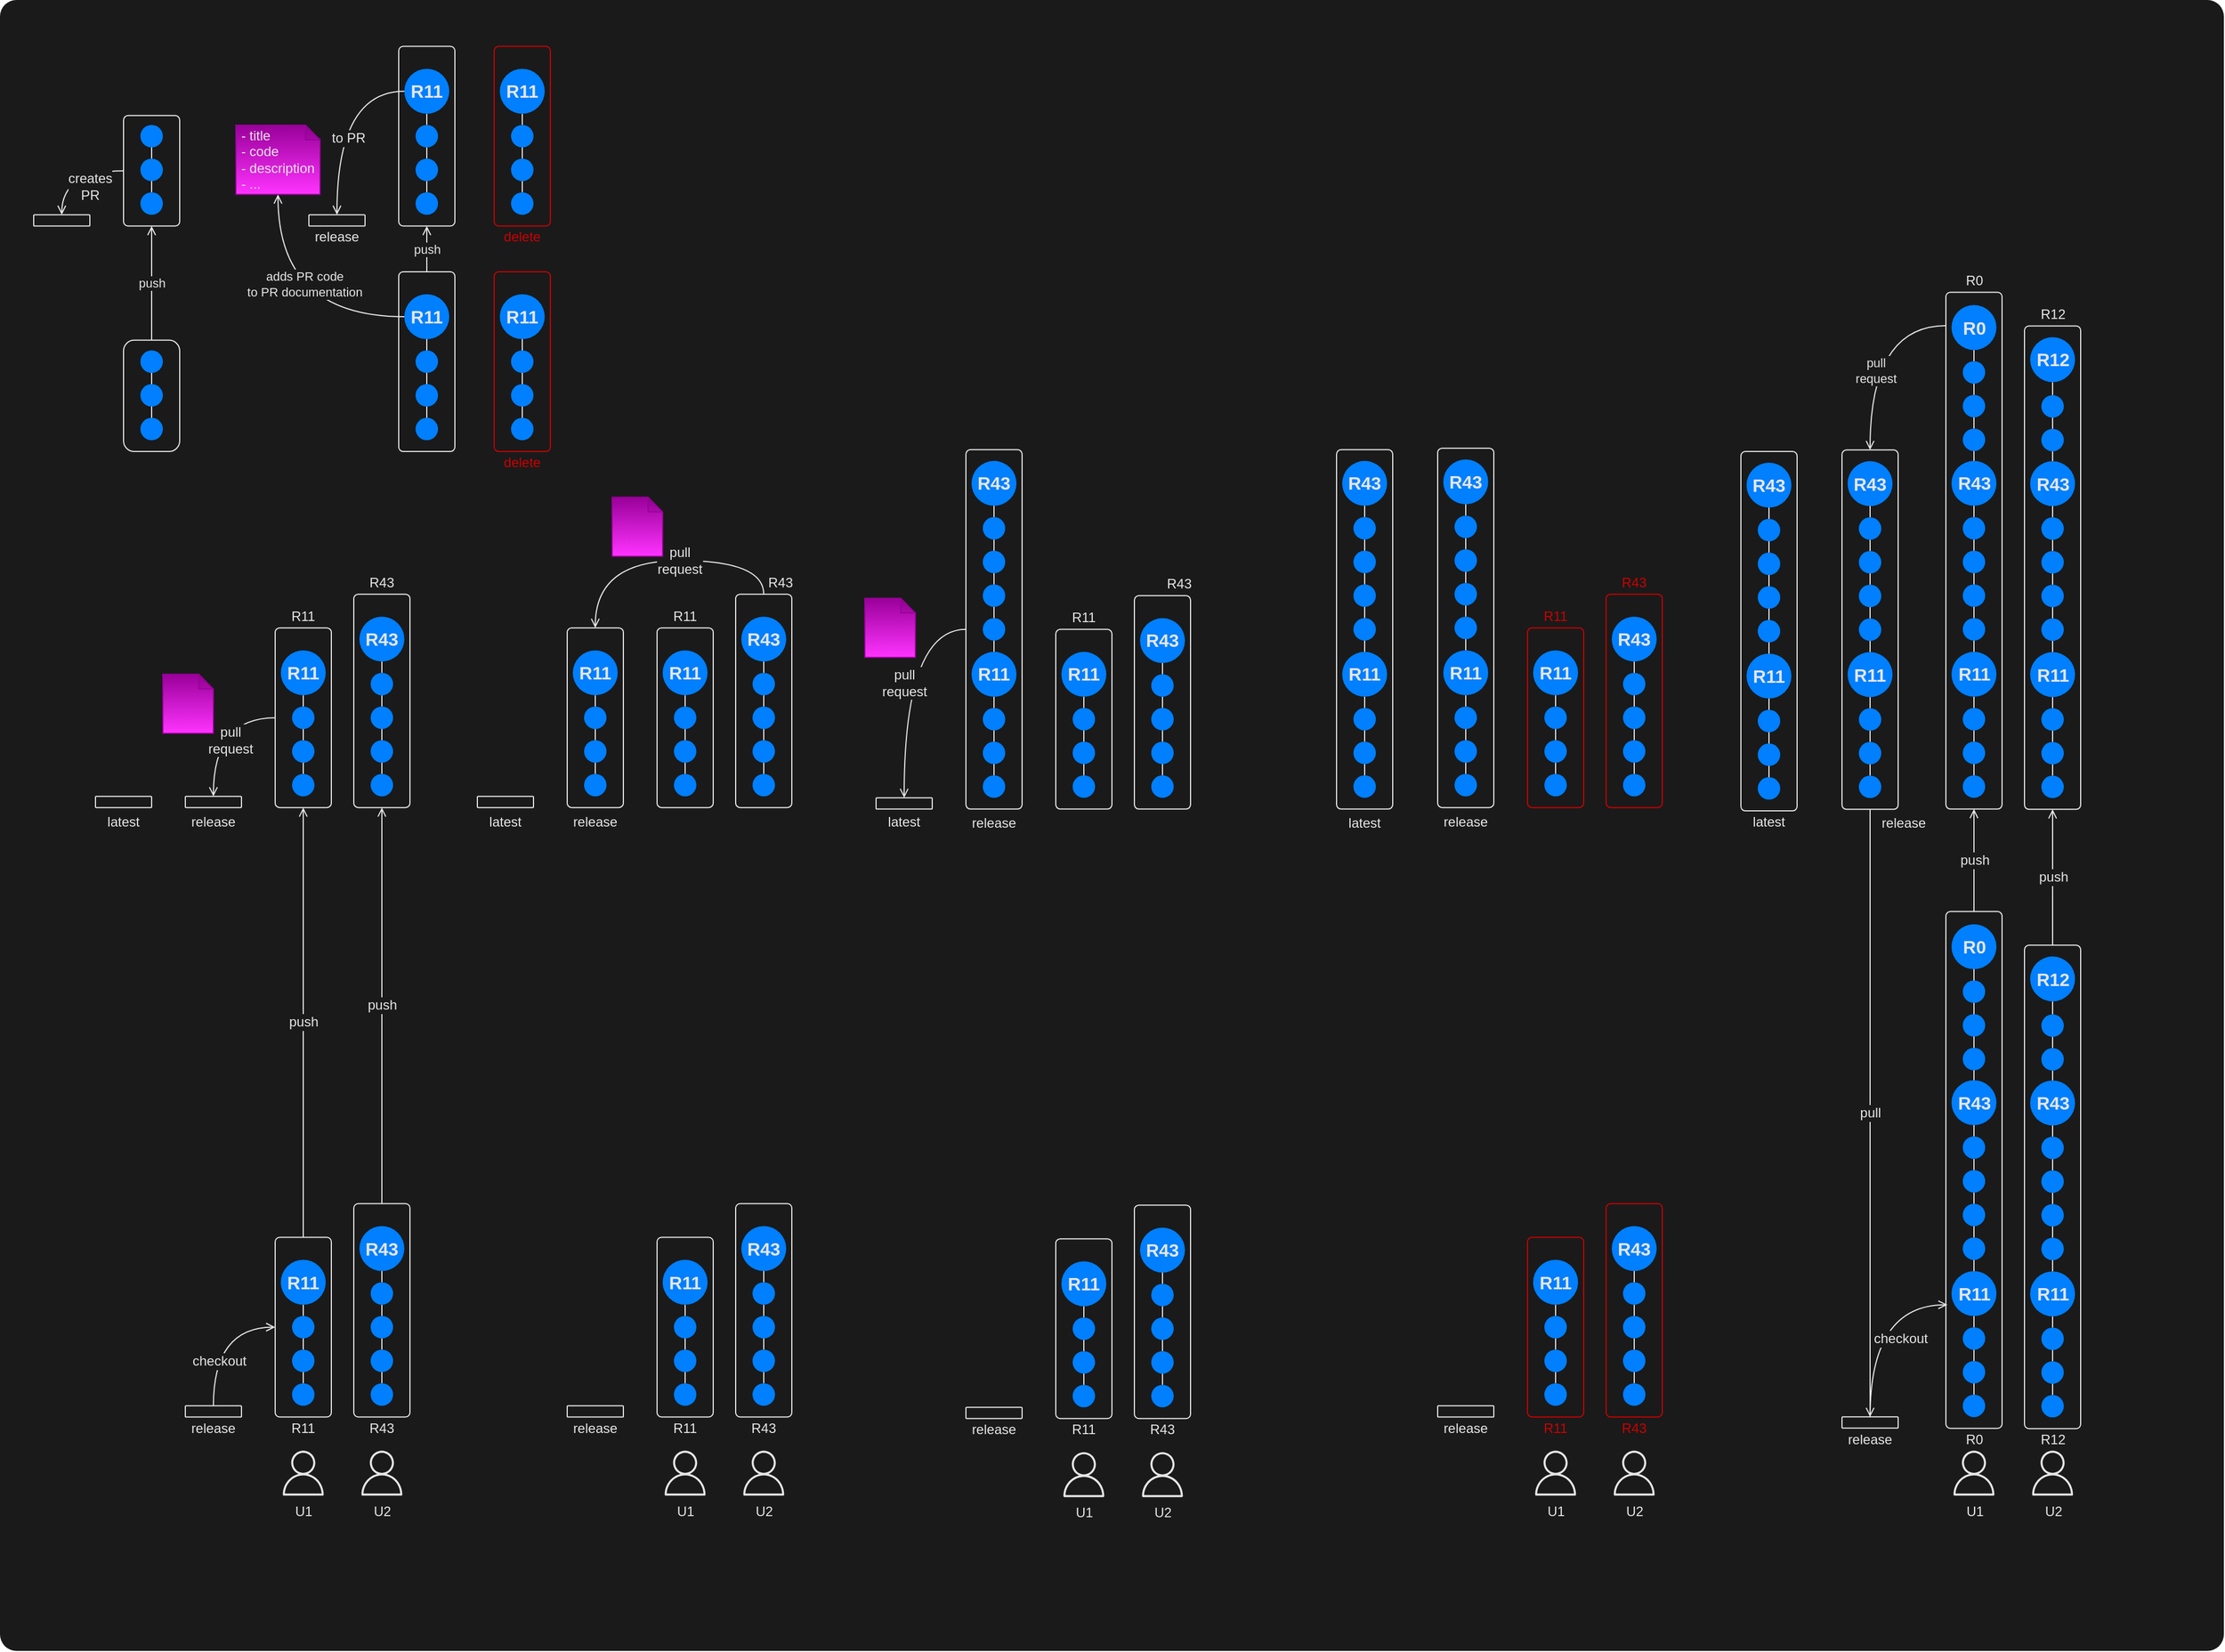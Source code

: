 <mxfile>
    <diagram id="RiYOtglTNPOarngJR4Ci" name="Page-1">
        <mxGraphModel dx="4822" dy="1542" grid="1" gridSize="10" guides="1" tooltips="1" connect="1" arrows="1" fold="1" page="1" pageScale="1" pageWidth="3300" pageHeight="4681" math="0" shadow="0">
            <root>
                <mxCell id="0"/>
                <mxCell id="1" parent="0"/>
                <mxCell id="2" value="" style="rounded=1;whiteSpace=wrap;html=1;fontColor=#FFFF00;fillColor=#1A1A1A;strokeColor=none;arcSize=1;fontSize=16;fontStyle=1;labelPosition=right;verticalLabelPosition=middle;align=left;verticalAlign=middle;" vertex="1" parent="1">
                    <mxGeometry x="-1090" y="630" width="1980" height="1470" as="geometry"/>
                </mxCell>
                <mxCell id="3" value="pull&lt;br&gt;request" style="edgeStyle=orthogonalEdgeStyle;curved=1;html=1;entryX=0.5;entryY=0;entryDx=0;entryDy=0;labelBackgroundColor=#1A1A1A;fontSize=12;fontColor=#E6E6E6;endArrow=open;endFill=0;strokeColor=#E6E6E6;" edge="1" parent="1" source="4" target="220">
                    <mxGeometry relative="1" as="geometry"/>
                </mxCell>
                <mxCell id="4" value="" style="rounded=1;whiteSpace=wrap;html=1;labelBackgroundColor=none;fontSize=12;fontColor=#E6E6E6;strokeColor=#E6E6E6;fillColor=none;arcSize=8;" vertex="1" parent="1">
                    <mxGeometry x="-230" y="1030.42" width="50" height="320" as="geometry"/>
                </mxCell>
                <mxCell id="5" value="push" style="edgeStyle=none;html=1;entryX=0.5;entryY=1;entryDx=0;entryDy=0;fontSize=12;fontColor=#E6E6E6;endArrow=open;endFill=0;strokeColor=#E6E6E6;labelBackgroundColor=#1A1A1A;" edge="1" parent="1" source="6" target="98">
                    <mxGeometry relative="1" as="geometry"/>
                </mxCell>
                <mxCell id="6" value="" style="rounded=1;whiteSpace=wrap;html=1;labelBackgroundColor=none;fontSize=12;fontColor=#E6E6E6;strokeColor=#E6E6E6;fillColor=none;arcSize=8;" vertex="1" parent="1">
                    <mxGeometry x="-775" y="1701.75" width="50" height="190" as="geometry"/>
                </mxCell>
                <mxCell id="7" value="push" style="edgeStyle=none;html=1;entryX=0.5;entryY=1;entryDx=0;entryDy=0;labelBackgroundColor=#1A1A1A;fontSize=12;fontColor=#E6E6E6;endArrow=open;endFill=0;strokeColor=#E6E6E6;" edge="1" parent="1" source="8" target="100">
                    <mxGeometry relative="1" as="geometry"/>
                </mxCell>
                <mxCell id="8" value="" style="rounded=1;whiteSpace=wrap;html=1;labelBackgroundColor=none;fontSize=12;fontColor=#E6E6E6;strokeColor=#E6E6E6;fillColor=none;arcSize=8;" vertex="1" parent="1">
                    <mxGeometry x="-845" y="1731.75" width="50" height="160" as="geometry"/>
                </mxCell>
                <mxCell id="77" value="&lt;span style=&quot;font-size: 16px&quot;&gt;R43&lt;br&gt;&lt;/span&gt;" style="ellipse;whiteSpace=wrap;html=1;aspect=fixed;strokeColor=none;fillColor=#007FFF;verticalAlign=middle;labelPosition=center;verticalLabelPosition=middle;align=center;fontSize=16;fontStyle=1;fontColor=#E6E6E6;" vertex="1" parent="1">
                    <mxGeometry x="-770" y="1721.75" width="40" height="40" as="geometry"/>
                </mxCell>
                <mxCell id="78" style="edgeStyle=none;html=1;fontSize=12;fontColor=#E6E6E6;endArrow=none;endFill=0;strokeColor=#E6E6E6;" edge="1" parent="1" source="79" target="84">
                    <mxGeometry relative="1" as="geometry"/>
                </mxCell>
                <mxCell id="79" value="&lt;span style=&quot;font-size: 16px&quot;&gt;&lt;br&gt;&lt;/span&gt;" style="ellipse;whiteSpace=wrap;html=1;aspect=fixed;strokeColor=none;fillColor=#007FFF;verticalAlign=middle;labelPosition=right;verticalLabelPosition=middle;align=left;fontSize=16;fontStyle=1;fontColor=#E6E6E6;" vertex="1" parent="1">
                    <mxGeometry x="-830" y="1801.75" width="20" height="20" as="geometry"/>
                </mxCell>
                <mxCell id="80" style="edgeStyle=none;html=1;fontSize=12;fontColor=#E6E6E6;endArrow=none;endFill=0;strokeColor=#E6E6E6;" edge="1" parent="1" source="81" target="79">
                    <mxGeometry relative="1" as="geometry"/>
                </mxCell>
                <mxCell id="81" value="&lt;span style=&quot;font-size: 16px&quot;&gt;&lt;br&gt;&lt;/span&gt;" style="ellipse;whiteSpace=wrap;html=1;aspect=fixed;strokeColor=none;fillColor=#007FFF;verticalAlign=middle;labelPosition=right;verticalLabelPosition=middle;align=left;fontSize=16;fontStyle=1;fontColor=#E6E6E6;" vertex="1" parent="1">
                    <mxGeometry x="-830" y="1831.75" width="20" height="20" as="geometry"/>
                </mxCell>
                <mxCell id="82" style="edgeStyle=none;html=1;fontSize=12;fontColor=#E6E6E6;endArrow=none;endFill=0;strokeColor=#E6E6E6;" edge="1" parent="1" source="83" target="81">
                    <mxGeometry relative="1" as="geometry"/>
                </mxCell>
                <mxCell id="83" value="&lt;span style=&quot;font-size: 16px&quot;&gt;&lt;br&gt;&lt;/span&gt;" style="ellipse;whiteSpace=wrap;html=1;aspect=fixed;strokeColor=none;fillColor=#007FFF;verticalAlign=middle;labelPosition=right;verticalLabelPosition=middle;align=left;fontSize=16;fontStyle=1;fontColor=#E6E6E6;" vertex="1" parent="1">
                    <mxGeometry x="-830" y="1861.75" width="20" height="20" as="geometry"/>
                </mxCell>
                <mxCell id="84" value="&lt;span style=&quot;font-size: 16px&quot;&gt;R11&lt;br&gt;&lt;/span&gt;" style="ellipse;whiteSpace=wrap;html=1;aspect=fixed;strokeColor=none;fillColor=#007FFF;verticalAlign=middle;labelPosition=center;verticalLabelPosition=middle;align=center;fontSize=16;fontStyle=1;fontColor=#E6E6E6;" vertex="1" parent="1">
                    <mxGeometry x="-840" y="1751.75" width="40" height="40" as="geometry"/>
                </mxCell>
                <mxCell id="85" value="R11" style="text;html=1;strokeColor=none;fillColor=none;align=center;verticalAlign=middle;whiteSpace=wrap;rounded=0;labelBackgroundColor=none;fontSize=12;fontColor=#E6E6E6;" vertex="1" parent="1">
                    <mxGeometry x="-845" y="1891.75" width="50" height="20" as="geometry"/>
                </mxCell>
                <mxCell id="86" value="R43" style="text;html=1;strokeColor=none;fillColor=none;align=center;verticalAlign=middle;whiteSpace=wrap;rounded=0;labelBackgroundColor=none;fontSize=12;fontColor=#E6E6E6;" vertex="1" parent="1">
                    <mxGeometry x="-775" y="1891.75" width="50" height="20" as="geometry"/>
                </mxCell>
                <mxCell id="87" style="edgeStyle=none;html=1;entryX=0.5;entryY=1;entryDx=0;entryDy=0;fontSize=12;fontColor=#E6E6E6;endArrow=none;endFill=0;strokeColor=#E6E6E6;" edge="1" parent="1" source="88" target="94">
                    <mxGeometry relative="1" as="geometry"/>
                </mxCell>
                <mxCell id="88" value="&lt;span style=&quot;font-size: 16px&quot;&gt;&lt;br&gt;&lt;/span&gt;" style="ellipse;whiteSpace=wrap;html=1;aspect=fixed;strokeColor=none;fillColor=#007FFF;verticalAlign=middle;labelPosition=right;verticalLabelPosition=middle;align=left;fontSize=16;fontStyle=1;fontColor=#E6E6E6;" vertex="1" parent="1">
                    <mxGeometry x="-760" y="1801.75" width="20" height="20" as="geometry"/>
                </mxCell>
                <mxCell id="89" style="edgeStyle=none;html=1;fontSize=12;fontColor=#E6E6E6;endArrow=none;endFill=0;strokeColor=#E6E6E6;" edge="1" parent="1" source="90" target="88">
                    <mxGeometry relative="1" as="geometry"/>
                </mxCell>
                <mxCell id="90" value="&lt;span style=&quot;font-size: 16px&quot;&gt;&lt;br&gt;&lt;/span&gt;" style="ellipse;whiteSpace=wrap;html=1;aspect=fixed;strokeColor=none;fillColor=#007FFF;verticalAlign=middle;labelPosition=right;verticalLabelPosition=middle;align=left;fontSize=16;fontStyle=1;fontColor=#E6E6E6;" vertex="1" parent="1">
                    <mxGeometry x="-760" y="1831.75" width="20" height="20" as="geometry"/>
                </mxCell>
                <mxCell id="91" style="edgeStyle=none;html=1;fontSize=12;fontColor=#E6E6E6;endArrow=none;endFill=0;strokeColor=#E6E6E6;" edge="1" parent="1" source="92" target="90">
                    <mxGeometry relative="1" as="geometry"/>
                </mxCell>
                <mxCell id="92" value="&lt;span style=&quot;font-size: 16px&quot;&gt;&lt;br&gt;&lt;/span&gt;" style="ellipse;whiteSpace=wrap;html=1;aspect=fixed;strokeColor=none;fillColor=#007FFF;verticalAlign=middle;labelPosition=right;verticalLabelPosition=middle;align=left;fontSize=16;fontStyle=1;fontColor=#E6E6E6;" vertex="1" parent="1">
                    <mxGeometry x="-760" y="1861.75" width="20" height="20" as="geometry"/>
                </mxCell>
                <mxCell id="93" style="edgeStyle=none;html=1;fontSize=12;fontColor=#E6E6E6;endArrow=none;endFill=0;strokeColor=#E6E6E6;" edge="1" parent="1" source="94" target="77">
                    <mxGeometry relative="1" as="geometry"/>
                </mxCell>
                <mxCell id="94" value="&lt;span style=&quot;font-size: 16px&quot;&gt;&lt;br&gt;&lt;/span&gt;" style="ellipse;whiteSpace=wrap;html=1;aspect=fixed;strokeColor=none;fillColor=#007FFF;verticalAlign=middle;labelPosition=right;verticalLabelPosition=middle;align=left;fontSize=16;fontStyle=1;fontColor=#E6E6E6;" vertex="1" parent="1">
                    <mxGeometry x="-760" y="1771.75" width="20" height="20" as="geometry"/>
                </mxCell>
                <mxCell id="95" value="checkout" style="edgeStyle=orthogonalEdgeStyle;curved=1;html=1;labelBackgroundColor=#1A1A1A;fontSize=12;fontColor=#E6E6E6;endArrow=open;endFill=0;strokeColor=#E6E6E6;" edge="1" parent="1" source="96" target="8">
                    <mxGeometry x="-0.36" y="-5" relative="1" as="geometry">
                        <Array as="points">
                            <mxPoint x="-900" y="1811.75"/>
                        </Array>
                        <mxPoint as="offset"/>
                    </mxGeometry>
                </mxCell>
                <mxCell id="96" value="" style="rounded=1;whiteSpace=wrap;html=1;labelBackgroundColor=none;fontSize=12;fontColor=#E6E6E6;strokeColor=#E6E6E6;fillColor=none;arcSize=8;" vertex="1" parent="1">
                    <mxGeometry x="-925" y="1881.75" width="50" height="10" as="geometry"/>
                </mxCell>
                <mxCell id="97" value="release" style="text;html=1;strokeColor=none;fillColor=none;align=center;verticalAlign=middle;whiteSpace=wrap;rounded=0;labelBackgroundColor=none;fontSize=12;fontColor=#E6E6E6;" vertex="1" parent="1">
                    <mxGeometry x="-925" y="1891.75" width="50" height="20" as="geometry"/>
                </mxCell>
                <mxCell id="98" value="" style="rounded=1;whiteSpace=wrap;html=1;labelBackgroundColor=none;fontSize=12;fontColor=#E6E6E6;strokeColor=#E6E6E6;fillColor=none;arcSize=8;" vertex="1" parent="1">
                    <mxGeometry x="-775" y="1159.08" width="50" height="190" as="geometry"/>
                </mxCell>
                <mxCell id="99" value="pull&lt;br&gt;request" style="edgeStyle=orthogonalEdgeStyle;html=1;entryX=0.5;entryY=0;entryDx=0;entryDy=0;labelBackgroundColor=#1A1A1A;fontSize=12;fontColor=#E6E6E6;endArrow=open;endFill=0;strokeColor=#E6E6E6;curved=1;" edge="1" parent="1" source="100" target="119">
                    <mxGeometry x="0.2" y="15" relative="1" as="geometry">
                        <mxPoint as="offset"/>
                    </mxGeometry>
                </mxCell>
                <mxCell id="100" value="" style="rounded=1;whiteSpace=wrap;html=1;labelBackgroundColor=none;fontSize=12;fontColor=#E6E6E6;strokeColor=#E6E6E6;fillColor=none;arcSize=8;" vertex="1" parent="1">
                    <mxGeometry x="-845" y="1189.08" width="50" height="160" as="geometry"/>
                </mxCell>
                <mxCell id="101" value="&lt;span style=&quot;font-size: 16px&quot;&gt;R43&lt;br&gt;&lt;/span&gt;" style="ellipse;whiteSpace=wrap;html=1;aspect=fixed;strokeColor=none;fillColor=#007FFF;verticalAlign=middle;labelPosition=center;verticalLabelPosition=middle;align=center;fontSize=16;fontStyle=1;fontColor=#E6E6E6;" vertex="1" parent="1">
                    <mxGeometry x="-770" y="1179.08" width="40" height="40" as="geometry"/>
                </mxCell>
                <mxCell id="102" style="edgeStyle=none;html=1;fontSize=12;fontColor=#E6E6E6;endArrow=none;endFill=0;strokeColor=#E6E6E6;" edge="1" parent="1" source="103" target="108">
                    <mxGeometry relative="1" as="geometry"/>
                </mxCell>
                <mxCell id="103" value="&lt;span style=&quot;font-size: 16px&quot;&gt;&lt;br&gt;&lt;/span&gt;" style="ellipse;whiteSpace=wrap;html=1;aspect=fixed;strokeColor=none;fillColor=#007FFF;verticalAlign=middle;labelPosition=right;verticalLabelPosition=middle;align=left;fontSize=16;fontStyle=1;fontColor=#E6E6E6;" vertex="1" parent="1">
                    <mxGeometry x="-830" y="1259.08" width="20" height="20" as="geometry"/>
                </mxCell>
                <mxCell id="104" style="edgeStyle=none;html=1;fontSize=12;fontColor=#E6E6E6;endArrow=none;endFill=0;strokeColor=#E6E6E6;" edge="1" parent="1" source="105" target="103">
                    <mxGeometry relative="1" as="geometry"/>
                </mxCell>
                <mxCell id="105" value="&lt;span style=&quot;font-size: 16px&quot;&gt;&lt;br&gt;&lt;/span&gt;" style="ellipse;whiteSpace=wrap;html=1;aspect=fixed;strokeColor=none;fillColor=#007FFF;verticalAlign=middle;labelPosition=right;verticalLabelPosition=middle;align=left;fontSize=16;fontStyle=1;fontColor=#E6E6E6;" vertex="1" parent="1">
                    <mxGeometry x="-830" y="1289.08" width="20" height="20" as="geometry"/>
                </mxCell>
                <mxCell id="106" style="edgeStyle=none;html=1;fontSize=12;fontColor=#E6E6E6;endArrow=none;endFill=0;strokeColor=#E6E6E6;" edge="1" parent="1" source="107" target="105">
                    <mxGeometry relative="1" as="geometry"/>
                </mxCell>
                <mxCell id="107" value="&lt;span style=&quot;font-size: 16px&quot;&gt;&lt;br&gt;&lt;/span&gt;" style="ellipse;whiteSpace=wrap;html=1;aspect=fixed;strokeColor=none;fillColor=#007FFF;verticalAlign=middle;labelPosition=right;verticalLabelPosition=middle;align=left;fontSize=16;fontStyle=1;fontColor=#E6E6E6;" vertex="1" parent="1">
                    <mxGeometry x="-830" y="1319.08" width="20" height="20" as="geometry"/>
                </mxCell>
                <mxCell id="108" value="&lt;span style=&quot;font-size: 16px&quot;&gt;R11&lt;br&gt;&lt;/span&gt;" style="ellipse;whiteSpace=wrap;html=1;aspect=fixed;strokeColor=none;fillColor=#007FFF;verticalAlign=middle;labelPosition=center;verticalLabelPosition=middle;align=center;fontSize=16;fontStyle=1;fontColor=#E6E6E6;" vertex="1" parent="1">
                    <mxGeometry x="-840" y="1209.08" width="40" height="40" as="geometry"/>
                </mxCell>
                <mxCell id="109" value="R11" style="text;html=1;strokeColor=none;fillColor=none;align=center;verticalAlign=middle;whiteSpace=wrap;rounded=0;labelBackgroundColor=none;fontSize=12;fontColor=#E6E6E6;" vertex="1" parent="1">
                    <mxGeometry x="-845" y="1169.08" width="50" height="20" as="geometry"/>
                </mxCell>
                <mxCell id="110" value="R43" style="text;html=1;strokeColor=none;fillColor=none;align=center;verticalAlign=middle;whiteSpace=wrap;rounded=0;labelBackgroundColor=none;fontSize=12;fontColor=#E6E6E6;" vertex="1" parent="1">
                    <mxGeometry x="-775" y="1139.08" width="50" height="20" as="geometry"/>
                </mxCell>
                <mxCell id="111" style="edgeStyle=none;html=1;entryX=0.5;entryY=1;entryDx=0;entryDy=0;fontSize=12;fontColor=#E6E6E6;endArrow=none;endFill=0;strokeColor=#E6E6E6;" edge="1" parent="1" source="112" target="118">
                    <mxGeometry relative="1" as="geometry"/>
                </mxCell>
                <mxCell id="112" value="&lt;span style=&quot;font-size: 16px&quot;&gt;&lt;br&gt;&lt;/span&gt;" style="ellipse;whiteSpace=wrap;html=1;aspect=fixed;strokeColor=none;fillColor=#007FFF;verticalAlign=middle;labelPosition=right;verticalLabelPosition=middle;align=left;fontSize=16;fontStyle=1;fontColor=#E6E6E6;" vertex="1" parent="1">
                    <mxGeometry x="-760" y="1259.08" width="20" height="20" as="geometry"/>
                </mxCell>
                <mxCell id="113" style="edgeStyle=none;html=1;fontSize=12;fontColor=#E6E6E6;endArrow=none;endFill=0;strokeColor=#E6E6E6;" edge="1" parent="1" source="114" target="112">
                    <mxGeometry relative="1" as="geometry"/>
                </mxCell>
                <mxCell id="114" value="&lt;span style=&quot;font-size: 16px&quot;&gt;&lt;br&gt;&lt;/span&gt;" style="ellipse;whiteSpace=wrap;html=1;aspect=fixed;strokeColor=none;fillColor=#007FFF;verticalAlign=middle;labelPosition=right;verticalLabelPosition=middle;align=left;fontSize=16;fontStyle=1;fontColor=#E6E6E6;" vertex="1" parent="1">
                    <mxGeometry x="-760" y="1289.08" width="20" height="20" as="geometry"/>
                </mxCell>
                <mxCell id="115" style="edgeStyle=none;html=1;fontSize=12;fontColor=#E6E6E6;endArrow=none;endFill=0;strokeColor=#E6E6E6;" edge="1" parent="1" source="116" target="114">
                    <mxGeometry relative="1" as="geometry"/>
                </mxCell>
                <mxCell id="116" value="&lt;span style=&quot;font-size: 16px&quot;&gt;&lt;br&gt;&lt;/span&gt;" style="ellipse;whiteSpace=wrap;html=1;aspect=fixed;strokeColor=none;fillColor=#007FFF;verticalAlign=middle;labelPosition=right;verticalLabelPosition=middle;align=left;fontSize=16;fontStyle=1;fontColor=#E6E6E6;" vertex="1" parent="1">
                    <mxGeometry x="-760" y="1319.08" width="20" height="20" as="geometry"/>
                </mxCell>
                <mxCell id="117" style="edgeStyle=none;html=1;fontSize=12;fontColor=#E6E6E6;endArrow=none;endFill=0;strokeColor=#E6E6E6;" edge="1" parent="1" source="118" target="101">
                    <mxGeometry relative="1" as="geometry"/>
                </mxCell>
                <mxCell id="118" value="&lt;span style=&quot;font-size: 16px&quot;&gt;&lt;br&gt;&lt;/span&gt;" style="ellipse;whiteSpace=wrap;html=1;aspect=fixed;strokeColor=none;fillColor=#007FFF;verticalAlign=middle;labelPosition=right;verticalLabelPosition=middle;align=left;fontSize=16;fontStyle=1;fontColor=#E6E6E6;" vertex="1" parent="1">
                    <mxGeometry x="-760" y="1229.08" width="20" height="20" as="geometry"/>
                </mxCell>
                <mxCell id="119" value="" style="rounded=1;whiteSpace=wrap;html=1;labelBackgroundColor=none;fontSize=12;fontColor=#E6E6E6;strokeColor=#E6E6E6;fillColor=none;arcSize=8;" vertex="1" parent="1">
                    <mxGeometry x="-925" y="1339.08" width="50" height="10" as="geometry"/>
                </mxCell>
                <mxCell id="120" value="release" style="text;html=1;strokeColor=none;fillColor=none;align=center;verticalAlign=middle;whiteSpace=wrap;rounded=0;labelBackgroundColor=none;fontSize=12;fontColor=#E6E6E6;" vertex="1" parent="1">
                    <mxGeometry x="-925" y="1352.01" width="50" height="20" as="geometry"/>
                </mxCell>
                <mxCell id="121" value="" style="rounded=1;whiteSpace=wrap;html=1;labelBackgroundColor=none;fontSize=12;fontColor=#E6E6E6;strokeColor=#E6E6E6;fillColor=none;arcSize=8;" vertex="1" parent="1">
                    <mxGeometry x="-1005" y="1339.08" width="50" height="10" as="geometry"/>
                </mxCell>
                <mxCell id="122" value="" style="rounded=1;whiteSpace=wrap;html=1;labelBackgroundColor=none;fontSize=12;fontColor=#E6E6E6;strokeColor=#E6E6E6;fillColor=none;arcSize=8;" vertex="1" parent="1">
                    <mxGeometry x="-435" y="1701.75" width="50" height="190" as="geometry"/>
                </mxCell>
                <mxCell id="123" value="" style="rounded=1;whiteSpace=wrap;html=1;labelBackgroundColor=none;fontSize=12;fontColor=#E6E6E6;strokeColor=#E6E6E6;fillColor=none;arcSize=8;" vertex="1" parent="1">
                    <mxGeometry x="-505" y="1731.75" width="50" height="160" as="geometry"/>
                </mxCell>
                <mxCell id="124" value="&lt;span style=&quot;font-size: 16px&quot;&gt;R43&lt;br&gt;&lt;/span&gt;" style="ellipse;whiteSpace=wrap;html=1;aspect=fixed;strokeColor=none;fillColor=#007FFF;verticalAlign=middle;labelPosition=center;verticalLabelPosition=middle;align=center;fontSize=16;fontStyle=1;fontColor=#E6E6E6;" vertex="1" parent="1">
                    <mxGeometry x="-430" y="1721.75" width="40" height="40" as="geometry"/>
                </mxCell>
                <mxCell id="125" style="edgeStyle=none;html=1;fontSize=12;fontColor=#E6E6E6;endArrow=none;endFill=0;strokeColor=#E6E6E6;" edge="1" parent="1" source="126" target="131">
                    <mxGeometry relative="1" as="geometry"/>
                </mxCell>
                <mxCell id="126" value="&lt;span style=&quot;font-size: 16px&quot;&gt;&lt;br&gt;&lt;/span&gt;" style="ellipse;whiteSpace=wrap;html=1;aspect=fixed;strokeColor=none;fillColor=#007FFF;verticalAlign=middle;labelPosition=right;verticalLabelPosition=middle;align=left;fontSize=16;fontStyle=1;fontColor=#E6E6E6;" vertex="1" parent="1">
                    <mxGeometry x="-490" y="1801.75" width="20" height="20" as="geometry"/>
                </mxCell>
                <mxCell id="127" style="edgeStyle=none;html=1;fontSize=12;fontColor=#E6E6E6;endArrow=none;endFill=0;strokeColor=#E6E6E6;" edge="1" parent="1" source="128" target="126">
                    <mxGeometry relative="1" as="geometry"/>
                </mxCell>
                <mxCell id="128" value="&lt;span style=&quot;font-size: 16px&quot;&gt;&lt;br&gt;&lt;/span&gt;" style="ellipse;whiteSpace=wrap;html=1;aspect=fixed;strokeColor=none;fillColor=#007FFF;verticalAlign=middle;labelPosition=right;verticalLabelPosition=middle;align=left;fontSize=16;fontStyle=1;fontColor=#E6E6E6;" vertex="1" parent="1">
                    <mxGeometry x="-490" y="1831.75" width="20" height="20" as="geometry"/>
                </mxCell>
                <mxCell id="129" style="edgeStyle=none;html=1;fontSize=12;fontColor=#E6E6E6;endArrow=none;endFill=0;strokeColor=#E6E6E6;" edge="1" parent="1" source="130" target="128">
                    <mxGeometry relative="1" as="geometry"/>
                </mxCell>
                <mxCell id="130" value="&lt;span style=&quot;font-size: 16px&quot;&gt;&lt;br&gt;&lt;/span&gt;" style="ellipse;whiteSpace=wrap;html=1;aspect=fixed;strokeColor=none;fillColor=#007FFF;verticalAlign=middle;labelPosition=right;verticalLabelPosition=middle;align=left;fontSize=16;fontStyle=1;fontColor=#E6E6E6;" vertex="1" parent="1">
                    <mxGeometry x="-490" y="1861.75" width="20" height="20" as="geometry"/>
                </mxCell>
                <mxCell id="131" value="&lt;span style=&quot;font-size: 16px&quot;&gt;R11&lt;br&gt;&lt;/span&gt;" style="ellipse;whiteSpace=wrap;html=1;aspect=fixed;strokeColor=none;fillColor=#007FFF;verticalAlign=middle;labelPosition=center;verticalLabelPosition=middle;align=center;fontSize=16;fontStyle=1;fontColor=#E6E6E6;" vertex="1" parent="1">
                    <mxGeometry x="-500" y="1751.75" width="40" height="40" as="geometry"/>
                </mxCell>
                <mxCell id="132" value="R11" style="text;html=1;strokeColor=none;fillColor=none;align=center;verticalAlign=middle;whiteSpace=wrap;rounded=0;labelBackgroundColor=none;fontSize=12;fontColor=#E6E6E6;" vertex="1" parent="1">
                    <mxGeometry x="-505" y="1891.75" width="50" height="20" as="geometry"/>
                </mxCell>
                <mxCell id="133" value="R43" style="text;html=1;strokeColor=none;fillColor=none;align=center;verticalAlign=middle;whiteSpace=wrap;rounded=0;labelBackgroundColor=none;fontSize=12;fontColor=#E6E6E6;" vertex="1" parent="1">
                    <mxGeometry x="-435" y="1891.75" width="50" height="20" as="geometry"/>
                </mxCell>
                <mxCell id="134" style="edgeStyle=none;html=1;entryX=0.5;entryY=1;entryDx=0;entryDy=0;fontSize=12;fontColor=#E6E6E6;endArrow=none;endFill=0;strokeColor=#E6E6E6;" edge="1" parent="1" source="135" target="141">
                    <mxGeometry relative="1" as="geometry"/>
                </mxCell>
                <mxCell id="135" value="&lt;span style=&quot;font-size: 16px&quot;&gt;&lt;br&gt;&lt;/span&gt;" style="ellipse;whiteSpace=wrap;html=1;aspect=fixed;strokeColor=none;fillColor=#007FFF;verticalAlign=middle;labelPosition=right;verticalLabelPosition=middle;align=left;fontSize=16;fontStyle=1;fontColor=#E6E6E6;" vertex="1" parent="1">
                    <mxGeometry x="-420" y="1801.75" width="20" height="20" as="geometry"/>
                </mxCell>
                <mxCell id="136" style="edgeStyle=none;html=1;fontSize=12;fontColor=#E6E6E6;endArrow=none;endFill=0;strokeColor=#E6E6E6;" edge="1" parent="1" source="137" target="135">
                    <mxGeometry relative="1" as="geometry"/>
                </mxCell>
                <mxCell id="137" value="&lt;span style=&quot;font-size: 16px&quot;&gt;&lt;br&gt;&lt;/span&gt;" style="ellipse;whiteSpace=wrap;html=1;aspect=fixed;strokeColor=none;fillColor=#007FFF;verticalAlign=middle;labelPosition=right;verticalLabelPosition=middle;align=left;fontSize=16;fontStyle=1;fontColor=#E6E6E6;" vertex="1" parent="1">
                    <mxGeometry x="-420" y="1831.75" width="20" height="20" as="geometry"/>
                </mxCell>
                <mxCell id="138" style="edgeStyle=none;html=1;fontSize=12;fontColor=#E6E6E6;endArrow=none;endFill=0;strokeColor=#E6E6E6;" edge="1" parent="1" source="139" target="137">
                    <mxGeometry relative="1" as="geometry"/>
                </mxCell>
                <mxCell id="139" value="&lt;span style=&quot;font-size: 16px&quot;&gt;&lt;br&gt;&lt;/span&gt;" style="ellipse;whiteSpace=wrap;html=1;aspect=fixed;strokeColor=none;fillColor=#007FFF;verticalAlign=middle;labelPosition=right;verticalLabelPosition=middle;align=left;fontSize=16;fontStyle=1;fontColor=#E6E6E6;" vertex="1" parent="1">
                    <mxGeometry x="-420" y="1861.75" width="20" height="20" as="geometry"/>
                </mxCell>
                <mxCell id="140" style="edgeStyle=none;html=1;fontSize=12;fontColor=#E6E6E6;endArrow=none;endFill=0;strokeColor=#E6E6E6;" edge="1" parent="1" source="141" target="124">
                    <mxGeometry relative="1" as="geometry"/>
                </mxCell>
                <mxCell id="141" value="&lt;span style=&quot;font-size: 16px&quot;&gt;&lt;br&gt;&lt;/span&gt;" style="ellipse;whiteSpace=wrap;html=1;aspect=fixed;strokeColor=none;fillColor=#007FFF;verticalAlign=middle;labelPosition=right;verticalLabelPosition=middle;align=left;fontSize=16;fontStyle=1;fontColor=#E6E6E6;" vertex="1" parent="1">
                    <mxGeometry x="-420" y="1771.75" width="20" height="20" as="geometry"/>
                </mxCell>
                <mxCell id="142" value="" style="rounded=1;whiteSpace=wrap;html=1;labelBackgroundColor=none;fontSize=12;fontColor=#E6E6E6;strokeColor=#E6E6E6;fillColor=none;arcSize=8;" vertex="1" parent="1">
                    <mxGeometry x="-585" y="1881.75" width="50" height="10" as="geometry"/>
                </mxCell>
                <mxCell id="143" value="release" style="text;html=1;strokeColor=none;fillColor=none;align=center;verticalAlign=middle;whiteSpace=wrap;rounded=0;labelBackgroundColor=none;fontSize=12;fontColor=#E6E6E6;" vertex="1" parent="1">
                    <mxGeometry x="-585" y="1891.75" width="50" height="20" as="geometry"/>
                </mxCell>
                <mxCell id="144" value="pull&lt;br&gt;request" style="edgeStyle=orthogonalEdgeStyle;curved=1;html=1;entryX=0.5;entryY=0;entryDx=0;entryDy=0;labelBackgroundColor=#1A1A1A;fontSize=12;fontColor=#E6E6E6;endArrow=open;endFill=0;strokeColor=#E6E6E6;" edge="1" parent="1" source="145" target="168">
                    <mxGeometry x="-0.125" relative="1" as="geometry">
                        <Array as="points">
                            <mxPoint x="-410" y="1129.08"/>
                            <mxPoint x="-560" y="1129.08"/>
                        </Array>
                        <mxPoint as="offset"/>
                    </mxGeometry>
                </mxCell>
                <mxCell id="145" value="" style="rounded=1;whiteSpace=wrap;html=1;labelBackgroundColor=none;fontSize=12;fontColor=#E6E6E6;strokeColor=#E6E6E6;fillColor=none;arcSize=8;" vertex="1" parent="1">
                    <mxGeometry x="-435" y="1159.08" width="50" height="190" as="geometry"/>
                </mxCell>
                <mxCell id="146" value="" style="rounded=1;whiteSpace=wrap;html=1;labelBackgroundColor=none;fontSize=12;fontColor=#E6E6E6;strokeColor=#E6E6E6;fillColor=none;arcSize=8;" vertex="1" parent="1">
                    <mxGeometry x="-505" y="1189.08" width="50" height="160" as="geometry"/>
                </mxCell>
                <mxCell id="147" value="&lt;span style=&quot;font-size: 16px&quot;&gt;R43&lt;br&gt;&lt;/span&gt;" style="ellipse;whiteSpace=wrap;html=1;aspect=fixed;strokeColor=none;fillColor=#007FFF;verticalAlign=middle;labelPosition=center;verticalLabelPosition=middle;align=center;fontSize=16;fontStyle=1;fontColor=#E6E6E6;" vertex="1" parent="1">
                    <mxGeometry x="-430" y="1179.08" width="40" height="40" as="geometry"/>
                </mxCell>
                <mxCell id="148" style="edgeStyle=none;html=1;fontSize=12;fontColor=#E6E6E6;endArrow=none;endFill=0;strokeColor=#E6E6E6;" edge="1" parent="1" source="149" target="154">
                    <mxGeometry relative="1" as="geometry"/>
                </mxCell>
                <mxCell id="149" value="&lt;span style=&quot;font-size: 16px&quot;&gt;&lt;br&gt;&lt;/span&gt;" style="ellipse;whiteSpace=wrap;html=1;aspect=fixed;strokeColor=none;fillColor=#007FFF;verticalAlign=middle;labelPosition=right;verticalLabelPosition=middle;align=left;fontSize=16;fontStyle=1;fontColor=#E6E6E6;" vertex="1" parent="1">
                    <mxGeometry x="-490" y="1259.08" width="20" height="20" as="geometry"/>
                </mxCell>
                <mxCell id="150" style="edgeStyle=none;html=1;fontSize=12;fontColor=#E6E6E6;endArrow=none;endFill=0;strokeColor=#E6E6E6;" edge="1" parent="1" source="151" target="149">
                    <mxGeometry relative="1" as="geometry"/>
                </mxCell>
                <mxCell id="151" value="&lt;span style=&quot;font-size: 16px&quot;&gt;&lt;br&gt;&lt;/span&gt;" style="ellipse;whiteSpace=wrap;html=1;aspect=fixed;strokeColor=none;fillColor=#007FFF;verticalAlign=middle;labelPosition=right;verticalLabelPosition=middle;align=left;fontSize=16;fontStyle=1;fontColor=#E6E6E6;" vertex="1" parent="1">
                    <mxGeometry x="-490" y="1289.08" width="20" height="20" as="geometry"/>
                </mxCell>
                <mxCell id="152" style="edgeStyle=none;html=1;fontSize=12;fontColor=#E6E6E6;endArrow=none;endFill=0;strokeColor=#E6E6E6;" edge="1" parent="1" source="153" target="151">
                    <mxGeometry relative="1" as="geometry"/>
                </mxCell>
                <mxCell id="153" value="&lt;span style=&quot;font-size: 16px&quot;&gt;&lt;br&gt;&lt;/span&gt;" style="ellipse;whiteSpace=wrap;html=1;aspect=fixed;strokeColor=none;fillColor=#007FFF;verticalAlign=middle;labelPosition=right;verticalLabelPosition=middle;align=left;fontSize=16;fontStyle=1;fontColor=#E6E6E6;" vertex="1" parent="1">
                    <mxGeometry x="-490" y="1319.08" width="20" height="20" as="geometry"/>
                </mxCell>
                <mxCell id="154" value="&lt;span style=&quot;font-size: 16px&quot;&gt;R11&lt;br&gt;&lt;/span&gt;" style="ellipse;whiteSpace=wrap;html=1;aspect=fixed;strokeColor=none;fillColor=#007FFF;verticalAlign=middle;labelPosition=center;verticalLabelPosition=middle;align=center;fontSize=16;fontStyle=1;fontColor=#E6E6E6;" vertex="1" parent="1">
                    <mxGeometry x="-500" y="1209.08" width="40" height="40" as="geometry"/>
                </mxCell>
                <mxCell id="155" value="R11" style="text;html=1;strokeColor=none;fillColor=none;align=center;verticalAlign=middle;whiteSpace=wrap;rounded=0;labelBackgroundColor=none;fontSize=12;fontColor=#E6E6E6;" vertex="1" parent="1">
                    <mxGeometry x="-505" y="1169.08" width="50" height="20" as="geometry"/>
                </mxCell>
                <mxCell id="156" value="R43" style="text;html=1;strokeColor=none;fillColor=none;align=center;verticalAlign=middle;whiteSpace=wrap;rounded=0;labelBackgroundColor=none;fontSize=12;fontColor=#E6E6E6;" vertex="1" parent="1">
                    <mxGeometry x="-420" y="1139.08" width="50" height="20" as="geometry"/>
                </mxCell>
                <mxCell id="157" style="edgeStyle=none;html=1;entryX=0.5;entryY=1;entryDx=0;entryDy=0;fontSize=12;fontColor=#E6E6E6;endArrow=none;endFill=0;strokeColor=#E6E6E6;" edge="1" parent="1" source="158" target="164">
                    <mxGeometry relative="1" as="geometry"/>
                </mxCell>
                <mxCell id="158" value="&lt;span style=&quot;font-size: 16px&quot;&gt;&lt;br&gt;&lt;/span&gt;" style="ellipse;whiteSpace=wrap;html=1;aspect=fixed;strokeColor=none;fillColor=#007FFF;verticalAlign=middle;labelPosition=right;verticalLabelPosition=middle;align=left;fontSize=16;fontStyle=1;fontColor=#E6E6E6;" vertex="1" parent="1">
                    <mxGeometry x="-420" y="1259.08" width="20" height="20" as="geometry"/>
                </mxCell>
                <mxCell id="159" style="edgeStyle=none;html=1;fontSize=12;fontColor=#E6E6E6;endArrow=none;endFill=0;strokeColor=#E6E6E6;" edge="1" parent="1" source="160" target="158">
                    <mxGeometry relative="1" as="geometry"/>
                </mxCell>
                <mxCell id="160" value="&lt;span style=&quot;font-size: 16px&quot;&gt;&lt;br&gt;&lt;/span&gt;" style="ellipse;whiteSpace=wrap;html=1;aspect=fixed;strokeColor=none;fillColor=#007FFF;verticalAlign=middle;labelPosition=right;verticalLabelPosition=middle;align=left;fontSize=16;fontStyle=1;fontColor=#E6E6E6;" vertex="1" parent="1">
                    <mxGeometry x="-420" y="1289.08" width="20" height="20" as="geometry"/>
                </mxCell>
                <mxCell id="161" style="edgeStyle=none;html=1;fontSize=12;fontColor=#E6E6E6;endArrow=none;endFill=0;strokeColor=#E6E6E6;" edge="1" parent="1" source="162" target="160">
                    <mxGeometry relative="1" as="geometry"/>
                </mxCell>
                <mxCell id="162" value="&lt;span style=&quot;font-size: 16px&quot;&gt;&lt;br&gt;&lt;/span&gt;" style="ellipse;whiteSpace=wrap;html=1;aspect=fixed;strokeColor=none;fillColor=#007FFF;verticalAlign=middle;labelPosition=right;verticalLabelPosition=middle;align=left;fontSize=16;fontStyle=1;fontColor=#E6E6E6;" vertex="1" parent="1">
                    <mxGeometry x="-420" y="1319.08" width="20" height="20" as="geometry"/>
                </mxCell>
                <mxCell id="163" style="edgeStyle=none;html=1;fontSize=12;fontColor=#E6E6E6;endArrow=none;endFill=0;strokeColor=#E6E6E6;" edge="1" parent="1" source="164" target="147">
                    <mxGeometry relative="1" as="geometry"/>
                </mxCell>
                <mxCell id="164" value="&lt;span style=&quot;font-size: 16px&quot;&gt;&lt;br&gt;&lt;/span&gt;" style="ellipse;whiteSpace=wrap;html=1;aspect=fixed;strokeColor=none;fillColor=#007FFF;verticalAlign=middle;labelPosition=right;verticalLabelPosition=middle;align=left;fontSize=16;fontStyle=1;fontColor=#E6E6E6;" vertex="1" parent="1">
                    <mxGeometry x="-420" y="1229.08" width="20" height="20" as="geometry"/>
                </mxCell>
                <mxCell id="165" value="release" style="text;html=1;strokeColor=none;fillColor=none;align=center;verticalAlign=middle;whiteSpace=wrap;rounded=0;labelBackgroundColor=none;fontSize=12;fontColor=#E6E6E6;" vertex="1" parent="1">
                    <mxGeometry x="-585" y="1352.01" width="50" height="20" as="geometry"/>
                </mxCell>
                <mxCell id="166" value="" style="rounded=1;whiteSpace=wrap;html=1;labelBackgroundColor=none;fontSize=12;fontColor=#E6E6E6;strokeColor=#E6E6E6;fillColor=none;arcSize=8;" vertex="1" parent="1">
                    <mxGeometry x="-665" y="1339.08" width="50" height="10" as="geometry"/>
                </mxCell>
                <mxCell id="167" value="latest" style="text;html=1;strokeColor=none;fillColor=none;align=center;verticalAlign=middle;whiteSpace=wrap;rounded=0;labelBackgroundColor=none;fontSize=12;fontColor=#E6E6E6;" vertex="1" parent="1">
                    <mxGeometry x="-665" y="1352.35" width="50" height="20" as="geometry"/>
                </mxCell>
                <mxCell id="168" value="" style="rounded=1;whiteSpace=wrap;html=1;labelBackgroundColor=none;fontSize=12;fontColor=#E6E6E6;strokeColor=#E6E6E6;fillColor=none;arcSize=8;" vertex="1" parent="1">
                    <mxGeometry x="-585" y="1189.08" width="50" height="160" as="geometry"/>
                </mxCell>
                <mxCell id="169" style="edgeStyle=none;html=1;fontSize=12;fontColor=#E6E6E6;endArrow=none;endFill=0;strokeColor=#E6E6E6;" edge="1" parent="1" source="170" target="175">
                    <mxGeometry relative="1" as="geometry"/>
                </mxCell>
                <mxCell id="170" value="&lt;span style=&quot;font-size: 16px&quot;&gt;&lt;br&gt;&lt;/span&gt;" style="ellipse;whiteSpace=wrap;html=1;aspect=fixed;strokeColor=none;fillColor=#007FFF;verticalAlign=middle;labelPosition=right;verticalLabelPosition=middle;align=left;fontSize=16;fontStyle=1;fontColor=#E6E6E6;" vertex="1" parent="1">
                    <mxGeometry x="-570" y="1259.08" width="20" height="20" as="geometry"/>
                </mxCell>
                <mxCell id="171" style="edgeStyle=none;html=1;fontSize=12;fontColor=#E6E6E6;endArrow=none;endFill=0;strokeColor=#E6E6E6;" edge="1" parent="1" source="172" target="170">
                    <mxGeometry relative="1" as="geometry"/>
                </mxCell>
                <mxCell id="172" value="&lt;span style=&quot;font-size: 16px&quot;&gt;&lt;br&gt;&lt;/span&gt;" style="ellipse;whiteSpace=wrap;html=1;aspect=fixed;strokeColor=none;fillColor=#007FFF;verticalAlign=middle;labelPosition=right;verticalLabelPosition=middle;align=left;fontSize=16;fontStyle=1;fontColor=#E6E6E6;" vertex="1" parent="1">
                    <mxGeometry x="-570" y="1289.08" width="20" height="20" as="geometry"/>
                </mxCell>
                <mxCell id="173" style="edgeStyle=none;html=1;fontSize=12;fontColor=#E6E6E6;endArrow=none;endFill=0;strokeColor=#E6E6E6;" edge="1" parent="1" source="174" target="172">
                    <mxGeometry relative="1" as="geometry"/>
                </mxCell>
                <mxCell id="174" value="&lt;span style=&quot;font-size: 16px&quot;&gt;&lt;br&gt;&lt;/span&gt;" style="ellipse;whiteSpace=wrap;html=1;aspect=fixed;strokeColor=none;fillColor=#007FFF;verticalAlign=middle;labelPosition=right;verticalLabelPosition=middle;align=left;fontSize=16;fontStyle=1;fontColor=#E6E6E6;" vertex="1" parent="1">
                    <mxGeometry x="-570" y="1319.08" width="20" height="20" as="geometry"/>
                </mxCell>
                <mxCell id="175" value="&lt;span style=&quot;font-size: 16px&quot;&gt;R11&lt;br&gt;&lt;/span&gt;" style="ellipse;whiteSpace=wrap;html=1;aspect=fixed;strokeColor=none;fillColor=#007FFF;verticalAlign=middle;labelPosition=center;verticalLabelPosition=middle;align=center;fontSize=16;fontStyle=1;fontColor=#E6E6E6;" vertex="1" parent="1">
                    <mxGeometry x="-580" y="1209.08" width="40" height="40" as="geometry"/>
                </mxCell>
                <mxCell id="176" value="latest" style="text;html=1;strokeColor=none;fillColor=none;align=center;verticalAlign=middle;whiteSpace=wrap;rounded=0;labelBackgroundColor=none;fontSize=12;fontColor=#E6E6E6;" vertex="1" parent="1">
                    <mxGeometry x="-1005" y="1352.35" width="50" height="20" as="geometry"/>
                </mxCell>
                <mxCell id="177" value="" style="rounded=1;whiteSpace=wrap;html=1;labelBackgroundColor=none;fontSize=12;fontColor=#E6E6E6;strokeColor=#E6E6E6;fillColor=none;arcSize=8;" vertex="1" parent="1">
                    <mxGeometry x="-80" y="1703.09" width="50" height="190" as="geometry"/>
                </mxCell>
                <mxCell id="178" value="" style="rounded=1;whiteSpace=wrap;html=1;labelBackgroundColor=none;fontSize=12;fontColor=#E6E6E6;strokeColor=#E6E6E6;fillColor=none;arcSize=8;" vertex="1" parent="1">
                    <mxGeometry x="-150" y="1733.09" width="50" height="160" as="geometry"/>
                </mxCell>
                <mxCell id="179" value="&lt;span style=&quot;font-size: 16px&quot;&gt;R43&lt;br&gt;&lt;/span&gt;" style="ellipse;whiteSpace=wrap;html=1;aspect=fixed;strokeColor=none;fillColor=#007FFF;verticalAlign=middle;labelPosition=center;verticalLabelPosition=middle;align=center;fontSize=16;fontStyle=1;fontColor=#E6E6E6;" vertex="1" parent="1">
                    <mxGeometry x="-75" y="1723.09" width="40" height="40" as="geometry"/>
                </mxCell>
                <mxCell id="180" style="edgeStyle=none;html=1;fontSize=12;fontColor=#E6E6E6;endArrow=none;endFill=0;strokeColor=#E6E6E6;" edge="1" parent="1" source="181" target="186">
                    <mxGeometry relative="1" as="geometry"/>
                </mxCell>
                <mxCell id="181" value="&lt;span style=&quot;font-size: 16px&quot;&gt;&lt;br&gt;&lt;/span&gt;" style="ellipse;whiteSpace=wrap;html=1;aspect=fixed;strokeColor=none;fillColor=#007FFF;verticalAlign=middle;labelPosition=right;verticalLabelPosition=middle;align=left;fontSize=16;fontStyle=1;fontColor=#E6E6E6;" vertex="1" parent="1">
                    <mxGeometry x="-135" y="1803.09" width="20" height="20" as="geometry"/>
                </mxCell>
                <mxCell id="182" style="edgeStyle=none;html=1;fontSize=12;fontColor=#E6E6E6;endArrow=none;endFill=0;strokeColor=#E6E6E6;" edge="1" parent="1" source="183" target="181">
                    <mxGeometry relative="1" as="geometry"/>
                </mxCell>
                <mxCell id="183" value="&lt;span style=&quot;font-size: 16px&quot;&gt;&lt;br&gt;&lt;/span&gt;" style="ellipse;whiteSpace=wrap;html=1;aspect=fixed;strokeColor=none;fillColor=#007FFF;verticalAlign=middle;labelPosition=right;verticalLabelPosition=middle;align=left;fontSize=16;fontStyle=1;fontColor=#E6E6E6;" vertex="1" parent="1">
                    <mxGeometry x="-135" y="1833.09" width="20" height="20" as="geometry"/>
                </mxCell>
                <mxCell id="184" style="edgeStyle=none;html=1;fontSize=12;fontColor=#E6E6E6;endArrow=none;endFill=0;strokeColor=#E6E6E6;" edge="1" parent="1" source="185" target="183">
                    <mxGeometry relative="1" as="geometry"/>
                </mxCell>
                <mxCell id="185" value="&lt;span style=&quot;font-size: 16px&quot;&gt;&lt;br&gt;&lt;/span&gt;" style="ellipse;whiteSpace=wrap;html=1;aspect=fixed;strokeColor=none;fillColor=#007FFF;verticalAlign=middle;labelPosition=right;verticalLabelPosition=middle;align=left;fontSize=16;fontStyle=1;fontColor=#E6E6E6;" vertex="1" parent="1">
                    <mxGeometry x="-135" y="1863.09" width="20" height="20" as="geometry"/>
                </mxCell>
                <mxCell id="186" value="&lt;span style=&quot;font-size: 16px&quot;&gt;R11&lt;br&gt;&lt;/span&gt;" style="ellipse;whiteSpace=wrap;html=1;aspect=fixed;strokeColor=none;fillColor=#007FFF;verticalAlign=middle;labelPosition=center;verticalLabelPosition=middle;align=center;fontSize=16;fontStyle=1;fontColor=#E6E6E6;" vertex="1" parent="1">
                    <mxGeometry x="-145" y="1753.09" width="40" height="40" as="geometry"/>
                </mxCell>
                <mxCell id="187" value="R11" style="text;html=1;strokeColor=none;fillColor=none;align=center;verticalAlign=middle;whiteSpace=wrap;rounded=0;labelBackgroundColor=none;fontSize=12;fontColor=#E6E6E6;" vertex="1" parent="1">
                    <mxGeometry x="-150" y="1893.09" width="50" height="20" as="geometry"/>
                </mxCell>
                <mxCell id="188" value="R43" style="text;html=1;strokeColor=none;fillColor=none;align=center;verticalAlign=middle;whiteSpace=wrap;rounded=0;labelBackgroundColor=none;fontSize=12;fontColor=#E6E6E6;" vertex="1" parent="1">
                    <mxGeometry x="-80" y="1893.09" width="50" height="20" as="geometry"/>
                </mxCell>
                <mxCell id="189" style="edgeStyle=none;html=1;entryX=0.5;entryY=1;entryDx=0;entryDy=0;fontSize=12;fontColor=#E6E6E6;endArrow=none;endFill=0;strokeColor=#E6E6E6;" edge="1" parent="1" source="190" target="196">
                    <mxGeometry relative="1" as="geometry"/>
                </mxCell>
                <mxCell id="190" value="&lt;span style=&quot;font-size: 16px&quot;&gt;&lt;br&gt;&lt;/span&gt;" style="ellipse;whiteSpace=wrap;html=1;aspect=fixed;strokeColor=none;fillColor=#007FFF;verticalAlign=middle;labelPosition=right;verticalLabelPosition=middle;align=left;fontSize=16;fontStyle=1;fontColor=#E6E6E6;" vertex="1" parent="1">
                    <mxGeometry x="-65" y="1803.09" width="20" height="20" as="geometry"/>
                </mxCell>
                <mxCell id="191" style="edgeStyle=none;html=1;fontSize=12;fontColor=#E6E6E6;endArrow=none;endFill=0;strokeColor=#E6E6E6;" edge="1" parent="1" source="192" target="190">
                    <mxGeometry relative="1" as="geometry"/>
                </mxCell>
                <mxCell id="192" value="&lt;span style=&quot;font-size: 16px&quot;&gt;&lt;br&gt;&lt;/span&gt;" style="ellipse;whiteSpace=wrap;html=1;aspect=fixed;strokeColor=none;fillColor=#007FFF;verticalAlign=middle;labelPosition=right;verticalLabelPosition=middle;align=left;fontSize=16;fontStyle=1;fontColor=#E6E6E6;" vertex="1" parent="1">
                    <mxGeometry x="-65" y="1833.09" width="20" height="20" as="geometry"/>
                </mxCell>
                <mxCell id="193" style="edgeStyle=none;html=1;fontSize=12;fontColor=#E6E6E6;endArrow=none;endFill=0;strokeColor=#E6E6E6;" edge="1" parent="1" source="194" target="192">
                    <mxGeometry relative="1" as="geometry"/>
                </mxCell>
                <mxCell id="194" value="&lt;span style=&quot;font-size: 16px&quot;&gt;&lt;br&gt;&lt;/span&gt;" style="ellipse;whiteSpace=wrap;html=1;aspect=fixed;strokeColor=none;fillColor=#007FFF;verticalAlign=middle;labelPosition=right;verticalLabelPosition=middle;align=left;fontSize=16;fontStyle=1;fontColor=#E6E6E6;" vertex="1" parent="1">
                    <mxGeometry x="-65" y="1863.09" width="20" height="20" as="geometry"/>
                </mxCell>
                <mxCell id="195" style="edgeStyle=none;html=1;fontSize=12;fontColor=#E6E6E6;endArrow=none;endFill=0;strokeColor=#E6E6E6;" edge="1" parent="1" source="196" target="179">
                    <mxGeometry relative="1" as="geometry"/>
                </mxCell>
                <mxCell id="196" value="&lt;span style=&quot;font-size: 16px&quot;&gt;&lt;br&gt;&lt;/span&gt;" style="ellipse;whiteSpace=wrap;html=1;aspect=fixed;strokeColor=none;fillColor=#007FFF;verticalAlign=middle;labelPosition=right;verticalLabelPosition=middle;align=left;fontSize=16;fontStyle=1;fontColor=#E6E6E6;" vertex="1" parent="1">
                    <mxGeometry x="-65" y="1773.09" width="20" height="20" as="geometry"/>
                </mxCell>
                <mxCell id="197" value="" style="rounded=1;whiteSpace=wrap;html=1;labelBackgroundColor=none;fontSize=12;fontColor=#E6E6E6;strokeColor=#E6E6E6;fillColor=none;arcSize=8;" vertex="1" parent="1">
                    <mxGeometry x="-230" y="1883.09" width="50" height="10" as="geometry"/>
                </mxCell>
                <mxCell id="198" value="release" style="text;html=1;strokeColor=none;fillColor=none;align=center;verticalAlign=middle;whiteSpace=wrap;rounded=0;labelBackgroundColor=none;fontSize=12;fontColor=#E6E6E6;" vertex="1" parent="1">
                    <mxGeometry x="-230" y="1893.09" width="50" height="20" as="geometry"/>
                </mxCell>
                <mxCell id="199" value="" style="rounded=1;whiteSpace=wrap;html=1;labelBackgroundColor=none;fontSize=12;fontColor=#E6E6E6;strokeColor=#E6E6E6;fillColor=none;arcSize=8;" vertex="1" parent="1">
                    <mxGeometry x="-80" y="1160.42" width="50" height="190" as="geometry"/>
                </mxCell>
                <mxCell id="200" value="" style="rounded=1;whiteSpace=wrap;html=1;labelBackgroundColor=none;fontSize=12;fontColor=#E6E6E6;strokeColor=#E6E6E6;fillColor=none;arcSize=8;" vertex="1" parent="1">
                    <mxGeometry x="-150" y="1190.42" width="50" height="160" as="geometry"/>
                </mxCell>
                <mxCell id="201" value="&lt;span style=&quot;font-size: 16px&quot;&gt;R43&lt;br&gt;&lt;/span&gt;" style="ellipse;whiteSpace=wrap;html=1;aspect=fixed;strokeColor=none;fillColor=#007FFF;verticalAlign=middle;labelPosition=center;verticalLabelPosition=middle;align=center;fontSize=16;fontStyle=1;fontColor=#E6E6E6;" vertex="1" parent="1">
                    <mxGeometry x="-225" y="1040.42" width="40" height="40" as="geometry"/>
                </mxCell>
                <mxCell id="202" style="edgeStyle=none;html=1;fontSize=12;fontColor=#E6E6E6;endArrow=none;endFill=0;strokeColor=#E6E6E6;" edge="1" parent="1" source="203" target="208">
                    <mxGeometry relative="1" as="geometry"/>
                </mxCell>
                <mxCell id="203" value="&lt;span style=&quot;font-size: 16px&quot;&gt;&lt;br&gt;&lt;/span&gt;" style="ellipse;whiteSpace=wrap;html=1;aspect=fixed;strokeColor=none;fillColor=#007FFF;verticalAlign=middle;labelPosition=right;verticalLabelPosition=middle;align=left;fontSize=16;fontStyle=1;fontColor=#E6E6E6;" vertex="1" parent="1">
                    <mxGeometry x="-135" y="1260.42" width="20" height="20" as="geometry"/>
                </mxCell>
                <mxCell id="204" style="edgeStyle=none;html=1;fontSize=12;fontColor=#E6E6E6;endArrow=none;endFill=0;strokeColor=#E6E6E6;" edge="1" parent="1" source="205" target="203">
                    <mxGeometry relative="1" as="geometry"/>
                </mxCell>
                <mxCell id="205" value="&lt;span style=&quot;font-size: 16px&quot;&gt;&lt;br&gt;&lt;/span&gt;" style="ellipse;whiteSpace=wrap;html=1;aspect=fixed;strokeColor=none;fillColor=#007FFF;verticalAlign=middle;labelPosition=right;verticalLabelPosition=middle;align=left;fontSize=16;fontStyle=1;fontColor=#E6E6E6;" vertex="1" parent="1">
                    <mxGeometry x="-135" y="1290.42" width="20" height="20" as="geometry"/>
                </mxCell>
                <mxCell id="206" style="edgeStyle=none;html=1;fontSize=12;fontColor=#E6E6E6;endArrow=none;endFill=0;strokeColor=#E6E6E6;" edge="1" parent="1" source="207" target="205">
                    <mxGeometry relative="1" as="geometry"/>
                </mxCell>
                <mxCell id="207" value="&lt;span style=&quot;font-size: 16px&quot;&gt;&lt;br&gt;&lt;/span&gt;" style="ellipse;whiteSpace=wrap;html=1;aspect=fixed;strokeColor=none;fillColor=#007FFF;verticalAlign=middle;labelPosition=right;verticalLabelPosition=middle;align=left;fontSize=16;fontStyle=1;fontColor=#E6E6E6;" vertex="1" parent="1">
                    <mxGeometry x="-135" y="1320.42" width="20" height="20" as="geometry"/>
                </mxCell>
                <mxCell id="208" value="&lt;span style=&quot;font-size: 16px&quot;&gt;R11&lt;br&gt;&lt;/span&gt;" style="ellipse;whiteSpace=wrap;html=1;aspect=fixed;strokeColor=none;fillColor=#007FFF;verticalAlign=middle;labelPosition=center;verticalLabelPosition=middle;align=center;fontSize=16;fontStyle=1;fontColor=#E6E6E6;" vertex="1" parent="1">
                    <mxGeometry x="-145" y="1210.42" width="40" height="40" as="geometry"/>
                </mxCell>
                <mxCell id="209" value="R11" style="text;html=1;strokeColor=none;fillColor=none;align=center;verticalAlign=middle;whiteSpace=wrap;rounded=0;labelBackgroundColor=none;fontSize=12;fontColor=#E6E6E6;" vertex="1" parent="1">
                    <mxGeometry x="-150" y="1170.42" width="50" height="20" as="geometry"/>
                </mxCell>
                <mxCell id="210" value="R43" style="text;html=1;strokeColor=none;fillColor=none;align=center;verticalAlign=middle;whiteSpace=wrap;rounded=0;labelBackgroundColor=none;fontSize=12;fontColor=#E6E6E6;" vertex="1" parent="1">
                    <mxGeometry x="-65" y="1140.42" width="50" height="20" as="geometry"/>
                </mxCell>
                <mxCell id="211" style="edgeStyle=none;html=1;entryX=0.5;entryY=1;entryDx=0;entryDy=0;fontSize=12;fontColor=#E6E6E6;endArrow=none;endFill=0;strokeColor=#E6E6E6;" edge="1" parent="1" source="212" target="218">
                    <mxGeometry relative="1" as="geometry"/>
                </mxCell>
                <mxCell id="212" value="&lt;span style=&quot;font-size: 16px&quot;&gt;&lt;br&gt;&lt;/span&gt;" style="ellipse;whiteSpace=wrap;html=1;aspect=fixed;strokeColor=none;fillColor=#007FFF;verticalAlign=middle;labelPosition=right;verticalLabelPosition=middle;align=left;fontSize=16;fontStyle=1;fontColor=#E6E6E6;" vertex="1" parent="1">
                    <mxGeometry x="-215" y="1120.42" width="20" height="20" as="geometry"/>
                </mxCell>
                <mxCell id="213" style="edgeStyle=none;html=1;fontSize=12;fontColor=#E6E6E6;endArrow=none;endFill=0;strokeColor=#E6E6E6;" edge="1" parent="1" source="214" target="212">
                    <mxGeometry relative="1" as="geometry"/>
                </mxCell>
                <mxCell id="214" value="&lt;span style=&quot;font-size: 16px&quot;&gt;&lt;br&gt;&lt;/span&gt;" style="ellipse;whiteSpace=wrap;html=1;aspect=fixed;strokeColor=none;fillColor=#007FFF;verticalAlign=middle;labelPosition=right;verticalLabelPosition=middle;align=left;fontSize=16;fontStyle=1;fontColor=#E6E6E6;" vertex="1" parent="1">
                    <mxGeometry x="-215" y="1150.42" width="20" height="20" as="geometry"/>
                </mxCell>
                <mxCell id="215" style="edgeStyle=none;html=1;fontSize=12;fontColor=#E6E6E6;endArrow=none;endFill=0;strokeColor=#E6E6E6;" edge="1" parent="1" source="216" target="214">
                    <mxGeometry relative="1" as="geometry"/>
                </mxCell>
                <mxCell id="216" value="&lt;span style=&quot;font-size: 16px&quot;&gt;&lt;br&gt;&lt;/span&gt;" style="ellipse;whiteSpace=wrap;html=1;aspect=fixed;strokeColor=none;fillColor=#007FFF;verticalAlign=middle;labelPosition=right;verticalLabelPosition=middle;align=left;fontSize=16;fontStyle=1;fontColor=#E6E6E6;" vertex="1" parent="1">
                    <mxGeometry x="-215" y="1180.42" width="20" height="20" as="geometry"/>
                </mxCell>
                <mxCell id="217" style="edgeStyle=none;html=1;fontSize=12;fontColor=#E6E6E6;endArrow=none;endFill=0;strokeColor=#E6E6E6;" edge="1" parent="1" source="218" target="201">
                    <mxGeometry relative="1" as="geometry"/>
                </mxCell>
                <mxCell id="218" value="&lt;span style=&quot;font-size: 16px&quot;&gt;&lt;br&gt;&lt;/span&gt;" style="ellipse;whiteSpace=wrap;html=1;aspect=fixed;strokeColor=none;fillColor=#007FFF;verticalAlign=middle;labelPosition=right;verticalLabelPosition=middle;align=left;fontSize=16;fontStyle=1;fontColor=#E6E6E6;" vertex="1" parent="1">
                    <mxGeometry x="-215" y="1090.42" width="20" height="20" as="geometry"/>
                </mxCell>
                <mxCell id="219" value="release" style="text;html=1;strokeColor=none;fillColor=none;align=center;verticalAlign=middle;whiteSpace=wrap;rounded=0;labelBackgroundColor=none;fontSize=12;fontColor=#E6E6E6;" vertex="1" parent="1">
                    <mxGeometry x="-230" y="1353.35" width="50" height="20" as="geometry"/>
                </mxCell>
                <mxCell id="220" value="" style="rounded=1;whiteSpace=wrap;html=1;labelBackgroundColor=none;fontSize=12;fontColor=#E6E6E6;strokeColor=#E6E6E6;fillColor=none;arcSize=8;" vertex="1" parent="1">
                    <mxGeometry x="-310" y="1340.42" width="50" height="10" as="geometry"/>
                </mxCell>
                <mxCell id="221" value="latest" style="text;html=1;strokeColor=none;fillColor=none;align=center;verticalAlign=middle;whiteSpace=wrap;rounded=0;labelBackgroundColor=none;fontSize=12;fontColor=#E6E6E6;" vertex="1" parent="1">
                    <mxGeometry x="-310" y="1351.67" width="50" height="20" as="geometry"/>
                </mxCell>
                <mxCell id="222" style="edgeStyle=none;html=1;fontSize=12;fontColor=#E6E6E6;endArrow=none;endFill=0;strokeColor=#E6E6E6;" edge="1" parent="1" source="223" target="229">
                    <mxGeometry relative="1" as="geometry"/>
                </mxCell>
                <mxCell id="223" value="&lt;span style=&quot;font-size: 16px&quot;&gt;&lt;br&gt;&lt;/span&gt;" style="ellipse;whiteSpace=wrap;html=1;aspect=fixed;strokeColor=none;fillColor=#007FFF;verticalAlign=middle;labelPosition=right;verticalLabelPosition=middle;align=left;fontSize=16;fontStyle=1;fontColor=#E6E6E6;" vertex="1" parent="1">
                    <mxGeometry x="-215" y="1260.42" width="20" height="20" as="geometry"/>
                </mxCell>
                <mxCell id="224" style="edgeStyle=none;html=1;fontSize=12;fontColor=#E6E6E6;endArrow=none;endFill=0;strokeColor=#E6E6E6;" edge="1" parent="1" source="225" target="223">
                    <mxGeometry relative="1" as="geometry"/>
                </mxCell>
                <mxCell id="225" value="&lt;span style=&quot;font-size: 16px&quot;&gt;&lt;br&gt;&lt;/span&gt;" style="ellipse;whiteSpace=wrap;html=1;aspect=fixed;strokeColor=none;fillColor=#007FFF;verticalAlign=middle;labelPosition=right;verticalLabelPosition=middle;align=left;fontSize=16;fontStyle=1;fontColor=#E6E6E6;" vertex="1" parent="1">
                    <mxGeometry x="-215" y="1290.42" width="20" height="20" as="geometry"/>
                </mxCell>
                <mxCell id="226" style="edgeStyle=none;html=1;fontSize=12;fontColor=#E6E6E6;endArrow=none;endFill=0;strokeColor=#E6E6E6;" edge="1" parent="1" source="227" target="225">
                    <mxGeometry relative="1" as="geometry"/>
                </mxCell>
                <mxCell id="227" value="&lt;span style=&quot;font-size: 16px&quot;&gt;&lt;br&gt;&lt;/span&gt;" style="ellipse;whiteSpace=wrap;html=1;aspect=fixed;strokeColor=none;fillColor=#007FFF;verticalAlign=middle;labelPosition=right;verticalLabelPosition=middle;align=left;fontSize=16;fontStyle=1;fontColor=#E6E6E6;" vertex="1" parent="1">
                    <mxGeometry x="-215" y="1320.42" width="20" height="20" as="geometry"/>
                </mxCell>
                <mxCell id="228" style="edgeStyle=orthogonalEdgeStyle;curved=1;html=1;entryX=0.5;entryY=1;entryDx=0;entryDy=0;labelBackgroundColor=#1A1A1A;fontSize=12;fontColor=#E6E6E6;endArrow=none;endFill=0;strokeColor=#E6E6E6;" edge="1" parent="1" source="229" target="216">
                    <mxGeometry relative="1" as="geometry"/>
                </mxCell>
                <mxCell id="229" value="&lt;span style=&quot;font-size: 16px&quot;&gt;R11&lt;br&gt;&lt;/span&gt;" style="ellipse;whiteSpace=wrap;html=1;aspect=fixed;strokeColor=none;fillColor=#007FFF;verticalAlign=middle;labelPosition=center;verticalLabelPosition=middle;align=center;fontSize=16;fontStyle=1;fontColor=#E6E6E6;" vertex="1" parent="1">
                    <mxGeometry x="-225" y="1210.42" width="40" height="40" as="geometry"/>
                </mxCell>
                <mxCell id="230" value="&lt;span style=&quot;font-size: 16px&quot;&gt;R43&lt;br&gt;&lt;/span&gt;" style="ellipse;whiteSpace=wrap;html=1;aspect=fixed;strokeColor=none;fillColor=#007FFF;verticalAlign=middle;labelPosition=center;verticalLabelPosition=middle;align=center;fontSize=16;fontStyle=1;fontColor=#E6E6E6;" vertex="1" parent="1">
                    <mxGeometry x="-75" y="1180.42" width="40" height="40" as="geometry"/>
                </mxCell>
                <mxCell id="231" style="edgeStyle=none;html=1;entryX=0.5;entryY=1;entryDx=0;entryDy=0;fontSize=12;fontColor=#E6E6E6;endArrow=none;endFill=0;strokeColor=#E6E6E6;" edge="1" parent="1" source="232" target="238">
                    <mxGeometry relative="1" as="geometry"/>
                </mxCell>
                <mxCell id="232" value="&lt;span style=&quot;font-size: 16px&quot;&gt;&lt;br&gt;&lt;/span&gt;" style="ellipse;whiteSpace=wrap;html=1;aspect=fixed;strokeColor=none;fillColor=#007FFF;verticalAlign=middle;labelPosition=right;verticalLabelPosition=middle;align=left;fontSize=16;fontStyle=1;fontColor=#E6E6E6;" vertex="1" parent="1">
                    <mxGeometry x="-65" y="1260.42" width="20" height="20" as="geometry"/>
                </mxCell>
                <mxCell id="233" style="edgeStyle=none;html=1;fontSize=12;fontColor=#E6E6E6;endArrow=none;endFill=0;strokeColor=#E6E6E6;" edge="1" parent="1" source="234" target="232">
                    <mxGeometry relative="1" as="geometry"/>
                </mxCell>
                <mxCell id="234" value="&lt;span style=&quot;font-size: 16px&quot;&gt;&lt;br&gt;&lt;/span&gt;" style="ellipse;whiteSpace=wrap;html=1;aspect=fixed;strokeColor=none;fillColor=#007FFF;verticalAlign=middle;labelPosition=right;verticalLabelPosition=middle;align=left;fontSize=16;fontStyle=1;fontColor=#E6E6E6;" vertex="1" parent="1">
                    <mxGeometry x="-65" y="1290.42" width="20" height="20" as="geometry"/>
                </mxCell>
                <mxCell id="235" style="edgeStyle=none;html=1;fontSize=12;fontColor=#E6E6E6;endArrow=none;endFill=0;strokeColor=#E6E6E6;" edge="1" parent="1" source="236" target="234">
                    <mxGeometry relative="1" as="geometry"/>
                </mxCell>
                <mxCell id="236" value="&lt;span style=&quot;font-size: 16px&quot;&gt;&lt;br&gt;&lt;/span&gt;" style="ellipse;whiteSpace=wrap;html=1;aspect=fixed;strokeColor=none;fillColor=#007FFF;verticalAlign=middle;labelPosition=right;verticalLabelPosition=middle;align=left;fontSize=16;fontStyle=1;fontColor=#E6E6E6;" vertex="1" parent="1">
                    <mxGeometry x="-65" y="1320.42" width="20" height="20" as="geometry"/>
                </mxCell>
                <mxCell id="237" style="edgeStyle=none;html=1;fontSize=12;fontColor=#E6E6E6;endArrow=none;endFill=0;strokeColor=#E6E6E6;" edge="1" parent="1" source="238" target="230">
                    <mxGeometry relative="1" as="geometry"/>
                </mxCell>
                <mxCell id="238" value="&lt;span style=&quot;font-size: 16px&quot;&gt;&lt;br&gt;&lt;/span&gt;" style="ellipse;whiteSpace=wrap;html=1;aspect=fixed;strokeColor=none;fillColor=#007FFF;verticalAlign=middle;labelPosition=right;verticalLabelPosition=middle;align=left;fontSize=16;fontStyle=1;fontColor=#E6E6E6;" vertex="1" parent="1">
                    <mxGeometry x="-65" y="1230.42" width="20" height="20" as="geometry"/>
                </mxCell>
                <mxCell id="239" value="" style="rounded=1;whiteSpace=wrap;html=1;labelBackgroundColor=none;fontSize=12;fontColor=#E6E6E6;strokeColor=#E6E6E6;fillColor=none;arcSize=8;" vertex="1" parent="1">
                    <mxGeometry x="190" y="1029.08" width="50" height="320" as="geometry"/>
                </mxCell>
                <mxCell id="240" value="" style="rounded=1;whiteSpace=wrap;html=1;labelBackgroundColor=none;fontSize=12;fontColor=#CC0000;strokeColor=#CC0000;fillColor=none;arcSize=8;" vertex="1" parent="1">
                    <mxGeometry x="340" y="1701.75" width="50" height="190" as="geometry"/>
                </mxCell>
                <mxCell id="241" value="" style="rounded=1;whiteSpace=wrap;html=1;labelBackgroundColor=none;fontSize=12;fontColor=#CC0000;strokeColor=#CC0000;fillColor=none;arcSize=8;" vertex="1" parent="1">
                    <mxGeometry x="270" y="1731.75" width="50" height="160" as="geometry"/>
                </mxCell>
                <mxCell id="242" value="&lt;span style=&quot;font-size: 16px&quot;&gt;R43&lt;br&gt;&lt;/span&gt;" style="ellipse;whiteSpace=wrap;html=1;aspect=fixed;strokeColor=none;fillColor=#007FFF;verticalAlign=middle;labelPosition=center;verticalLabelPosition=middle;align=center;fontSize=16;fontStyle=1;fontColor=#E6E6E6;" vertex="1" parent="1">
                    <mxGeometry x="345" y="1721.75" width="40" height="40" as="geometry"/>
                </mxCell>
                <mxCell id="243" style="edgeStyle=none;html=1;fontSize=12;fontColor=#E6E6E6;endArrow=none;endFill=0;strokeColor=#E6E6E6;" edge="1" parent="1" source="244" target="249">
                    <mxGeometry relative="1" as="geometry"/>
                </mxCell>
                <mxCell id="244" value="&lt;span style=&quot;font-size: 16px&quot;&gt;&lt;br&gt;&lt;/span&gt;" style="ellipse;whiteSpace=wrap;html=1;aspect=fixed;strokeColor=none;fillColor=#007FFF;verticalAlign=middle;labelPosition=right;verticalLabelPosition=middle;align=left;fontSize=16;fontStyle=1;fontColor=#E6E6E6;" vertex="1" parent="1">
                    <mxGeometry x="285" y="1801.75" width="20" height="20" as="geometry"/>
                </mxCell>
                <mxCell id="245" style="edgeStyle=none;html=1;fontSize=12;fontColor=#E6E6E6;endArrow=none;endFill=0;strokeColor=#E6E6E6;" edge="1" parent="1" source="246" target="244">
                    <mxGeometry relative="1" as="geometry"/>
                </mxCell>
                <mxCell id="246" value="&lt;span style=&quot;font-size: 16px&quot;&gt;&lt;br&gt;&lt;/span&gt;" style="ellipse;whiteSpace=wrap;html=1;aspect=fixed;strokeColor=none;fillColor=#007FFF;verticalAlign=middle;labelPosition=right;verticalLabelPosition=middle;align=left;fontSize=16;fontStyle=1;fontColor=#E6E6E6;" vertex="1" parent="1">
                    <mxGeometry x="285" y="1831.75" width="20" height="20" as="geometry"/>
                </mxCell>
                <mxCell id="247" style="edgeStyle=none;html=1;fontSize=12;fontColor=#E6E6E6;endArrow=none;endFill=0;strokeColor=#E6E6E6;" edge="1" parent="1" source="248" target="246">
                    <mxGeometry relative="1" as="geometry"/>
                </mxCell>
                <mxCell id="248" value="&lt;span style=&quot;font-size: 16px&quot;&gt;&lt;br&gt;&lt;/span&gt;" style="ellipse;whiteSpace=wrap;html=1;aspect=fixed;strokeColor=none;fillColor=#007FFF;verticalAlign=middle;labelPosition=right;verticalLabelPosition=middle;align=left;fontSize=16;fontStyle=1;fontColor=#E6E6E6;" vertex="1" parent="1">
                    <mxGeometry x="285" y="1861.75" width="20" height="20" as="geometry"/>
                </mxCell>
                <mxCell id="249" value="&lt;span style=&quot;font-size: 16px&quot;&gt;R11&lt;br&gt;&lt;/span&gt;" style="ellipse;whiteSpace=wrap;html=1;aspect=fixed;strokeColor=none;fillColor=#007FFF;verticalAlign=middle;labelPosition=center;verticalLabelPosition=middle;align=center;fontSize=16;fontStyle=1;fontColor=#E6E6E6;" vertex="1" parent="1">
                    <mxGeometry x="275" y="1751.75" width="40" height="40" as="geometry"/>
                </mxCell>
                <mxCell id="250" value="R11" style="text;html=1;strokeColor=none;fillColor=none;align=center;verticalAlign=middle;whiteSpace=wrap;rounded=0;labelBackgroundColor=none;fontSize=12;fontColor=#CC0000;" vertex="1" parent="1">
                    <mxGeometry x="270" y="1891.75" width="50" height="20" as="geometry"/>
                </mxCell>
                <mxCell id="251" value="R43" style="text;html=1;strokeColor=none;fillColor=none;align=center;verticalAlign=middle;whiteSpace=wrap;rounded=0;labelBackgroundColor=none;fontSize=12;fontColor=#CC0000;" vertex="1" parent="1">
                    <mxGeometry x="340" y="1891.75" width="50" height="20" as="geometry"/>
                </mxCell>
                <mxCell id="252" style="edgeStyle=none;html=1;entryX=0.5;entryY=1;entryDx=0;entryDy=0;fontSize=12;fontColor=#E6E6E6;endArrow=none;endFill=0;strokeColor=#E6E6E6;" edge="1" parent="1" source="253" target="259">
                    <mxGeometry relative="1" as="geometry"/>
                </mxCell>
                <mxCell id="253" value="&lt;span style=&quot;font-size: 16px&quot;&gt;&lt;br&gt;&lt;/span&gt;" style="ellipse;whiteSpace=wrap;html=1;aspect=fixed;strokeColor=none;fillColor=#007FFF;verticalAlign=middle;labelPosition=right;verticalLabelPosition=middle;align=left;fontSize=16;fontStyle=1;fontColor=#E6E6E6;" vertex="1" parent="1">
                    <mxGeometry x="355" y="1801.75" width="20" height="20" as="geometry"/>
                </mxCell>
                <mxCell id="254" style="edgeStyle=none;html=1;fontSize=12;fontColor=#E6E6E6;endArrow=none;endFill=0;strokeColor=#E6E6E6;" edge="1" parent="1" source="255" target="253">
                    <mxGeometry relative="1" as="geometry"/>
                </mxCell>
                <mxCell id="255" value="&lt;span style=&quot;font-size: 16px&quot;&gt;&lt;br&gt;&lt;/span&gt;" style="ellipse;whiteSpace=wrap;html=1;aspect=fixed;strokeColor=none;fillColor=#007FFF;verticalAlign=middle;labelPosition=right;verticalLabelPosition=middle;align=left;fontSize=16;fontStyle=1;fontColor=#E6E6E6;" vertex="1" parent="1">
                    <mxGeometry x="355" y="1831.75" width="20" height="20" as="geometry"/>
                </mxCell>
                <mxCell id="256" style="edgeStyle=none;html=1;fontSize=12;fontColor=#E6E6E6;endArrow=none;endFill=0;strokeColor=#E6E6E6;" edge="1" parent="1" source="257" target="255">
                    <mxGeometry relative="1" as="geometry"/>
                </mxCell>
                <mxCell id="257" value="&lt;span style=&quot;font-size: 16px&quot;&gt;&lt;br&gt;&lt;/span&gt;" style="ellipse;whiteSpace=wrap;html=1;aspect=fixed;strokeColor=none;fillColor=#007FFF;verticalAlign=middle;labelPosition=right;verticalLabelPosition=middle;align=left;fontSize=16;fontStyle=1;fontColor=#E6E6E6;" vertex="1" parent="1">
                    <mxGeometry x="355" y="1861.75" width="20" height="20" as="geometry"/>
                </mxCell>
                <mxCell id="258" style="edgeStyle=none;html=1;fontSize=12;fontColor=#E6E6E6;endArrow=none;endFill=0;strokeColor=#E6E6E6;" edge="1" parent="1" source="259" target="242">
                    <mxGeometry relative="1" as="geometry"/>
                </mxCell>
                <mxCell id="259" value="&lt;span style=&quot;font-size: 16px&quot;&gt;&lt;br&gt;&lt;/span&gt;" style="ellipse;whiteSpace=wrap;html=1;aspect=fixed;strokeColor=none;fillColor=#007FFF;verticalAlign=middle;labelPosition=right;verticalLabelPosition=middle;align=left;fontSize=16;fontStyle=1;fontColor=#E6E6E6;" vertex="1" parent="1">
                    <mxGeometry x="355" y="1771.75" width="20" height="20" as="geometry"/>
                </mxCell>
                <mxCell id="260" value="" style="rounded=1;whiteSpace=wrap;html=1;labelBackgroundColor=none;fontSize=12;fontColor=#E6E6E6;strokeColor=#E6E6E6;fillColor=none;arcSize=8;" vertex="1" parent="1">
                    <mxGeometry x="190" y="1881.75" width="50" height="10" as="geometry"/>
                </mxCell>
                <mxCell id="261" value="release" style="text;html=1;strokeColor=none;fillColor=none;align=center;verticalAlign=middle;whiteSpace=wrap;rounded=0;labelBackgroundColor=none;fontSize=12;fontColor=#E6E6E6;" vertex="1" parent="1">
                    <mxGeometry x="190" y="1891.75" width="50" height="20" as="geometry"/>
                </mxCell>
                <mxCell id="262" value="" style="rounded=1;whiteSpace=wrap;html=1;labelBackgroundColor=none;fontSize=12;fontColor=#CC0000;strokeColor=#CC0000;fillColor=none;arcSize=8;" vertex="1" parent="1">
                    <mxGeometry x="340" y="1159.08" width="50" height="190" as="geometry"/>
                </mxCell>
                <mxCell id="263" value="" style="rounded=1;whiteSpace=wrap;html=1;labelBackgroundColor=none;fontSize=12;fontColor=#CC0000;strokeColor=#CC0000;fillColor=none;arcSize=8;" vertex="1" parent="1">
                    <mxGeometry x="270" y="1189.08" width="50" height="160" as="geometry"/>
                </mxCell>
                <mxCell id="264" value="&lt;span style=&quot;font-size: 16px&quot;&gt;R43&lt;br&gt;&lt;/span&gt;" style="ellipse;whiteSpace=wrap;html=1;aspect=fixed;strokeColor=none;fillColor=#007FFF;verticalAlign=middle;labelPosition=center;verticalLabelPosition=middle;align=center;fontSize=16;fontStyle=1;fontColor=#E6E6E6;" vertex="1" parent="1">
                    <mxGeometry x="195" y="1039.08" width="40" height="40" as="geometry"/>
                </mxCell>
                <mxCell id="265" style="edgeStyle=none;html=1;fontSize=12;fontColor=#E6E6E6;endArrow=none;endFill=0;strokeColor=#E6E6E6;" edge="1" parent="1" source="266" target="271">
                    <mxGeometry relative="1" as="geometry"/>
                </mxCell>
                <mxCell id="266" value="&lt;span style=&quot;font-size: 16px&quot;&gt;&lt;br&gt;&lt;/span&gt;" style="ellipse;whiteSpace=wrap;html=1;aspect=fixed;strokeColor=none;fillColor=#007FFF;verticalAlign=middle;labelPosition=right;verticalLabelPosition=middle;align=left;fontSize=16;fontStyle=1;fontColor=#E6E6E6;" vertex="1" parent="1">
                    <mxGeometry x="285" y="1259.08" width="20" height="20" as="geometry"/>
                </mxCell>
                <mxCell id="267" style="edgeStyle=none;html=1;fontSize=12;fontColor=#E6E6E6;endArrow=none;endFill=0;strokeColor=#E6E6E6;" edge="1" parent="1" source="268" target="266">
                    <mxGeometry relative="1" as="geometry"/>
                </mxCell>
                <mxCell id="268" value="&lt;span style=&quot;font-size: 16px&quot;&gt;&lt;br&gt;&lt;/span&gt;" style="ellipse;whiteSpace=wrap;html=1;aspect=fixed;strokeColor=none;fillColor=#007FFF;verticalAlign=middle;labelPosition=right;verticalLabelPosition=middle;align=left;fontSize=16;fontStyle=1;fontColor=#E6E6E6;" vertex="1" parent="1">
                    <mxGeometry x="285" y="1289.08" width="20" height="20" as="geometry"/>
                </mxCell>
                <mxCell id="269" style="edgeStyle=none;html=1;fontSize=12;fontColor=#E6E6E6;endArrow=none;endFill=0;strokeColor=#E6E6E6;" edge="1" parent="1" source="270" target="268">
                    <mxGeometry relative="1" as="geometry"/>
                </mxCell>
                <mxCell id="270" value="&lt;span style=&quot;font-size: 16px&quot;&gt;&lt;br&gt;&lt;/span&gt;" style="ellipse;whiteSpace=wrap;html=1;aspect=fixed;strokeColor=none;fillColor=#007FFF;verticalAlign=middle;labelPosition=right;verticalLabelPosition=middle;align=left;fontSize=16;fontStyle=1;fontColor=#E6E6E6;" vertex="1" parent="1">
                    <mxGeometry x="285" y="1319.08" width="20" height="20" as="geometry"/>
                </mxCell>
                <mxCell id="271" value="&lt;span style=&quot;font-size: 16px&quot;&gt;R11&lt;br&gt;&lt;/span&gt;" style="ellipse;whiteSpace=wrap;html=1;aspect=fixed;strokeColor=none;fillColor=#007FFF;verticalAlign=middle;labelPosition=center;verticalLabelPosition=middle;align=center;fontSize=16;fontStyle=1;fontColor=#E6E6E6;" vertex="1" parent="1">
                    <mxGeometry x="275" y="1209.08" width="40" height="40" as="geometry"/>
                </mxCell>
                <mxCell id="272" value="R11" style="text;html=1;strokeColor=none;fillColor=none;align=center;verticalAlign=middle;whiteSpace=wrap;rounded=0;labelBackgroundColor=none;fontSize=12;fontColor=#CC0000;" vertex="1" parent="1">
                    <mxGeometry x="270" y="1169.08" width="50" height="20" as="geometry"/>
                </mxCell>
                <mxCell id="273" value="R43" style="text;html=1;strokeColor=none;fillColor=none;align=center;verticalAlign=middle;whiteSpace=wrap;rounded=0;labelBackgroundColor=none;fontSize=12;fontColor=#CC0000;" vertex="1" parent="1">
                    <mxGeometry x="340" y="1139.08" width="50" height="20" as="geometry"/>
                </mxCell>
                <mxCell id="274" style="edgeStyle=none;html=1;entryX=0.5;entryY=1;entryDx=0;entryDy=0;fontSize=12;fontColor=#E6E6E6;endArrow=none;endFill=0;strokeColor=#E6E6E6;" edge="1" parent="1" source="275" target="281">
                    <mxGeometry relative="1" as="geometry"/>
                </mxCell>
                <mxCell id="275" value="&lt;span style=&quot;font-size: 16px&quot;&gt;&lt;br&gt;&lt;/span&gt;" style="ellipse;whiteSpace=wrap;html=1;aspect=fixed;strokeColor=none;fillColor=#007FFF;verticalAlign=middle;labelPosition=right;verticalLabelPosition=middle;align=left;fontSize=16;fontStyle=1;fontColor=#E6E6E6;" vertex="1" parent="1">
                    <mxGeometry x="205" y="1119.08" width="20" height="20" as="geometry"/>
                </mxCell>
                <mxCell id="276" style="edgeStyle=none;html=1;fontSize=12;fontColor=#E6E6E6;endArrow=none;endFill=0;strokeColor=#E6E6E6;" edge="1" parent="1" source="277" target="275">
                    <mxGeometry relative="1" as="geometry"/>
                </mxCell>
                <mxCell id="277" value="&lt;span style=&quot;font-size: 16px&quot;&gt;&lt;br&gt;&lt;/span&gt;" style="ellipse;whiteSpace=wrap;html=1;aspect=fixed;strokeColor=none;fillColor=#007FFF;verticalAlign=middle;labelPosition=right;verticalLabelPosition=middle;align=left;fontSize=16;fontStyle=1;fontColor=#E6E6E6;" vertex="1" parent="1">
                    <mxGeometry x="205" y="1149.08" width="20" height="20" as="geometry"/>
                </mxCell>
                <mxCell id="278" style="edgeStyle=none;html=1;fontSize=12;fontColor=#E6E6E6;endArrow=none;endFill=0;strokeColor=#E6E6E6;" edge="1" parent="1" source="279" target="277">
                    <mxGeometry relative="1" as="geometry"/>
                </mxCell>
                <mxCell id="279" value="&lt;span style=&quot;font-size: 16px&quot;&gt;&lt;br&gt;&lt;/span&gt;" style="ellipse;whiteSpace=wrap;html=1;aspect=fixed;strokeColor=none;fillColor=#007FFF;verticalAlign=middle;labelPosition=right;verticalLabelPosition=middle;align=left;fontSize=16;fontStyle=1;fontColor=#E6E6E6;" vertex="1" parent="1">
                    <mxGeometry x="205" y="1179.08" width="20" height="20" as="geometry"/>
                </mxCell>
                <mxCell id="280" style="edgeStyle=none;html=1;fontSize=12;fontColor=#E6E6E6;endArrow=none;endFill=0;strokeColor=#E6E6E6;" edge="1" parent="1" source="281" target="264">
                    <mxGeometry relative="1" as="geometry"/>
                </mxCell>
                <mxCell id="281" value="&lt;span style=&quot;font-size: 16px&quot;&gt;&lt;br&gt;&lt;/span&gt;" style="ellipse;whiteSpace=wrap;html=1;aspect=fixed;strokeColor=none;fillColor=#007FFF;verticalAlign=middle;labelPosition=right;verticalLabelPosition=middle;align=left;fontSize=16;fontStyle=1;fontColor=#E6E6E6;" vertex="1" parent="1">
                    <mxGeometry x="205" y="1089.08" width="20" height="20" as="geometry"/>
                </mxCell>
                <mxCell id="282" value="release" style="text;html=1;strokeColor=none;fillColor=none;align=center;verticalAlign=middle;whiteSpace=wrap;rounded=0;labelBackgroundColor=none;fontSize=12;fontColor=#E6E6E6;" vertex="1" parent="1">
                    <mxGeometry x="190" y="1352.01" width="50" height="20" as="geometry"/>
                </mxCell>
                <mxCell id="283" value="latest" style="text;html=1;strokeColor=none;fillColor=none;align=center;verticalAlign=middle;whiteSpace=wrap;rounded=0;labelBackgroundColor=none;fontSize=12;fontColor=#E6E6E6;" vertex="1" parent="1">
                    <mxGeometry x="100" y="1353.01" width="50" height="20" as="geometry"/>
                </mxCell>
                <mxCell id="284" style="edgeStyle=none;html=1;fontSize=12;fontColor=#E6E6E6;endArrow=none;endFill=0;strokeColor=#E6E6E6;" edge="1" parent="1" source="285" target="291">
                    <mxGeometry relative="1" as="geometry"/>
                </mxCell>
                <mxCell id="285" value="&lt;span style=&quot;font-size: 16px&quot;&gt;&lt;br&gt;&lt;/span&gt;" style="ellipse;whiteSpace=wrap;html=1;aspect=fixed;strokeColor=none;fillColor=#007FFF;verticalAlign=middle;labelPosition=right;verticalLabelPosition=middle;align=left;fontSize=16;fontStyle=1;fontColor=#E6E6E6;" vertex="1" parent="1">
                    <mxGeometry x="205" y="1259.08" width="20" height="20" as="geometry"/>
                </mxCell>
                <mxCell id="286" style="edgeStyle=none;html=1;fontSize=12;fontColor=#E6E6E6;endArrow=none;endFill=0;strokeColor=#E6E6E6;" edge="1" parent="1" source="287" target="285">
                    <mxGeometry relative="1" as="geometry"/>
                </mxCell>
                <mxCell id="287" value="&lt;span style=&quot;font-size: 16px&quot;&gt;&lt;br&gt;&lt;/span&gt;" style="ellipse;whiteSpace=wrap;html=1;aspect=fixed;strokeColor=none;fillColor=#007FFF;verticalAlign=middle;labelPosition=right;verticalLabelPosition=middle;align=left;fontSize=16;fontStyle=1;fontColor=#E6E6E6;" vertex="1" parent="1">
                    <mxGeometry x="205" y="1289.08" width="20" height="20" as="geometry"/>
                </mxCell>
                <mxCell id="288" style="edgeStyle=none;html=1;fontSize=12;fontColor=#E6E6E6;endArrow=none;endFill=0;strokeColor=#E6E6E6;" edge="1" parent="1" source="289" target="287">
                    <mxGeometry relative="1" as="geometry"/>
                </mxCell>
                <mxCell id="289" value="&lt;span style=&quot;font-size: 16px&quot;&gt;&lt;br&gt;&lt;/span&gt;" style="ellipse;whiteSpace=wrap;html=1;aspect=fixed;strokeColor=none;fillColor=#007FFF;verticalAlign=middle;labelPosition=right;verticalLabelPosition=middle;align=left;fontSize=16;fontStyle=1;fontColor=#E6E6E6;" vertex="1" parent="1">
                    <mxGeometry x="205" y="1319.08" width="20" height="20" as="geometry"/>
                </mxCell>
                <mxCell id="290" style="edgeStyle=orthogonalEdgeStyle;curved=1;html=1;entryX=0.5;entryY=1;entryDx=0;entryDy=0;labelBackgroundColor=#1A1A1A;fontSize=12;fontColor=#E6E6E6;endArrow=none;endFill=0;strokeColor=#E6E6E6;" edge="1" parent="1" source="291" target="279">
                    <mxGeometry relative="1" as="geometry"/>
                </mxCell>
                <mxCell id="291" value="&lt;span style=&quot;font-size: 16px&quot;&gt;R11&lt;br&gt;&lt;/span&gt;" style="ellipse;whiteSpace=wrap;html=1;aspect=fixed;strokeColor=none;fillColor=#007FFF;verticalAlign=middle;labelPosition=center;verticalLabelPosition=middle;align=center;fontSize=16;fontStyle=1;fontColor=#E6E6E6;" vertex="1" parent="1">
                    <mxGeometry x="195" y="1209.08" width="40" height="40" as="geometry"/>
                </mxCell>
                <mxCell id="292" value="&lt;span style=&quot;font-size: 16px&quot;&gt;R43&lt;br&gt;&lt;/span&gt;" style="ellipse;whiteSpace=wrap;html=1;aspect=fixed;strokeColor=none;fillColor=#007FFF;verticalAlign=middle;labelPosition=center;verticalLabelPosition=middle;align=center;fontSize=16;fontStyle=1;fontColor=#E6E6E6;" vertex="1" parent="1">
                    <mxGeometry x="345" y="1179.08" width="40" height="40" as="geometry"/>
                </mxCell>
                <mxCell id="293" style="edgeStyle=none;html=1;entryX=0.5;entryY=1;entryDx=0;entryDy=0;fontSize=12;fontColor=#E6E6E6;endArrow=none;endFill=0;strokeColor=#E6E6E6;" edge="1" parent="1" source="294" target="300">
                    <mxGeometry relative="1" as="geometry"/>
                </mxCell>
                <mxCell id="294" value="&lt;span style=&quot;font-size: 16px&quot;&gt;&lt;br&gt;&lt;/span&gt;" style="ellipse;whiteSpace=wrap;html=1;aspect=fixed;strokeColor=none;fillColor=#007FFF;verticalAlign=middle;labelPosition=right;verticalLabelPosition=middle;align=left;fontSize=16;fontStyle=1;fontColor=#E6E6E6;" vertex="1" parent="1">
                    <mxGeometry x="355" y="1259.08" width="20" height="20" as="geometry"/>
                </mxCell>
                <mxCell id="295" style="edgeStyle=none;html=1;fontSize=12;fontColor=#E6E6E6;endArrow=none;endFill=0;strokeColor=#E6E6E6;" edge="1" parent="1" source="296" target="294">
                    <mxGeometry relative="1" as="geometry"/>
                </mxCell>
                <mxCell id="296" value="&lt;span style=&quot;font-size: 16px&quot;&gt;&lt;br&gt;&lt;/span&gt;" style="ellipse;whiteSpace=wrap;html=1;aspect=fixed;strokeColor=none;fillColor=#007FFF;verticalAlign=middle;labelPosition=right;verticalLabelPosition=middle;align=left;fontSize=16;fontStyle=1;fontColor=#E6E6E6;" vertex="1" parent="1">
                    <mxGeometry x="355" y="1289.08" width="20" height="20" as="geometry"/>
                </mxCell>
                <mxCell id="297" style="edgeStyle=none;html=1;fontSize=12;fontColor=#E6E6E6;endArrow=none;endFill=0;strokeColor=#E6E6E6;" edge="1" parent="1" source="298" target="296">
                    <mxGeometry relative="1" as="geometry"/>
                </mxCell>
                <mxCell id="298" value="&lt;span style=&quot;font-size: 16px&quot;&gt;&lt;br&gt;&lt;/span&gt;" style="ellipse;whiteSpace=wrap;html=1;aspect=fixed;strokeColor=none;fillColor=#007FFF;verticalAlign=middle;labelPosition=right;verticalLabelPosition=middle;align=left;fontSize=16;fontStyle=1;fontColor=#E6E6E6;" vertex="1" parent="1">
                    <mxGeometry x="355" y="1319.08" width="20" height="20" as="geometry"/>
                </mxCell>
                <mxCell id="299" style="edgeStyle=none;html=1;fontSize=12;fontColor=#E6E6E6;endArrow=none;endFill=0;strokeColor=#E6E6E6;" edge="1" parent="1" source="300" target="292">
                    <mxGeometry relative="1" as="geometry"/>
                </mxCell>
                <mxCell id="300" value="&lt;span style=&quot;font-size: 16px&quot;&gt;&lt;br&gt;&lt;/span&gt;" style="ellipse;whiteSpace=wrap;html=1;aspect=fixed;strokeColor=none;fillColor=#007FFF;verticalAlign=middle;labelPosition=right;verticalLabelPosition=middle;align=left;fontSize=16;fontStyle=1;fontColor=#E6E6E6;" vertex="1" parent="1">
                    <mxGeometry x="355" y="1229.08" width="20" height="20" as="geometry"/>
                </mxCell>
                <mxCell id="301" value="" style="rounded=1;whiteSpace=wrap;html=1;labelBackgroundColor=none;fontSize=12;fontColor=#E6E6E6;strokeColor=#E6E6E6;fillColor=none;arcSize=8;" vertex="1" parent="1">
                    <mxGeometry x="100" y="1030.42" width="50" height="320" as="geometry"/>
                </mxCell>
                <mxCell id="302" value="&lt;span style=&quot;font-size: 16px&quot;&gt;R43&lt;br&gt;&lt;/span&gt;" style="ellipse;whiteSpace=wrap;html=1;aspect=fixed;strokeColor=none;fillColor=#007FFF;verticalAlign=middle;labelPosition=center;verticalLabelPosition=middle;align=center;fontSize=16;fontStyle=1;fontColor=#E6E6E6;" vertex="1" parent="1">
                    <mxGeometry x="105" y="1040.42" width="40" height="40" as="geometry"/>
                </mxCell>
                <mxCell id="303" style="edgeStyle=none;html=1;entryX=0.5;entryY=1;entryDx=0;entryDy=0;fontSize=12;fontColor=#E6E6E6;endArrow=none;endFill=0;strokeColor=#E6E6E6;" edge="1" parent="1" source="304" target="310">
                    <mxGeometry relative="1" as="geometry"/>
                </mxCell>
                <mxCell id="304" value="&lt;span style=&quot;font-size: 16px&quot;&gt;&lt;br&gt;&lt;/span&gt;" style="ellipse;whiteSpace=wrap;html=1;aspect=fixed;strokeColor=none;fillColor=#007FFF;verticalAlign=middle;labelPosition=right;verticalLabelPosition=middle;align=left;fontSize=16;fontStyle=1;fontColor=#E6E6E6;" vertex="1" parent="1">
                    <mxGeometry x="115" y="1120.42" width="20" height="20" as="geometry"/>
                </mxCell>
                <mxCell id="305" style="edgeStyle=none;html=1;fontSize=12;fontColor=#E6E6E6;endArrow=none;endFill=0;strokeColor=#E6E6E6;" edge="1" parent="1" source="306" target="304">
                    <mxGeometry relative="1" as="geometry"/>
                </mxCell>
                <mxCell id="306" value="&lt;span style=&quot;font-size: 16px&quot;&gt;&lt;br&gt;&lt;/span&gt;" style="ellipse;whiteSpace=wrap;html=1;aspect=fixed;strokeColor=none;fillColor=#007FFF;verticalAlign=middle;labelPosition=right;verticalLabelPosition=middle;align=left;fontSize=16;fontStyle=1;fontColor=#E6E6E6;" vertex="1" parent="1">
                    <mxGeometry x="115" y="1150.42" width="20" height="20" as="geometry"/>
                </mxCell>
                <mxCell id="307" style="edgeStyle=none;html=1;fontSize=12;fontColor=#E6E6E6;endArrow=none;endFill=0;strokeColor=#E6E6E6;" edge="1" parent="1" source="308" target="306">
                    <mxGeometry relative="1" as="geometry"/>
                </mxCell>
                <mxCell id="308" value="&lt;span style=&quot;font-size: 16px&quot;&gt;&lt;br&gt;&lt;/span&gt;" style="ellipse;whiteSpace=wrap;html=1;aspect=fixed;strokeColor=none;fillColor=#007FFF;verticalAlign=middle;labelPosition=right;verticalLabelPosition=middle;align=left;fontSize=16;fontStyle=1;fontColor=#E6E6E6;" vertex="1" parent="1">
                    <mxGeometry x="115" y="1180.42" width="20" height="20" as="geometry"/>
                </mxCell>
                <mxCell id="309" style="edgeStyle=none;html=1;fontSize=12;fontColor=#E6E6E6;endArrow=none;endFill=0;strokeColor=#E6E6E6;" edge="1" parent="1" source="310" target="302">
                    <mxGeometry relative="1" as="geometry"/>
                </mxCell>
                <mxCell id="310" value="&lt;span style=&quot;font-size: 16px&quot;&gt;&lt;br&gt;&lt;/span&gt;" style="ellipse;whiteSpace=wrap;html=1;aspect=fixed;strokeColor=none;fillColor=#007FFF;verticalAlign=middle;labelPosition=right;verticalLabelPosition=middle;align=left;fontSize=16;fontStyle=1;fontColor=#E6E6E6;" vertex="1" parent="1">
                    <mxGeometry x="115" y="1090.42" width="20" height="20" as="geometry"/>
                </mxCell>
                <mxCell id="311" style="edgeStyle=none;html=1;fontSize=12;fontColor=#E6E6E6;endArrow=none;endFill=0;strokeColor=#E6E6E6;" edge="1" parent="1" source="312" target="318">
                    <mxGeometry relative="1" as="geometry"/>
                </mxCell>
                <mxCell id="312" value="&lt;span style=&quot;font-size: 16px&quot;&gt;&lt;br&gt;&lt;/span&gt;" style="ellipse;whiteSpace=wrap;html=1;aspect=fixed;strokeColor=none;fillColor=#007FFF;verticalAlign=middle;labelPosition=right;verticalLabelPosition=middle;align=left;fontSize=16;fontStyle=1;fontColor=#E6E6E6;" vertex="1" parent="1">
                    <mxGeometry x="115" y="1260.42" width="20" height="20" as="geometry"/>
                </mxCell>
                <mxCell id="313" style="edgeStyle=none;html=1;fontSize=12;fontColor=#E6E6E6;endArrow=none;endFill=0;strokeColor=#E6E6E6;" edge="1" parent="1" source="314" target="312">
                    <mxGeometry relative="1" as="geometry"/>
                </mxCell>
                <mxCell id="314" value="&lt;span style=&quot;font-size: 16px&quot;&gt;&lt;br&gt;&lt;/span&gt;" style="ellipse;whiteSpace=wrap;html=1;aspect=fixed;strokeColor=none;fillColor=#007FFF;verticalAlign=middle;labelPosition=right;verticalLabelPosition=middle;align=left;fontSize=16;fontStyle=1;fontColor=#E6E6E6;" vertex="1" parent="1">
                    <mxGeometry x="115" y="1290.42" width="20" height="20" as="geometry"/>
                </mxCell>
                <mxCell id="315" style="edgeStyle=none;html=1;fontSize=12;fontColor=#E6E6E6;endArrow=none;endFill=0;strokeColor=#E6E6E6;" edge="1" parent="1" source="316" target="314">
                    <mxGeometry relative="1" as="geometry"/>
                </mxCell>
                <mxCell id="316" value="&lt;span style=&quot;font-size: 16px&quot;&gt;&lt;br&gt;&lt;/span&gt;" style="ellipse;whiteSpace=wrap;html=1;aspect=fixed;strokeColor=none;fillColor=#007FFF;verticalAlign=middle;labelPosition=right;verticalLabelPosition=middle;align=left;fontSize=16;fontStyle=1;fontColor=#E6E6E6;" vertex="1" parent="1">
                    <mxGeometry x="115" y="1320.42" width="20" height="20" as="geometry"/>
                </mxCell>
                <mxCell id="317" style="edgeStyle=orthogonalEdgeStyle;curved=1;html=1;entryX=0.5;entryY=1;entryDx=0;entryDy=0;labelBackgroundColor=#1A1A1A;fontSize=12;fontColor=#E6E6E6;endArrow=none;endFill=0;strokeColor=#E6E6E6;" edge="1" parent="1" source="318" target="308">
                    <mxGeometry relative="1" as="geometry"/>
                </mxCell>
                <mxCell id="318" value="&lt;span style=&quot;font-size: 16px&quot;&gt;R11&lt;br&gt;&lt;/span&gt;" style="ellipse;whiteSpace=wrap;html=1;aspect=fixed;strokeColor=none;fillColor=#007FFF;verticalAlign=middle;labelPosition=center;verticalLabelPosition=middle;align=center;fontSize=16;fontStyle=1;fontColor=#E6E6E6;" vertex="1" parent="1">
                    <mxGeometry x="105" y="1210.42" width="40" height="40" as="geometry"/>
                </mxCell>
                <mxCell id="319" value="U1" style="sketch=0;outlineConnect=0;fontColor=#E6E6E6;gradientColor=none;fillColor=#E6E6E6;strokeColor=none;dashed=0;verticalLabelPosition=bottom;verticalAlign=top;align=center;html=1;fontSize=12;fontStyle=0;aspect=fixed;pointerEvents=1;shape=mxgraph.aws4.user;labelBackgroundColor=none;" vertex="1" parent="1">
                    <mxGeometry x="-840" y="1921.75" width="40" height="40" as="geometry"/>
                </mxCell>
                <mxCell id="320" value="U2" style="sketch=0;outlineConnect=0;fontColor=#E6E6E6;gradientColor=none;fillColor=#E6E6E6;strokeColor=none;dashed=0;verticalLabelPosition=bottom;verticalAlign=top;align=center;html=1;fontSize=12;fontStyle=0;aspect=fixed;pointerEvents=1;shape=mxgraph.aws4.user;labelBackgroundColor=none;" vertex="1" parent="1">
                    <mxGeometry x="-770" y="1921.75" width="40" height="40" as="geometry"/>
                </mxCell>
                <mxCell id="321" value="U1" style="sketch=0;outlineConnect=0;fontColor=#E6E6E6;gradientColor=none;fillColor=#E6E6E6;strokeColor=none;dashed=0;verticalLabelPosition=bottom;verticalAlign=top;align=center;html=1;fontSize=12;fontStyle=0;aspect=fixed;pointerEvents=1;shape=mxgraph.aws4.user;labelBackgroundColor=none;" vertex="1" parent="1">
                    <mxGeometry x="-500" y="1921.75" width="40" height="40" as="geometry"/>
                </mxCell>
                <mxCell id="322" value="U2" style="sketch=0;outlineConnect=0;fontColor=#E6E6E6;gradientColor=none;fillColor=#E6E6E6;strokeColor=none;dashed=0;verticalLabelPosition=bottom;verticalAlign=top;align=center;html=1;fontSize=12;fontStyle=0;aspect=fixed;pointerEvents=1;shape=mxgraph.aws4.user;labelBackgroundColor=none;" vertex="1" parent="1">
                    <mxGeometry x="-430" y="1921.75" width="40" height="40" as="geometry"/>
                </mxCell>
                <mxCell id="323" value="U1" style="sketch=0;outlineConnect=0;fontColor=#E6E6E6;gradientColor=none;fillColor=#E6E6E6;strokeColor=none;dashed=0;verticalLabelPosition=bottom;verticalAlign=top;align=center;html=1;fontSize=12;fontStyle=0;aspect=fixed;pointerEvents=1;shape=mxgraph.aws4.user;labelBackgroundColor=none;" vertex="1" parent="1">
                    <mxGeometry x="275" y="1921.75" width="40" height="40" as="geometry"/>
                </mxCell>
                <mxCell id="324" value="U2" style="sketch=0;outlineConnect=0;fontColor=#E6E6E6;gradientColor=none;fillColor=#E6E6E6;strokeColor=none;dashed=0;verticalLabelPosition=bottom;verticalAlign=top;align=center;html=1;fontSize=12;fontStyle=0;aspect=fixed;pointerEvents=1;shape=mxgraph.aws4.user;labelBackgroundColor=none;" vertex="1" parent="1">
                    <mxGeometry x="345" y="1921.75" width="40" height="40" as="geometry"/>
                </mxCell>
                <mxCell id="325" value="U1" style="sketch=0;outlineConnect=0;fontColor=#E6E6E6;gradientColor=none;fillColor=#E6E6E6;strokeColor=none;dashed=0;verticalLabelPosition=bottom;verticalAlign=top;align=center;html=1;fontSize=12;fontStyle=0;aspect=fixed;pointerEvents=1;shape=mxgraph.aws4.user;labelBackgroundColor=none;" vertex="1" parent="1">
                    <mxGeometry x="-145" y="1923.09" width="40" height="40" as="geometry"/>
                </mxCell>
                <mxCell id="326" value="U2" style="sketch=0;outlineConnect=0;fontColor=#E6E6E6;gradientColor=none;fillColor=#E6E6E6;strokeColor=none;dashed=0;verticalLabelPosition=bottom;verticalAlign=top;align=center;html=1;fontSize=12;fontStyle=0;aspect=fixed;pointerEvents=1;shape=mxgraph.aws4.user;labelBackgroundColor=none;" vertex="1" parent="1">
                    <mxGeometry x="-75" y="1923.09" width="40" height="40" as="geometry"/>
                </mxCell>
                <mxCell id="327" value="pull" style="edgeStyle=orthogonalEdgeStyle;curved=1;html=1;entryX=0.5;entryY=0;entryDx=0;entryDy=0;labelBackgroundColor=#1A1A1A;fontSize=12;fontColor=#E6E6E6;endArrow=open;endFill=0;strokeColor=#E6E6E6;" edge="1" parent="1" source="328" target="330">
                    <mxGeometry relative="1" as="geometry"/>
                </mxCell>
                <mxCell id="328" value="" style="rounded=1;whiteSpace=wrap;html=1;labelBackgroundColor=none;fontSize=12;fontColor=#E6E6E6;strokeColor=#E6E6E6;fillColor=none;arcSize=8;" vertex="1" parent="1">
                    <mxGeometry x="550" y="1030.67" width="50" height="320" as="geometry"/>
                </mxCell>
                <mxCell id="329" value="checkout" style="edgeStyle=orthogonalEdgeStyle;curved=1;html=1;entryX=0.027;entryY=0.761;entryDx=0;entryDy=0;entryPerimeter=0;labelBackgroundColor=#1A1A1A;fontSize=12;fontColor=#E6E6E6;endArrow=open;endFill=0;strokeColor=#E6E6E6;" edge="1" parent="1" source="330" target="371">
                    <mxGeometry x="-0.17" y="-27" relative="1" as="geometry">
                        <Array as="points">
                            <mxPoint x="575.5" y="1791.67"/>
                        </Array>
                        <mxPoint as="offset"/>
                    </mxGeometry>
                </mxCell>
                <mxCell id="330" value="" style="rounded=1;whiteSpace=wrap;html=1;labelBackgroundColor=none;fontSize=12;fontColor=#E6E6E6;strokeColor=#E6E6E6;fillColor=none;arcSize=8;" vertex="1" parent="1">
                    <mxGeometry x="550" y="1891.67" width="50" height="10" as="geometry"/>
                </mxCell>
                <mxCell id="331" value="release" style="text;html=1;strokeColor=none;fillColor=none;align=center;verticalAlign=middle;whiteSpace=wrap;rounded=0;labelBackgroundColor=none;fontSize=12;fontColor=#E6E6E6;" vertex="1" parent="1">
                    <mxGeometry x="550" y="1901.67" width="50" height="20" as="geometry"/>
                </mxCell>
                <mxCell id="332" value="&lt;span style=&quot;font-size: 16px&quot;&gt;R43&lt;br&gt;&lt;/span&gt;" style="ellipse;whiteSpace=wrap;html=1;aspect=fixed;strokeColor=none;fillColor=#007FFF;verticalAlign=middle;labelPosition=center;verticalLabelPosition=middle;align=center;fontSize=16;fontStyle=1;fontColor=#E6E6E6;" vertex="1" parent="1">
                    <mxGeometry x="555" y="1040.67" width="40" height="40" as="geometry"/>
                </mxCell>
                <mxCell id="333" style="edgeStyle=none;html=1;entryX=0.5;entryY=1;entryDx=0;entryDy=0;fontSize=12;fontColor=#E6E6E6;endArrow=none;endFill=0;strokeColor=#E6E6E6;" edge="1" parent="1" source="334" target="340">
                    <mxGeometry relative="1" as="geometry"/>
                </mxCell>
                <mxCell id="334" value="&lt;span style=&quot;font-size: 16px&quot;&gt;&lt;br&gt;&lt;/span&gt;" style="ellipse;whiteSpace=wrap;html=1;aspect=fixed;strokeColor=none;fillColor=#007FFF;verticalAlign=middle;labelPosition=right;verticalLabelPosition=middle;align=left;fontSize=16;fontStyle=1;fontColor=#E6E6E6;" vertex="1" parent="1">
                    <mxGeometry x="565" y="1120.67" width="20" height="20" as="geometry"/>
                </mxCell>
                <mxCell id="335" style="edgeStyle=none;html=1;fontSize=12;fontColor=#E6E6E6;endArrow=none;endFill=0;strokeColor=#E6E6E6;" edge="1" parent="1" source="336" target="334">
                    <mxGeometry relative="1" as="geometry"/>
                </mxCell>
                <mxCell id="336" value="&lt;span style=&quot;font-size: 16px&quot;&gt;&lt;br&gt;&lt;/span&gt;" style="ellipse;whiteSpace=wrap;html=1;aspect=fixed;strokeColor=none;fillColor=#007FFF;verticalAlign=middle;labelPosition=right;verticalLabelPosition=middle;align=left;fontSize=16;fontStyle=1;fontColor=#E6E6E6;" vertex="1" parent="1">
                    <mxGeometry x="565" y="1150.67" width="20" height="20" as="geometry"/>
                </mxCell>
                <mxCell id="337" style="edgeStyle=none;html=1;fontSize=12;fontColor=#E6E6E6;endArrow=none;endFill=0;strokeColor=#E6E6E6;" edge="1" parent="1" source="338" target="336">
                    <mxGeometry relative="1" as="geometry"/>
                </mxCell>
                <mxCell id="338" value="&lt;span style=&quot;font-size: 16px&quot;&gt;&lt;br&gt;&lt;/span&gt;" style="ellipse;whiteSpace=wrap;html=1;aspect=fixed;strokeColor=none;fillColor=#007FFF;verticalAlign=middle;labelPosition=right;verticalLabelPosition=middle;align=left;fontSize=16;fontStyle=1;fontColor=#E6E6E6;" vertex="1" parent="1">
                    <mxGeometry x="565" y="1180.67" width="20" height="20" as="geometry"/>
                </mxCell>
                <mxCell id="339" style="edgeStyle=none;html=1;fontSize=12;fontColor=#E6E6E6;endArrow=none;endFill=0;strokeColor=#E6E6E6;" edge="1" parent="1" source="340" target="332">
                    <mxGeometry relative="1" as="geometry"/>
                </mxCell>
                <mxCell id="340" value="&lt;span style=&quot;font-size: 16px&quot;&gt;&lt;br&gt;&lt;/span&gt;" style="ellipse;whiteSpace=wrap;html=1;aspect=fixed;strokeColor=none;fillColor=#007FFF;verticalAlign=middle;labelPosition=right;verticalLabelPosition=middle;align=left;fontSize=16;fontStyle=1;fontColor=#E6E6E6;" vertex="1" parent="1">
                    <mxGeometry x="565" y="1090.67" width="20" height="20" as="geometry"/>
                </mxCell>
                <mxCell id="342" value="latest" style="text;html=1;strokeColor=none;fillColor=none;align=center;verticalAlign=middle;whiteSpace=wrap;rounded=0;labelBackgroundColor=none;fontSize=12;fontColor=#E6E6E6;" vertex="1" parent="1">
                    <mxGeometry x="460" y="1351.67" width="50" height="20" as="geometry"/>
                </mxCell>
                <mxCell id="343" style="edgeStyle=none;html=1;fontSize=12;fontColor=#E6E6E6;endArrow=none;endFill=0;strokeColor=#E6E6E6;" edge="1" parent="1" source="344" target="350">
                    <mxGeometry relative="1" as="geometry"/>
                </mxCell>
                <mxCell id="344" value="&lt;span style=&quot;font-size: 16px&quot;&gt;&lt;br&gt;&lt;/span&gt;" style="ellipse;whiteSpace=wrap;html=1;aspect=fixed;strokeColor=none;fillColor=#007FFF;verticalAlign=middle;labelPosition=right;verticalLabelPosition=middle;align=left;fontSize=16;fontStyle=1;fontColor=#E6E6E6;" vertex="1" parent="1">
                    <mxGeometry x="565" y="1260.67" width="20" height="20" as="geometry"/>
                </mxCell>
                <mxCell id="345" style="edgeStyle=none;html=1;fontSize=12;fontColor=#E6E6E6;endArrow=none;endFill=0;strokeColor=#E6E6E6;" edge="1" parent="1" source="346" target="344">
                    <mxGeometry relative="1" as="geometry"/>
                </mxCell>
                <mxCell id="346" value="&lt;span style=&quot;font-size: 16px&quot;&gt;&lt;br&gt;&lt;/span&gt;" style="ellipse;whiteSpace=wrap;html=1;aspect=fixed;strokeColor=none;fillColor=#007FFF;verticalAlign=middle;labelPosition=right;verticalLabelPosition=middle;align=left;fontSize=16;fontStyle=1;fontColor=#E6E6E6;" vertex="1" parent="1">
                    <mxGeometry x="565" y="1290.67" width="20" height="20" as="geometry"/>
                </mxCell>
                <mxCell id="347" style="edgeStyle=none;html=1;fontSize=12;fontColor=#E6E6E6;endArrow=none;endFill=0;strokeColor=#E6E6E6;" edge="1" parent="1" source="348" target="346">
                    <mxGeometry relative="1" as="geometry"/>
                </mxCell>
                <mxCell id="348" value="&lt;span style=&quot;font-size: 16px&quot;&gt;&lt;br&gt;&lt;/span&gt;" style="ellipse;whiteSpace=wrap;html=1;aspect=fixed;strokeColor=none;fillColor=#007FFF;verticalAlign=middle;labelPosition=right;verticalLabelPosition=middle;align=left;fontSize=16;fontStyle=1;fontColor=#E6E6E6;" vertex="1" parent="1">
                    <mxGeometry x="565" y="1320.67" width="20" height="20" as="geometry"/>
                </mxCell>
                <mxCell id="349" style="edgeStyle=orthogonalEdgeStyle;curved=1;html=1;entryX=0.5;entryY=1;entryDx=0;entryDy=0;labelBackgroundColor=#1A1A1A;fontSize=12;fontColor=#E6E6E6;endArrow=none;endFill=0;strokeColor=#E6E6E6;" edge="1" parent="1" source="350" target="338">
                    <mxGeometry relative="1" as="geometry"/>
                </mxCell>
                <mxCell id="350" value="&lt;span style=&quot;font-size: 16px&quot;&gt;R11&lt;br&gt;&lt;/span&gt;" style="ellipse;whiteSpace=wrap;html=1;aspect=fixed;strokeColor=none;fillColor=#007FFF;verticalAlign=middle;labelPosition=center;verticalLabelPosition=middle;align=center;fontSize=16;fontStyle=1;fontColor=#E6E6E6;" vertex="1" parent="1">
                    <mxGeometry x="555" y="1210.67" width="40" height="40" as="geometry"/>
                </mxCell>
                <mxCell id="351" value="" style="rounded=1;whiteSpace=wrap;html=1;labelBackgroundColor=none;fontSize=12;fontColor=#E6E6E6;strokeColor=#E6E6E6;fillColor=none;arcSize=8;" vertex="1" parent="1">
                    <mxGeometry x="460" y="1032.01" width="50" height="320" as="geometry"/>
                </mxCell>
                <mxCell id="352" value="&lt;span style=&quot;font-size: 16px&quot;&gt;R43&lt;br&gt;&lt;/span&gt;" style="ellipse;whiteSpace=wrap;html=1;aspect=fixed;strokeColor=none;fillColor=#007FFF;verticalAlign=middle;labelPosition=center;verticalLabelPosition=middle;align=center;fontSize=16;fontStyle=1;fontColor=#E6E6E6;" vertex="1" parent="1">
                    <mxGeometry x="465" y="1042.01" width="40" height="40" as="geometry"/>
                </mxCell>
                <mxCell id="353" style="edgeStyle=none;html=1;entryX=0.5;entryY=1;entryDx=0;entryDy=0;fontSize=12;fontColor=#E6E6E6;endArrow=none;endFill=0;strokeColor=#E6E6E6;" edge="1" parent="1" source="354" target="360">
                    <mxGeometry relative="1" as="geometry"/>
                </mxCell>
                <mxCell id="354" value="&lt;span style=&quot;font-size: 16px&quot;&gt;&lt;br&gt;&lt;/span&gt;" style="ellipse;whiteSpace=wrap;html=1;aspect=fixed;strokeColor=none;fillColor=#007FFF;verticalAlign=middle;labelPosition=right;verticalLabelPosition=middle;align=left;fontSize=16;fontStyle=1;fontColor=#E6E6E6;" vertex="1" parent="1">
                    <mxGeometry x="475" y="1122.01" width="20" height="20" as="geometry"/>
                </mxCell>
                <mxCell id="355" style="edgeStyle=none;html=1;fontSize=12;fontColor=#E6E6E6;endArrow=none;endFill=0;strokeColor=#E6E6E6;" edge="1" parent="1" source="356" target="354">
                    <mxGeometry relative="1" as="geometry"/>
                </mxCell>
                <mxCell id="356" value="&lt;span style=&quot;font-size: 16px&quot;&gt;&lt;br&gt;&lt;/span&gt;" style="ellipse;whiteSpace=wrap;html=1;aspect=fixed;strokeColor=none;fillColor=#007FFF;verticalAlign=middle;labelPosition=right;verticalLabelPosition=middle;align=left;fontSize=16;fontStyle=1;fontColor=#E6E6E6;" vertex="1" parent="1">
                    <mxGeometry x="475" y="1152.01" width="20" height="20" as="geometry"/>
                </mxCell>
                <mxCell id="357" style="edgeStyle=none;html=1;fontSize=12;fontColor=#E6E6E6;endArrow=none;endFill=0;strokeColor=#E6E6E6;" edge="1" parent="1" source="358" target="356">
                    <mxGeometry relative="1" as="geometry"/>
                </mxCell>
                <mxCell id="358" value="&lt;span style=&quot;font-size: 16px&quot;&gt;&lt;br&gt;&lt;/span&gt;" style="ellipse;whiteSpace=wrap;html=1;aspect=fixed;strokeColor=none;fillColor=#007FFF;verticalAlign=middle;labelPosition=right;verticalLabelPosition=middle;align=left;fontSize=16;fontStyle=1;fontColor=#E6E6E6;" vertex="1" parent="1">
                    <mxGeometry x="475" y="1182.01" width="20" height="20" as="geometry"/>
                </mxCell>
                <mxCell id="359" style="edgeStyle=none;html=1;fontSize=12;fontColor=#E6E6E6;endArrow=none;endFill=0;strokeColor=#E6E6E6;" edge="1" parent="1" source="360" target="352">
                    <mxGeometry relative="1" as="geometry"/>
                </mxCell>
                <mxCell id="360" value="&lt;span style=&quot;font-size: 16px&quot;&gt;&lt;br&gt;&lt;/span&gt;" style="ellipse;whiteSpace=wrap;html=1;aspect=fixed;strokeColor=none;fillColor=#007FFF;verticalAlign=middle;labelPosition=right;verticalLabelPosition=middle;align=left;fontSize=16;fontStyle=1;fontColor=#E6E6E6;" vertex="1" parent="1">
                    <mxGeometry x="475" y="1092.01" width="20" height="20" as="geometry"/>
                </mxCell>
                <mxCell id="361" style="edgeStyle=none;html=1;fontSize=12;fontColor=#E6E6E6;endArrow=none;endFill=0;strokeColor=#E6E6E6;" edge="1" parent="1" source="362" target="368">
                    <mxGeometry relative="1" as="geometry"/>
                </mxCell>
                <mxCell id="362" value="&lt;span style=&quot;font-size: 16px&quot;&gt;&lt;br&gt;&lt;/span&gt;" style="ellipse;whiteSpace=wrap;html=1;aspect=fixed;strokeColor=none;fillColor=#007FFF;verticalAlign=middle;labelPosition=right;verticalLabelPosition=middle;align=left;fontSize=16;fontStyle=1;fontColor=#E6E6E6;" vertex="1" parent="1">
                    <mxGeometry x="475" y="1262.01" width="20" height="20" as="geometry"/>
                </mxCell>
                <mxCell id="363" style="edgeStyle=none;html=1;fontSize=12;fontColor=#E6E6E6;endArrow=none;endFill=0;strokeColor=#E6E6E6;" edge="1" parent="1" source="364" target="362">
                    <mxGeometry relative="1" as="geometry"/>
                </mxCell>
                <mxCell id="364" value="&lt;span style=&quot;font-size: 16px&quot;&gt;&lt;br&gt;&lt;/span&gt;" style="ellipse;whiteSpace=wrap;html=1;aspect=fixed;strokeColor=none;fillColor=#007FFF;verticalAlign=middle;labelPosition=right;verticalLabelPosition=middle;align=left;fontSize=16;fontStyle=1;fontColor=#E6E6E6;" vertex="1" parent="1">
                    <mxGeometry x="475" y="1292.01" width="20" height="20" as="geometry"/>
                </mxCell>
                <mxCell id="365" style="edgeStyle=none;html=1;fontSize=12;fontColor=#E6E6E6;endArrow=none;endFill=0;strokeColor=#E6E6E6;" edge="1" parent="1" source="366" target="364">
                    <mxGeometry relative="1" as="geometry"/>
                </mxCell>
                <mxCell id="366" value="&lt;span style=&quot;font-size: 16px&quot;&gt;&lt;br&gt;&lt;/span&gt;" style="ellipse;whiteSpace=wrap;html=1;aspect=fixed;strokeColor=none;fillColor=#007FFF;verticalAlign=middle;labelPosition=right;verticalLabelPosition=middle;align=left;fontSize=16;fontStyle=1;fontColor=#E6E6E6;" vertex="1" parent="1">
                    <mxGeometry x="475" y="1322.01" width="20" height="20" as="geometry"/>
                </mxCell>
                <mxCell id="367" style="edgeStyle=orthogonalEdgeStyle;curved=1;html=1;entryX=0.5;entryY=1;entryDx=0;entryDy=0;labelBackgroundColor=#1A1A1A;fontSize=12;fontColor=#E6E6E6;endArrow=none;endFill=0;strokeColor=#E6E6E6;" edge="1" parent="1" source="368" target="358">
                    <mxGeometry relative="1" as="geometry"/>
                </mxCell>
                <mxCell id="368" value="&lt;span style=&quot;font-size: 16px&quot;&gt;R11&lt;br&gt;&lt;/span&gt;" style="ellipse;whiteSpace=wrap;html=1;aspect=fixed;strokeColor=none;fillColor=#007FFF;verticalAlign=middle;labelPosition=center;verticalLabelPosition=middle;align=center;fontSize=16;fontStyle=1;fontColor=#E6E6E6;" vertex="1" parent="1">
                    <mxGeometry x="465" y="1212.01" width="40" height="40" as="geometry"/>
                </mxCell>
                <mxCell id="369" value="R0" style="text;html=1;strokeColor=none;fillColor=none;align=center;verticalAlign=middle;whiteSpace=wrap;rounded=0;labelBackgroundColor=none;fontSize=12;fontColor=#E6E6E6;" vertex="1" parent="1">
                    <mxGeometry x="642.5" y="1901.5" width="50" height="20" as="geometry"/>
                </mxCell>
                <mxCell id="370" value="push" style="edgeStyle=orthogonalEdgeStyle;curved=1;html=1;labelBackgroundColor=#1A1A1A;fontSize=12;fontColor=#E6E6E6;endArrow=open;endFill=0;strokeColor=#E6E6E6;" edge="1" parent="1" source="371" target="425">
                    <mxGeometry relative="1" as="geometry"/>
                </mxCell>
                <mxCell id="371" value="" style="rounded=1;whiteSpace=wrap;html=1;labelBackgroundColor=none;fontSize=12;fontColor=#E6E6E6;strokeColor=#E6E6E6;fillColor=none;arcSize=8;" vertex="1" parent="1">
                    <mxGeometry x="642.5" y="1441.67" width="50" height="460.17" as="geometry"/>
                </mxCell>
                <mxCell id="372" style="edgeStyle=orthogonalEdgeStyle;curved=1;html=1;labelBackgroundColor=#1A1A1A;fontSize=16;fontColor=#FF0000;strokeColor=#E6E6E6;endArrow=none;endFill=0;" edge="1" parent="1" source="373" target="395">
                    <mxGeometry relative="1" as="geometry"/>
                </mxCell>
                <mxCell id="373" value="&lt;span style=&quot;font-size: 16px&quot;&gt;R43&lt;br&gt;&lt;/span&gt;" style="ellipse;whiteSpace=wrap;html=1;aspect=fixed;strokeColor=none;fillColor=#007FFF;verticalAlign=middle;labelPosition=center;verticalLabelPosition=middle;align=center;fontSize=16;fontStyle=1;fontColor=#E6E6E6;" vertex="1" parent="1">
                    <mxGeometry x="647.5" y="1591.84" width="40" height="40" as="geometry"/>
                </mxCell>
                <mxCell id="374" style="edgeStyle=none;html=1;entryX=0.5;entryY=1;entryDx=0;entryDy=0;fontSize=12;fontColor=#E6E6E6;endArrow=none;endFill=0;strokeColor=#E6E6E6;" edge="1" parent="1" source="375" target="381">
                    <mxGeometry relative="1" as="geometry"/>
                </mxCell>
                <mxCell id="375" value="&lt;span style=&quot;font-size: 16px&quot;&gt;&lt;br&gt;&lt;/span&gt;" style="ellipse;whiteSpace=wrap;html=1;aspect=fixed;strokeColor=none;fillColor=#007FFF;verticalAlign=middle;labelPosition=right;verticalLabelPosition=middle;align=left;fontSize=16;fontStyle=1;fontColor=#E6E6E6;" vertex="1" parent="1">
                    <mxGeometry x="657.5" y="1671.84" width="20" height="20" as="geometry"/>
                </mxCell>
                <mxCell id="376" style="edgeStyle=none;html=1;fontSize=12;fontColor=#E6E6E6;endArrow=none;endFill=0;strokeColor=#E6E6E6;" edge="1" parent="1" source="377" target="375">
                    <mxGeometry relative="1" as="geometry"/>
                </mxCell>
                <mxCell id="377" value="&lt;span style=&quot;font-size: 16px&quot;&gt;&lt;br&gt;&lt;/span&gt;" style="ellipse;whiteSpace=wrap;html=1;aspect=fixed;strokeColor=none;fillColor=#007FFF;verticalAlign=middle;labelPosition=right;verticalLabelPosition=middle;align=left;fontSize=16;fontStyle=1;fontColor=#E6E6E6;" vertex="1" parent="1">
                    <mxGeometry x="657.5" y="1701.84" width="20" height="20" as="geometry"/>
                </mxCell>
                <mxCell id="378" style="edgeStyle=none;html=1;fontSize=12;fontColor=#E6E6E6;endArrow=none;endFill=0;strokeColor=#E6E6E6;" edge="1" parent="1" source="379" target="377">
                    <mxGeometry relative="1" as="geometry"/>
                </mxCell>
                <mxCell id="379" value="&lt;span style=&quot;font-size: 16px&quot;&gt;&lt;br&gt;&lt;/span&gt;" style="ellipse;whiteSpace=wrap;html=1;aspect=fixed;strokeColor=none;fillColor=#007FFF;verticalAlign=middle;labelPosition=right;verticalLabelPosition=middle;align=left;fontSize=16;fontStyle=1;fontColor=#E6E6E6;" vertex="1" parent="1">
                    <mxGeometry x="657.5" y="1731.84" width="20" height="20" as="geometry"/>
                </mxCell>
                <mxCell id="380" style="edgeStyle=none;html=1;fontSize=12;fontColor=#E6E6E6;endArrow=none;endFill=0;strokeColor=#E6E6E6;" edge="1" parent="1" source="381" target="373">
                    <mxGeometry relative="1" as="geometry"/>
                </mxCell>
                <mxCell id="381" value="&lt;span style=&quot;font-size: 16px&quot;&gt;&lt;br&gt;&lt;/span&gt;" style="ellipse;whiteSpace=wrap;html=1;aspect=fixed;strokeColor=none;fillColor=#007FFF;verticalAlign=middle;labelPosition=right;verticalLabelPosition=middle;align=left;fontSize=16;fontStyle=1;fontColor=#E6E6E6;" vertex="1" parent="1">
                    <mxGeometry x="657.5" y="1641.84" width="20" height="20" as="geometry"/>
                </mxCell>
                <mxCell id="382" style="edgeStyle=none;html=1;fontSize=12;fontColor=#E6E6E6;endArrow=none;endFill=0;strokeColor=#E6E6E6;" edge="1" parent="1" source="383" target="389">
                    <mxGeometry relative="1" as="geometry"/>
                </mxCell>
                <mxCell id="383" value="&lt;span style=&quot;font-size: 16px&quot;&gt;&lt;br&gt;&lt;/span&gt;" style="ellipse;whiteSpace=wrap;html=1;aspect=fixed;strokeColor=none;fillColor=#007FFF;verticalAlign=middle;labelPosition=right;verticalLabelPosition=middle;align=left;fontSize=16;fontStyle=1;fontColor=#E6E6E6;" vertex="1" parent="1">
                    <mxGeometry x="657.5" y="1811.84" width="20" height="20" as="geometry"/>
                </mxCell>
                <mxCell id="384" style="edgeStyle=none;html=1;fontSize=12;fontColor=#E6E6E6;endArrow=none;endFill=0;strokeColor=#E6E6E6;" edge="1" parent="1" source="385" target="383">
                    <mxGeometry relative="1" as="geometry"/>
                </mxCell>
                <mxCell id="385" value="&lt;span style=&quot;font-size: 16px&quot;&gt;&lt;br&gt;&lt;/span&gt;" style="ellipse;whiteSpace=wrap;html=1;aspect=fixed;strokeColor=none;fillColor=#007FFF;verticalAlign=middle;labelPosition=right;verticalLabelPosition=middle;align=left;fontSize=16;fontStyle=1;fontColor=#E6E6E6;" vertex="1" parent="1">
                    <mxGeometry x="657.5" y="1841.84" width="20" height="20" as="geometry"/>
                </mxCell>
                <mxCell id="386" style="edgeStyle=none;html=1;fontSize=12;fontColor=#E6E6E6;endArrow=none;endFill=0;strokeColor=#E6E6E6;" edge="1" parent="1" source="387" target="385">
                    <mxGeometry relative="1" as="geometry"/>
                </mxCell>
                <mxCell id="387" value="&lt;span style=&quot;font-size: 16px&quot;&gt;&lt;br&gt;&lt;/span&gt;" style="ellipse;whiteSpace=wrap;html=1;aspect=fixed;strokeColor=none;fillColor=#007FFF;verticalAlign=middle;labelPosition=right;verticalLabelPosition=middle;align=left;fontSize=16;fontStyle=1;fontColor=#E6E6E6;" vertex="1" parent="1">
                    <mxGeometry x="657.5" y="1871.84" width="20" height="20" as="geometry"/>
                </mxCell>
                <mxCell id="388" style="edgeStyle=orthogonalEdgeStyle;curved=1;html=1;entryX=0.5;entryY=1;entryDx=0;entryDy=0;labelBackgroundColor=#1A1A1A;fontSize=12;fontColor=#E6E6E6;endArrow=none;endFill=0;strokeColor=#E6E6E6;" edge="1" parent="1" source="389" target="379">
                    <mxGeometry relative="1" as="geometry"/>
                </mxCell>
                <mxCell id="389" value="&lt;span style=&quot;font-size: 16px&quot;&gt;R11&lt;br&gt;&lt;/span&gt;" style="ellipse;whiteSpace=wrap;html=1;aspect=fixed;strokeColor=none;fillColor=#007FFF;verticalAlign=middle;labelPosition=center;verticalLabelPosition=middle;align=center;fontSize=16;fontStyle=1;fontColor=#E6E6E6;" vertex="1" parent="1">
                    <mxGeometry x="647.5" y="1761.84" width="40" height="40" as="geometry"/>
                </mxCell>
                <mxCell id="390" style="edgeStyle=none;html=1;fontSize=12;fontColor=#E6E6E6;endArrow=none;endFill=0;strokeColor=#E6E6E6;" edge="1" parent="1" source="391" target="396">
                    <mxGeometry relative="1" as="geometry"/>
                </mxCell>
                <mxCell id="391" value="&lt;span style=&quot;font-size: 16px&quot;&gt;&lt;br&gt;&lt;/span&gt;" style="ellipse;whiteSpace=wrap;html=1;aspect=fixed;strokeColor=none;fillColor=#007FFF;verticalAlign=middle;labelPosition=right;verticalLabelPosition=middle;align=left;fontSize=16;fontStyle=1;fontColor=#E6E6E6;" vertex="1" parent="1">
                    <mxGeometry x="657.5" y="1503.01" width="20" height="20" as="geometry"/>
                </mxCell>
                <mxCell id="392" style="edgeStyle=none;html=1;fontSize=12;fontColor=#E6E6E6;endArrow=none;endFill=0;strokeColor=#E6E6E6;" edge="1" parent="1" source="393" target="391">
                    <mxGeometry relative="1" as="geometry"/>
                </mxCell>
                <mxCell id="393" value="&lt;span style=&quot;font-size: 16px&quot;&gt;&lt;br&gt;&lt;/span&gt;" style="ellipse;whiteSpace=wrap;html=1;aspect=fixed;strokeColor=none;fillColor=#007FFF;verticalAlign=middle;labelPosition=right;verticalLabelPosition=middle;align=left;fontSize=16;fontStyle=1;fontColor=#E6E6E6;" vertex="1" parent="1">
                    <mxGeometry x="657.5" y="1533.01" width="20" height="20" as="geometry"/>
                </mxCell>
                <mxCell id="394" style="edgeStyle=none;html=1;fontSize=12;fontColor=#E6E6E6;endArrow=none;endFill=0;strokeColor=#E6E6E6;" edge="1" parent="1" source="395" target="393">
                    <mxGeometry relative="1" as="geometry"/>
                </mxCell>
                <mxCell id="395" value="&lt;span style=&quot;font-size: 16px&quot;&gt;&lt;br&gt;&lt;/span&gt;" style="ellipse;whiteSpace=wrap;html=1;aspect=fixed;strokeColor=none;fillColor=#007FFF;verticalAlign=middle;labelPosition=right;verticalLabelPosition=middle;align=left;fontSize=16;fontStyle=1;fontColor=#E6E6E6;" vertex="1" parent="1">
                    <mxGeometry x="657.5" y="1563.01" width="20" height="20" as="geometry"/>
                </mxCell>
                <mxCell id="396" value="&lt;span style=&quot;font-size: 16px&quot;&gt;R0&lt;br&gt;&lt;/span&gt;" style="ellipse;whiteSpace=wrap;html=1;aspect=fixed;strokeColor=none;fillColor=#007FFF;verticalAlign=middle;labelPosition=center;verticalLabelPosition=middle;align=center;fontSize=16;fontStyle=1;fontColor=#E6E6E6;" vertex="1" parent="1">
                    <mxGeometry x="647.5" y="1453.01" width="40" height="40" as="geometry"/>
                </mxCell>
                <mxCell id="397" value="R12" style="text;html=1;strokeColor=none;fillColor=none;align=center;verticalAlign=middle;whiteSpace=wrap;rounded=0;labelBackgroundColor=none;fontSize=12;fontColor=#E6E6E6;" vertex="1" parent="1">
                    <mxGeometry x="712.5" y="1901.75" width="50" height="20" as="geometry"/>
                </mxCell>
                <mxCell id="398" value="push" style="edgeStyle=orthogonalEdgeStyle;curved=1;html=1;entryX=0.5;entryY=1;entryDx=0;entryDy=0;labelBackgroundColor=#1A1A1A;fontSize=12;fontColor=#E6E6E6;endArrow=open;endFill=0;strokeColor=#E6E6E6;" edge="1" parent="1" source="399" target="451">
                    <mxGeometry relative="1" as="geometry"/>
                </mxCell>
                <mxCell id="399" value="" style="rounded=1;whiteSpace=wrap;html=1;labelBackgroundColor=none;fontSize=12;fontColor=#E6E6E6;strokeColor=#E6E6E6;fillColor=none;arcSize=8;" vertex="1" parent="1">
                    <mxGeometry x="712.5" y="1471.67" width="50" height="430.42" as="geometry"/>
                </mxCell>
                <mxCell id="400" style="edgeStyle=orthogonalEdgeStyle;curved=1;html=1;labelBackgroundColor=#1A1A1A;fontSize=16;fontColor=#FF0000;strokeColor=#E6E6E6;endArrow=none;endFill=0;" edge="1" parent="1" source="401" target="421">
                    <mxGeometry relative="1" as="geometry"/>
                </mxCell>
                <mxCell id="401" value="&lt;span style=&quot;font-size: 16px&quot;&gt;R43&lt;br&gt;&lt;/span&gt;" style="ellipse;whiteSpace=wrap;html=1;aspect=fixed;strokeColor=none;fillColor=#007FFF;verticalAlign=middle;labelPosition=center;verticalLabelPosition=middle;align=center;fontSize=16;fontStyle=1;fontColor=#E6E6E6;" vertex="1" parent="1">
                    <mxGeometry x="717.5" y="1592.09" width="40" height="40" as="geometry"/>
                </mxCell>
                <mxCell id="402" style="edgeStyle=none;html=1;entryX=0.5;entryY=1;entryDx=0;entryDy=0;fontSize=12;fontColor=#E6E6E6;endArrow=none;endFill=0;strokeColor=#E6E6E6;" edge="1" parent="1" source="403" target="409">
                    <mxGeometry relative="1" as="geometry"/>
                </mxCell>
                <mxCell id="403" value="&lt;span style=&quot;font-size: 16px&quot;&gt;&lt;br&gt;&lt;/span&gt;" style="ellipse;whiteSpace=wrap;html=1;aspect=fixed;strokeColor=none;fillColor=#007FFF;verticalAlign=middle;labelPosition=right;verticalLabelPosition=middle;align=left;fontSize=16;fontStyle=1;fontColor=#E6E6E6;" vertex="1" parent="1">
                    <mxGeometry x="727.5" y="1672.09" width="20" height="20" as="geometry"/>
                </mxCell>
                <mxCell id="404" style="edgeStyle=none;html=1;fontSize=12;fontColor=#E6E6E6;endArrow=none;endFill=0;strokeColor=#E6E6E6;" edge="1" parent="1" source="405" target="403">
                    <mxGeometry relative="1" as="geometry"/>
                </mxCell>
                <mxCell id="405" value="&lt;span style=&quot;font-size: 16px&quot;&gt;&lt;br&gt;&lt;/span&gt;" style="ellipse;whiteSpace=wrap;html=1;aspect=fixed;strokeColor=none;fillColor=#007FFF;verticalAlign=middle;labelPosition=right;verticalLabelPosition=middle;align=left;fontSize=16;fontStyle=1;fontColor=#E6E6E6;" vertex="1" parent="1">
                    <mxGeometry x="727.5" y="1702.09" width="20" height="20" as="geometry"/>
                </mxCell>
                <mxCell id="406" style="edgeStyle=none;html=1;fontSize=12;fontColor=#E6E6E6;endArrow=none;endFill=0;strokeColor=#E6E6E6;" edge="1" parent="1" source="407" target="405">
                    <mxGeometry relative="1" as="geometry"/>
                </mxCell>
                <mxCell id="407" value="&lt;span style=&quot;font-size: 16px&quot;&gt;&lt;br&gt;&lt;/span&gt;" style="ellipse;whiteSpace=wrap;html=1;aspect=fixed;strokeColor=none;fillColor=#007FFF;verticalAlign=middle;labelPosition=right;verticalLabelPosition=middle;align=left;fontSize=16;fontStyle=1;fontColor=#E6E6E6;" vertex="1" parent="1">
                    <mxGeometry x="727.5" y="1732.09" width="20" height="20" as="geometry"/>
                </mxCell>
                <mxCell id="408" style="edgeStyle=none;html=1;fontSize=12;fontColor=#E6E6E6;endArrow=none;endFill=0;strokeColor=#E6E6E6;" edge="1" parent="1" source="409" target="401">
                    <mxGeometry relative="1" as="geometry"/>
                </mxCell>
                <mxCell id="409" value="&lt;span style=&quot;font-size: 16px&quot;&gt;&lt;br&gt;&lt;/span&gt;" style="ellipse;whiteSpace=wrap;html=1;aspect=fixed;strokeColor=none;fillColor=#007FFF;verticalAlign=middle;labelPosition=right;verticalLabelPosition=middle;align=left;fontSize=16;fontStyle=1;fontColor=#E6E6E6;" vertex="1" parent="1">
                    <mxGeometry x="727.5" y="1642.09" width="20" height="20" as="geometry"/>
                </mxCell>
                <mxCell id="410" style="edgeStyle=none;html=1;fontSize=12;fontColor=#E6E6E6;endArrow=none;endFill=0;strokeColor=#E6E6E6;" edge="1" parent="1" source="411" target="417">
                    <mxGeometry relative="1" as="geometry"/>
                </mxCell>
                <mxCell id="411" value="&lt;span style=&quot;font-size: 16px&quot;&gt;&lt;br&gt;&lt;/span&gt;" style="ellipse;whiteSpace=wrap;html=1;aspect=fixed;strokeColor=none;fillColor=#007FFF;verticalAlign=middle;labelPosition=right;verticalLabelPosition=middle;align=left;fontSize=16;fontStyle=1;fontColor=#E6E6E6;" vertex="1" parent="1">
                    <mxGeometry x="727.5" y="1812.09" width="20" height="20" as="geometry"/>
                </mxCell>
                <mxCell id="412" style="edgeStyle=none;html=1;fontSize=12;fontColor=#E6E6E6;endArrow=none;endFill=0;strokeColor=#E6E6E6;" edge="1" parent="1" source="413" target="411">
                    <mxGeometry relative="1" as="geometry"/>
                </mxCell>
                <mxCell id="413" value="&lt;span style=&quot;font-size: 16px&quot;&gt;&lt;br&gt;&lt;/span&gt;" style="ellipse;whiteSpace=wrap;html=1;aspect=fixed;strokeColor=none;fillColor=#007FFF;verticalAlign=middle;labelPosition=right;verticalLabelPosition=middle;align=left;fontSize=16;fontStyle=1;fontColor=#E6E6E6;" vertex="1" parent="1">
                    <mxGeometry x="727.5" y="1842.09" width="20" height="20" as="geometry"/>
                </mxCell>
                <mxCell id="414" style="edgeStyle=none;html=1;fontSize=12;fontColor=#E6E6E6;endArrow=none;endFill=0;strokeColor=#E6E6E6;" edge="1" parent="1" source="415" target="413">
                    <mxGeometry relative="1" as="geometry"/>
                </mxCell>
                <mxCell id="415" value="&lt;span style=&quot;font-size: 16px&quot;&gt;&lt;br&gt;&lt;/span&gt;" style="ellipse;whiteSpace=wrap;html=1;aspect=fixed;strokeColor=none;fillColor=#007FFF;verticalAlign=middle;labelPosition=right;verticalLabelPosition=middle;align=left;fontSize=16;fontStyle=1;fontColor=#E6E6E6;" vertex="1" parent="1">
                    <mxGeometry x="727.5" y="1872.09" width="20" height="20" as="geometry"/>
                </mxCell>
                <mxCell id="416" style="edgeStyle=orthogonalEdgeStyle;curved=1;html=1;entryX=0.5;entryY=1;entryDx=0;entryDy=0;labelBackgroundColor=#1A1A1A;fontSize=12;fontColor=#E6E6E6;endArrow=none;endFill=0;strokeColor=#E6E6E6;" edge="1" parent="1" source="417" target="407">
                    <mxGeometry relative="1" as="geometry"/>
                </mxCell>
                <mxCell id="417" value="&lt;span style=&quot;font-size: 16px&quot;&gt;R11&lt;br&gt;&lt;/span&gt;" style="ellipse;whiteSpace=wrap;html=1;aspect=fixed;strokeColor=none;fillColor=#007FFF;verticalAlign=middle;labelPosition=center;verticalLabelPosition=middle;align=center;fontSize=16;fontStyle=1;fontColor=#E6E6E6;" vertex="1" parent="1">
                    <mxGeometry x="717.5" y="1762.09" width="40" height="40" as="geometry"/>
                </mxCell>
                <mxCell id="418" style="edgeStyle=none;html=1;fontSize=12;fontColor=#E6E6E6;endArrow=none;endFill=0;strokeColor=#E6E6E6;entryX=0.5;entryY=1;entryDx=0;entryDy=0;" edge="1" parent="1" source="419" target="422">
                    <mxGeometry relative="1" as="geometry">
                        <mxPoint x="737.5" y="1523.26" as="targetPoint"/>
                    </mxGeometry>
                </mxCell>
                <mxCell id="419" value="&lt;span style=&quot;font-size: 16px&quot;&gt;&lt;br&gt;&lt;/span&gt;" style="ellipse;whiteSpace=wrap;html=1;aspect=fixed;strokeColor=none;fillColor=#007FFF;verticalAlign=middle;labelPosition=right;verticalLabelPosition=middle;align=left;fontSize=16;fontStyle=1;fontColor=#E6E6E6;" vertex="1" parent="1">
                    <mxGeometry x="727.5" y="1533.26" width="20" height="20" as="geometry"/>
                </mxCell>
                <mxCell id="420" style="edgeStyle=none;html=1;fontSize=12;fontColor=#E6E6E6;endArrow=none;endFill=0;strokeColor=#E6E6E6;" edge="1" parent="1" source="421" target="419">
                    <mxGeometry relative="1" as="geometry"/>
                </mxCell>
                <mxCell id="421" value="&lt;span style=&quot;font-size: 16px&quot;&gt;&lt;br&gt;&lt;/span&gt;" style="ellipse;whiteSpace=wrap;html=1;aspect=fixed;strokeColor=none;fillColor=#007FFF;verticalAlign=middle;labelPosition=right;verticalLabelPosition=middle;align=left;fontSize=16;fontStyle=1;fontColor=#E6E6E6;" vertex="1" parent="1">
                    <mxGeometry x="727.5" y="1563.26" width="20" height="20" as="geometry"/>
                </mxCell>
                <mxCell id="422" value="&lt;span style=&quot;font-size: 16px&quot;&gt;R12&lt;br&gt;&lt;/span&gt;" style="ellipse;whiteSpace=wrap;html=1;aspect=fixed;strokeColor=none;fillColor=#007FFF;verticalAlign=middle;labelPosition=center;verticalLabelPosition=middle;align=center;fontSize=16;fontStyle=1;fontColor=#E6E6E6;" vertex="1" parent="1">
                    <mxGeometry x="717.5" y="1481.67" width="40" height="40" as="geometry"/>
                </mxCell>
                <mxCell id="423" value="U1" style="sketch=0;outlineConnect=0;fontColor=#E6E6E6;gradientColor=none;fillColor=#E6E6E6;strokeColor=none;dashed=0;verticalLabelPosition=bottom;verticalAlign=top;align=center;html=1;fontSize=12;fontStyle=0;aspect=fixed;pointerEvents=1;shape=mxgraph.aws4.user;labelBackgroundColor=none;" vertex="1" parent="1">
                    <mxGeometry x="647.5" y="1921.75" width="40" height="40" as="geometry"/>
                </mxCell>
                <mxCell id="424" value="U2" style="sketch=0;outlineConnect=0;fontColor=#E6E6E6;gradientColor=none;fillColor=#E6E6E6;strokeColor=none;dashed=0;verticalLabelPosition=bottom;verticalAlign=top;align=center;html=1;fontSize=12;fontStyle=0;aspect=fixed;pointerEvents=1;shape=mxgraph.aws4.user;labelBackgroundColor=none;" vertex="1" parent="1">
                    <mxGeometry x="717.5" y="1921.75" width="40" height="40" as="geometry"/>
                </mxCell>
                <mxCell id="580" value="pull&lt;br&gt;request" style="edgeStyle=orthogonalEdgeStyle;curved=1;html=1;entryX=0.5;entryY=0;entryDx=0;entryDy=0;labelBackgroundColor=#1A1A1A;fontColor=#E6E6E6;endArrow=open;endFill=0;strokeColor=#E6E6E6;" edge="1" parent="1" source="425" target="328">
                    <mxGeometry x="0.206" y="5" relative="1" as="geometry">
                        <Array as="points">
                            <mxPoint x="575" y="920"/>
                        </Array>
                        <mxPoint as="offset"/>
                    </mxGeometry>
                </mxCell>
                <mxCell id="425" value="" style="rounded=1;whiteSpace=wrap;html=1;labelBackgroundColor=none;fontSize=12;fontColor=#E6E6E6;strokeColor=#E6E6E6;fillColor=none;arcSize=8;" vertex="1" parent="1">
                    <mxGeometry x="642.5" y="890.25" width="50" height="460.17" as="geometry"/>
                </mxCell>
                <mxCell id="426" style="edgeStyle=orthogonalEdgeStyle;curved=1;html=1;labelBackgroundColor=#1A1A1A;fontSize=16;fontColor=#FF0000;strokeColor=#E6E6E6;endArrow=none;endFill=0;" edge="1" parent="1" source="427" target="449">
                    <mxGeometry relative="1" as="geometry"/>
                </mxCell>
                <mxCell id="427" value="&lt;span style=&quot;font-size: 16px&quot;&gt;R43&lt;br&gt;&lt;/span&gt;" style="ellipse;whiteSpace=wrap;html=1;aspect=fixed;strokeColor=none;fillColor=#007FFF;verticalAlign=middle;labelPosition=center;verticalLabelPosition=middle;align=center;fontSize=16;fontStyle=1;fontColor=#E6E6E6;" vertex="1" parent="1">
                    <mxGeometry x="647.5" y="1040.42" width="40" height="40" as="geometry"/>
                </mxCell>
                <mxCell id="428" style="edgeStyle=none;html=1;entryX=0.5;entryY=1;entryDx=0;entryDy=0;fontSize=12;fontColor=#E6E6E6;endArrow=none;endFill=0;strokeColor=#E6E6E6;" edge="1" parent="1" source="429" target="435">
                    <mxGeometry relative="1" as="geometry"/>
                </mxCell>
                <mxCell id="429" value="&lt;span style=&quot;font-size: 16px&quot;&gt;&lt;br&gt;&lt;/span&gt;" style="ellipse;whiteSpace=wrap;html=1;aspect=fixed;strokeColor=none;fillColor=#007FFF;verticalAlign=middle;labelPosition=right;verticalLabelPosition=middle;align=left;fontSize=16;fontStyle=1;fontColor=#E6E6E6;" vertex="1" parent="1">
                    <mxGeometry x="657.5" y="1120.42" width="20" height="20" as="geometry"/>
                </mxCell>
                <mxCell id="430" style="edgeStyle=none;html=1;fontSize=12;fontColor=#E6E6E6;endArrow=none;endFill=0;strokeColor=#E6E6E6;" edge="1" parent="1" source="431" target="429">
                    <mxGeometry relative="1" as="geometry"/>
                </mxCell>
                <mxCell id="431" value="&lt;span style=&quot;font-size: 16px&quot;&gt;&lt;br&gt;&lt;/span&gt;" style="ellipse;whiteSpace=wrap;html=1;aspect=fixed;strokeColor=none;fillColor=#007FFF;verticalAlign=middle;labelPosition=right;verticalLabelPosition=middle;align=left;fontSize=16;fontStyle=1;fontColor=#E6E6E6;" vertex="1" parent="1">
                    <mxGeometry x="657.5" y="1150.42" width="20" height="20" as="geometry"/>
                </mxCell>
                <mxCell id="432" style="edgeStyle=none;html=1;fontSize=12;fontColor=#E6E6E6;endArrow=none;endFill=0;strokeColor=#E6E6E6;" edge="1" parent="1" source="433" target="431">
                    <mxGeometry relative="1" as="geometry"/>
                </mxCell>
                <mxCell id="433" value="&lt;span style=&quot;font-size: 16px&quot;&gt;&lt;br&gt;&lt;/span&gt;" style="ellipse;whiteSpace=wrap;html=1;aspect=fixed;strokeColor=none;fillColor=#007FFF;verticalAlign=middle;labelPosition=right;verticalLabelPosition=middle;align=left;fontSize=16;fontStyle=1;fontColor=#E6E6E6;" vertex="1" parent="1">
                    <mxGeometry x="657.5" y="1180.42" width="20" height="20" as="geometry"/>
                </mxCell>
                <mxCell id="434" style="edgeStyle=none;html=1;fontSize=12;fontColor=#E6E6E6;endArrow=none;endFill=0;strokeColor=#E6E6E6;" edge="1" parent="1" source="435" target="427">
                    <mxGeometry relative="1" as="geometry"/>
                </mxCell>
                <mxCell id="435" value="&lt;span style=&quot;font-size: 16px&quot;&gt;&lt;br&gt;&lt;/span&gt;" style="ellipse;whiteSpace=wrap;html=1;aspect=fixed;strokeColor=none;fillColor=#007FFF;verticalAlign=middle;labelPosition=right;verticalLabelPosition=middle;align=left;fontSize=16;fontStyle=1;fontColor=#E6E6E6;" vertex="1" parent="1">
                    <mxGeometry x="657.5" y="1090.42" width="20" height="20" as="geometry"/>
                </mxCell>
                <mxCell id="436" style="edgeStyle=none;html=1;fontSize=12;fontColor=#E6E6E6;endArrow=none;endFill=0;strokeColor=#E6E6E6;" edge="1" parent="1" source="437" target="443">
                    <mxGeometry relative="1" as="geometry"/>
                </mxCell>
                <mxCell id="437" value="&lt;span style=&quot;font-size: 16px&quot;&gt;&lt;br&gt;&lt;/span&gt;" style="ellipse;whiteSpace=wrap;html=1;aspect=fixed;strokeColor=none;fillColor=#007FFF;verticalAlign=middle;labelPosition=right;verticalLabelPosition=middle;align=left;fontSize=16;fontStyle=1;fontColor=#E6E6E6;" vertex="1" parent="1">
                    <mxGeometry x="657.5" y="1260.42" width="20" height="20" as="geometry"/>
                </mxCell>
                <mxCell id="438" style="edgeStyle=none;html=1;fontSize=12;fontColor=#E6E6E6;endArrow=none;endFill=0;strokeColor=#E6E6E6;" edge="1" parent="1" source="439" target="437">
                    <mxGeometry relative="1" as="geometry"/>
                </mxCell>
                <mxCell id="439" value="&lt;span style=&quot;font-size: 16px&quot;&gt;&lt;br&gt;&lt;/span&gt;" style="ellipse;whiteSpace=wrap;html=1;aspect=fixed;strokeColor=none;fillColor=#007FFF;verticalAlign=middle;labelPosition=right;verticalLabelPosition=middle;align=left;fontSize=16;fontStyle=1;fontColor=#E6E6E6;" vertex="1" parent="1">
                    <mxGeometry x="657.5" y="1290.42" width="20" height="20" as="geometry"/>
                </mxCell>
                <mxCell id="440" style="edgeStyle=none;html=1;fontSize=12;fontColor=#E6E6E6;endArrow=none;endFill=0;strokeColor=#E6E6E6;" edge="1" parent="1" source="441" target="439">
                    <mxGeometry relative="1" as="geometry"/>
                </mxCell>
                <mxCell id="441" value="&lt;span style=&quot;font-size: 16px&quot;&gt;&lt;br&gt;&lt;/span&gt;" style="ellipse;whiteSpace=wrap;html=1;aspect=fixed;strokeColor=none;fillColor=#007FFF;verticalAlign=middle;labelPosition=right;verticalLabelPosition=middle;align=left;fontSize=16;fontStyle=1;fontColor=#E6E6E6;" vertex="1" parent="1">
                    <mxGeometry x="657.5" y="1320.42" width="20" height="20" as="geometry"/>
                </mxCell>
                <mxCell id="442" style="edgeStyle=orthogonalEdgeStyle;curved=1;html=1;entryX=0.5;entryY=1;entryDx=0;entryDy=0;labelBackgroundColor=#1A1A1A;fontSize=12;fontColor=#E6E6E6;endArrow=none;endFill=0;strokeColor=#E6E6E6;" edge="1" parent="1" source="443" target="433">
                    <mxGeometry relative="1" as="geometry"/>
                </mxCell>
                <mxCell id="443" value="&lt;span style=&quot;font-size: 16px&quot;&gt;R11&lt;br&gt;&lt;/span&gt;" style="ellipse;whiteSpace=wrap;html=1;aspect=fixed;strokeColor=none;fillColor=#007FFF;verticalAlign=middle;labelPosition=center;verticalLabelPosition=middle;align=center;fontSize=16;fontStyle=1;fontColor=#E6E6E6;" vertex="1" parent="1">
                    <mxGeometry x="647.5" y="1210.42" width="40" height="40" as="geometry"/>
                </mxCell>
                <mxCell id="444" style="edgeStyle=none;html=1;fontSize=12;fontColor=#E6E6E6;endArrow=none;endFill=0;strokeColor=#E6E6E6;" edge="1" parent="1" source="445" target="450">
                    <mxGeometry relative="1" as="geometry"/>
                </mxCell>
                <mxCell id="445" value="&lt;span style=&quot;font-size: 16px&quot;&gt;&lt;br&gt;&lt;/span&gt;" style="ellipse;whiteSpace=wrap;html=1;aspect=fixed;strokeColor=none;fillColor=#007FFF;verticalAlign=middle;labelPosition=right;verticalLabelPosition=middle;align=left;fontSize=16;fontStyle=1;fontColor=#E6E6E6;" vertex="1" parent="1">
                    <mxGeometry x="657.5" y="951.59" width="20" height="20" as="geometry"/>
                </mxCell>
                <mxCell id="446" style="edgeStyle=none;html=1;fontSize=12;fontColor=#E6E6E6;endArrow=none;endFill=0;strokeColor=#E6E6E6;" edge="1" parent="1" source="447" target="445">
                    <mxGeometry relative="1" as="geometry"/>
                </mxCell>
                <mxCell id="447" value="&lt;span style=&quot;font-size: 16px&quot;&gt;&lt;br&gt;&lt;/span&gt;" style="ellipse;whiteSpace=wrap;html=1;aspect=fixed;strokeColor=none;fillColor=#007FFF;verticalAlign=middle;labelPosition=right;verticalLabelPosition=middle;align=left;fontSize=16;fontStyle=1;fontColor=#E6E6E6;" vertex="1" parent="1">
                    <mxGeometry x="657.5" y="981.59" width="20" height="20" as="geometry"/>
                </mxCell>
                <mxCell id="448" style="edgeStyle=none;html=1;fontSize=12;fontColor=#E6E6E6;endArrow=none;endFill=0;strokeColor=#E6E6E6;" edge="1" parent="1" source="449" target="447">
                    <mxGeometry relative="1" as="geometry"/>
                </mxCell>
                <mxCell id="449" value="&lt;span style=&quot;font-size: 16px&quot;&gt;&lt;br&gt;&lt;/span&gt;" style="ellipse;whiteSpace=wrap;html=1;aspect=fixed;strokeColor=none;fillColor=#007FFF;verticalAlign=middle;labelPosition=right;verticalLabelPosition=middle;align=left;fontSize=16;fontStyle=1;fontColor=#E6E6E6;" vertex="1" parent="1">
                    <mxGeometry x="657.5" y="1011.59" width="20" height="20" as="geometry"/>
                </mxCell>
                <mxCell id="450" value="&lt;span style=&quot;font-size: 16px&quot;&gt;R0&lt;br&gt;&lt;/span&gt;" style="ellipse;whiteSpace=wrap;html=1;aspect=fixed;strokeColor=none;fillColor=#007FFF;verticalAlign=middle;labelPosition=center;verticalLabelPosition=middle;align=center;fontSize=16;fontStyle=1;fontColor=#E6E6E6;" vertex="1" parent="1">
                    <mxGeometry x="647.5" y="901.59" width="40" height="40" as="geometry"/>
                </mxCell>
                <mxCell id="451" value="" style="rounded=1;whiteSpace=wrap;html=1;labelBackgroundColor=none;fontSize=12;fontColor=#E6E6E6;strokeColor=#E6E6E6;fillColor=none;arcSize=8;" vertex="1" parent="1">
                    <mxGeometry x="712.5" y="920.25" width="50" height="430.42" as="geometry"/>
                </mxCell>
                <mxCell id="452" style="edgeStyle=orthogonalEdgeStyle;curved=1;html=1;labelBackgroundColor=#1A1A1A;fontSize=16;fontColor=#FF0000;strokeColor=#E6E6E6;endArrow=none;endFill=0;" edge="1" parent="1" source="453" target="473">
                    <mxGeometry relative="1" as="geometry"/>
                </mxCell>
                <mxCell id="453" value="&lt;span style=&quot;font-size: 16px&quot;&gt;R43&lt;br&gt;&lt;/span&gt;" style="ellipse;whiteSpace=wrap;html=1;aspect=fixed;strokeColor=none;fillColor=#007FFF;verticalAlign=middle;labelPosition=center;verticalLabelPosition=middle;align=center;fontSize=16;fontStyle=1;fontColor=#E6E6E6;" vertex="1" parent="1">
                    <mxGeometry x="717.5" y="1040.67" width="40" height="40" as="geometry"/>
                </mxCell>
                <mxCell id="454" style="edgeStyle=none;html=1;entryX=0.5;entryY=1;entryDx=0;entryDy=0;fontSize=12;fontColor=#E6E6E6;endArrow=none;endFill=0;strokeColor=#E6E6E6;" edge="1" parent="1" source="455" target="461">
                    <mxGeometry relative="1" as="geometry"/>
                </mxCell>
                <mxCell id="455" value="&lt;span style=&quot;font-size: 16px&quot;&gt;&lt;br&gt;&lt;/span&gt;" style="ellipse;whiteSpace=wrap;html=1;aspect=fixed;strokeColor=none;fillColor=#007FFF;verticalAlign=middle;labelPosition=right;verticalLabelPosition=middle;align=left;fontSize=16;fontStyle=1;fontColor=#E6E6E6;" vertex="1" parent="1">
                    <mxGeometry x="727.5" y="1120.67" width="20" height="20" as="geometry"/>
                </mxCell>
                <mxCell id="456" style="edgeStyle=none;html=1;fontSize=12;fontColor=#E6E6E6;endArrow=none;endFill=0;strokeColor=#E6E6E6;" edge="1" parent="1" source="457" target="455">
                    <mxGeometry relative="1" as="geometry"/>
                </mxCell>
                <mxCell id="457" value="&lt;span style=&quot;font-size: 16px&quot;&gt;&lt;br&gt;&lt;/span&gt;" style="ellipse;whiteSpace=wrap;html=1;aspect=fixed;strokeColor=none;fillColor=#007FFF;verticalAlign=middle;labelPosition=right;verticalLabelPosition=middle;align=left;fontSize=16;fontStyle=1;fontColor=#E6E6E6;" vertex="1" parent="1">
                    <mxGeometry x="727.5" y="1150.67" width="20" height="20" as="geometry"/>
                </mxCell>
                <mxCell id="458" style="edgeStyle=none;html=1;fontSize=12;fontColor=#E6E6E6;endArrow=none;endFill=0;strokeColor=#E6E6E6;" edge="1" parent="1" source="459" target="457">
                    <mxGeometry relative="1" as="geometry"/>
                </mxCell>
                <mxCell id="459" value="&lt;span style=&quot;font-size: 16px&quot;&gt;&lt;br&gt;&lt;/span&gt;" style="ellipse;whiteSpace=wrap;html=1;aspect=fixed;strokeColor=none;fillColor=#007FFF;verticalAlign=middle;labelPosition=right;verticalLabelPosition=middle;align=left;fontSize=16;fontStyle=1;fontColor=#E6E6E6;" vertex="1" parent="1">
                    <mxGeometry x="727.5" y="1180.67" width="20" height="20" as="geometry"/>
                </mxCell>
                <mxCell id="460" style="edgeStyle=none;html=1;fontSize=12;fontColor=#E6E6E6;endArrow=none;endFill=0;strokeColor=#E6E6E6;" edge="1" parent="1" source="461" target="453">
                    <mxGeometry relative="1" as="geometry"/>
                </mxCell>
                <mxCell id="461" value="&lt;span style=&quot;font-size: 16px&quot;&gt;&lt;br&gt;&lt;/span&gt;" style="ellipse;whiteSpace=wrap;html=1;aspect=fixed;strokeColor=none;fillColor=#007FFF;verticalAlign=middle;labelPosition=right;verticalLabelPosition=middle;align=left;fontSize=16;fontStyle=1;fontColor=#E6E6E6;" vertex="1" parent="1">
                    <mxGeometry x="727.5" y="1090.67" width="20" height="20" as="geometry"/>
                </mxCell>
                <mxCell id="462" style="edgeStyle=none;html=1;fontSize=12;fontColor=#E6E6E6;endArrow=none;endFill=0;strokeColor=#E6E6E6;" edge="1" parent="1" source="463" target="469">
                    <mxGeometry relative="1" as="geometry"/>
                </mxCell>
                <mxCell id="463" value="&lt;span style=&quot;font-size: 16px&quot;&gt;&lt;br&gt;&lt;/span&gt;" style="ellipse;whiteSpace=wrap;html=1;aspect=fixed;strokeColor=none;fillColor=#007FFF;verticalAlign=middle;labelPosition=right;verticalLabelPosition=middle;align=left;fontSize=16;fontStyle=1;fontColor=#E6E6E6;" vertex="1" parent="1">
                    <mxGeometry x="727.5" y="1260.67" width="20" height="20" as="geometry"/>
                </mxCell>
                <mxCell id="464" style="edgeStyle=none;html=1;fontSize=12;fontColor=#E6E6E6;endArrow=none;endFill=0;strokeColor=#E6E6E6;" edge="1" parent="1" source="465" target="463">
                    <mxGeometry relative="1" as="geometry"/>
                </mxCell>
                <mxCell id="465" value="&lt;span style=&quot;font-size: 16px&quot;&gt;&lt;br&gt;&lt;/span&gt;" style="ellipse;whiteSpace=wrap;html=1;aspect=fixed;strokeColor=none;fillColor=#007FFF;verticalAlign=middle;labelPosition=right;verticalLabelPosition=middle;align=left;fontSize=16;fontStyle=1;fontColor=#E6E6E6;" vertex="1" parent="1">
                    <mxGeometry x="727.5" y="1290.67" width="20" height="20" as="geometry"/>
                </mxCell>
                <mxCell id="466" style="edgeStyle=none;html=1;fontSize=12;fontColor=#E6E6E6;endArrow=none;endFill=0;strokeColor=#E6E6E6;" edge="1" parent="1" source="467" target="465">
                    <mxGeometry relative="1" as="geometry"/>
                </mxCell>
                <mxCell id="467" value="&lt;span style=&quot;font-size: 16px&quot;&gt;&lt;br&gt;&lt;/span&gt;" style="ellipse;whiteSpace=wrap;html=1;aspect=fixed;strokeColor=none;fillColor=#007FFF;verticalAlign=middle;labelPosition=right;verticalLabelPosition=middle;align=left;fontSize=16;fontStyle=1;fontColor=#E6E6E6;" vertex="1" parent="1">
                    <mxGeometry x="727.5" y="1320.67" width="20" height="20" as="geometry"/>
                </mxCell>
                <mxCell id="468" style="edgeStyle=orthogonalEdgeStyle;curved=1;html=1;entryX=0.5;entryY=1;entryDx=0;entryDy=0;labelBackgroundColor=#1A1A1A;fontSize=12;fontColor=#E6E6E6;endArrow=none;endFill=0;strokeColor=#E6E6E6;" edge="1" parent="1" source="469" target="459">
                    <mxGeometry relative="1" as="geometry"/>
                </mxCell>
                <mxCell id="469" value="&lt;span style=&quot;font-size: 16px&quot;&gt;R11&lt;br&gt;&lt;/span&gt;" style="ellipse;whiteSpace=wrap;html=1;aspect=fixed;strokeColor=none;fillColor=#007FFF;verticalAlign=middle;labelPosition=center;verticalLabelPosition=middle;align=center;fontSize=16;fontStyle=1;fontColor=#E6E6E6;" vertex="1" parent="1">
                    <mxGeometry x="717.5" y="1210.67" width="40" height="40" as="geometry"/>
                </mxCell>
                <mxCell id="470" style="edgeStyle=none;html=1;fontSize=12;fontColor=#E6E6E6;endArrow=none;endFill=0;strokeColor=#E6E6E6;entryX=0.5;entryY=1;entryDx=0;entryDy=0;" edge="1" parent="1" source="471" target="474">
                    <mxGeometry relative="1" as="geometry">
                        <mxPoint x="737.5" y="971.84" as="targetPoint"/>
                    </mxGeometry>
                </mxCell>
                <mxCell id="471" value="&lt;span style=&quot;font-size: 16px&quot;&gt;&lt;br&gt;&lt;/span&gt;" style="ellipse;whiteSpace=wrap;html=1;aspect=fixed;strokeColor=none;fillColor=#007FFF;verticalAlign=middle;labelPosition=right;verticalLabelPosition=middle;align=left;fontSize=16;fontStyle=1;fontColor=#E6E6E6;" vertex="1" parent="1">
                    <mxGeometry x="727.5" y="981.84" width="20" height="20" as="geometry"/>
                </mxCell>
                <mxCell id="472" style="edgeStyle=none;html=1;fontSize=12;fontColor=#E6E6E6;endArrow=none;endFill=0;strokeColor=#E6E6E6;" edge="1" parent="1" source="473" target="471">
                    <mxGeometry relative="1" as="geometry"/>
                </mxCell>
                <mxCell id="473" value="&lt;span style=&quot;font-size: 16px&quot;&gt;&lt;br&gt;&lt;/span&gt;" style="ellipse;whiteSpace=wrap;html=1;aspect=fixed;strokeColor=none;fillColor=#007FFF;verticalAlign=middle;labelPosition=right;verticalLabelPosition=middle;align=left;fontSize=16;fontStyle=1;fontColor=#E6E6E6;" vertex="1" parent="1">
                    <mxGeometry x="727.5" y="1011.84" width="20" height="20" as="geometry"/>
                </mxCell>
                <mxCell id="474" value="&lt;span style=&quot;font-size: 16px&quot;&gt;R12&lt;br&gt;&lt;/span&gt;" style="ellipse;whiteSpace=wrap;html=1;aspect=fixed;strokeColor=none;fillColor=#007FFF;verticalAlign=middle;labelPosition=center;verticalLabelPosition=middle;align=center;fontSize=16;fontStyle=1;fontColor=#E6E6E6;" vertex="1" parent="1">
                    <mxGeometry x="717.5" y="930.25" width="40" height="40" as="geometry"/>
                </mxCell>
                <mxCell id="475" value="R12" style="text;html=1;strokeColor=none;fillColor=none;align=center;verticalAlign=middle;whiteSpace=wrap;rounded=0;labelBackgroundColor=none;fontSize=12;fontColor=#E6E6E6;" vertex="1" parent="1">
                    <mxGeometry x="712.5" y="900.25" width="50" height="20" as="geometry"/>
                </mxCell>
                <mxCell id="476" value="R0" style="text;html=1;strokeColor=none;fillColor=none;align=center;verticalAlign=middle;whiteSpace=wrap;rounded=0;labelBackgroundColor=none;fontSize=12;fontColor=#E6E6E6;" vertex="1" parent="1">
                    <mxGeometry x="642.5" y="870" width="50" height="20" as="geometry"/>
                </mxCell>
                <mxCell id="487" value="release" style="text;html=1;strokeColor=none;fillColor=none;align=center;verticalAlign=middle;whiteSpace=wrap;rounded=0;labelBackgroundColor=none;fontSize=12;fontColor=#E6E6E6;" vertex="1" parent="1">
                    <mxGeometry x="580" y="1353.35" width="50" height="20" as="geometry"/>
                </mxCell>
                <mxCell id="489" value="creates&lt;br&gt;PR" style="edgeStyle=orthogonalEdgeStyle;html=1;entryX=0.5;entryY=0;entryDx=0;entryDy=0;labelBackgroundColor=#1A1A1A;fontSize=12;fontColor=#E6E6E6;endArrow=open;endFill=0;strokeColor=#E6E6E6;curved=1;exitX=0;exitY=0.5;exitDx=0;exitDy=0;" edge="1" parent="1" source="490" target="509">
                    <mxGeometry x="0.453" y="25" relative="1" as="geometry">
                        <mxPoint as="offset"/>
                    </mxGeometry>
                </mxCell>
                <mxCell id="490" value="" style="rounded=1;whiteSpace=wrap;html=1;labelBackgroundColor=none;fontSize=12;fontColor=#E6E6E6;strokeColor=#E6E6E6;fillColor=none;arcSize=8;" vertex="1" parent="1">
                    <mxGeometry x="-980" y="732.93" width="50" height="98.32" as="geometry"/>
                </mxCell>
                <mxCell id="493" value="&lt;span style=&quot;font-size: 16px&quot;&gt;&lt;br&gt;&lt;/span&gt;" style="ellipse;whiteSpace=wrap;html=1;aspect=fixed;strokeColor=none;fillColor=#007FFF;verticalAlign=middle;labelPosition=right;verticalLabelPosition=middle;align=left;fontSize=16;fontStyle=1;fontColor=#E6E6E6;" vertex="1" parent="1">
                    <mxGeometry x="-965" y="741.25" width="20" height="20" as="geometry"/>
                </mxCell>
                <mxCell id="494" style="edgeStyle=none;html=1;fontSize=12;fontColor=#E6E6E6;endArrow=none;endFill=0;strokeColor=#E6E6E6;" edge="1" parent="1" source="495" target="493">
                    <mxGeometry relative="1" as="geometry"/>
                </mxCell>
                <mxCell id="495" value="&lt;span style=&quot;font-size: 16px&quot;&gt;&lt;br&gt;&lt;/span&gt;" style="ellipse;whiteSpace=wrap;html=1;aspect=fixed;strokeColor=none;fillColor=#007FFF;verticalAlign=middle;labelPosition=right;verticalLabelPosition=middle;align=left;fontSize=16;fontStyle=1;fontColor=#E6E6E6;" vertex="1" parent="1">
                    <mxGeometry x="-965" y="771.25" width="20" height="20" as="geometry"/>
                </mxCell>
                <mxCell id="496" style="edgeStyle=none;html=1;fontSize=12;fontColor=#E6E6E6;endArrow=none;endFill=0;strokeColor=#E6E6E6;" edge="1" parent="1" source="497" target="495">
                    <mxGeometry relative="1" as="geometry"/>
                </mxCell>
                <mxCell id="497" value="&lt;span style=&quot;font-size: 16px&quot;&gt;&lt;br&gt;&lt;/span&gt;" style="ellipse;whiteSpace=wrap;html=1;aspect=fixed;strokeColor=none;fillColor=#007FFF;verticalAlign=middle;labelPosition=right;verticalLabelPosition=middle;align=left;fontSize=16;fontStyle=1;fontColor=#E6E6E6;" vertex="1" parent="1">
                    <mxGeometry x="-965" y="801.25" width="20" height="20" as="geometry"/>
                </mxCell>
                <mxCell id="509" value="" style="rounded=1;whiteSpace=wrap;html=1;labelBackgroundColor=none;fontSize=12;fontColor=#E6E6E6;strokeColor=#E6E6E6;fillColor=none;arcSize=8;" vertex="1" parent="1">
                    <mxGeometry x="-1060" y="821.25" width="50" height="10" as="geometry"/>
                </mxCell>
                <mxCell id="560" value="push" style="edgeStyle=orthogonalEdgeStyle;curved=1;html=1;entryX=0.5;entryY=1;entryDx=0;entryDy=0;labelBackgroundColor=#1A1A1A;fontColor=#E6E6E6;endArrow=open;endFill=0;strokeColor=#E6E6E6;" edge="1" parent="1" source="516" target="490">
                    <mxGeometry relative="1" as="geometry"/>
                </mxCell>
                <mxCell id="516" value="" style="rounded=1;whiteSpace=wrap;html=1;labelBackgroundColor=none;fontSize=12;fontColor=#E6E6E6;strokeColor=#E6E6E6;fillColor=none;arcSize=19;" vertex="1" parent="1">
                    <mxGeometry x="-980" y="932.93" width="50" height="99.08" as="geometry"/>
                </mxCell>
                <mxCell id="518" value="&lt;span style=&quot;font-size: 16px&quot;&gt;&lt;br&gt;&lt;/span&gt;" style="ellipse;whiteSpace=wrap;html=1;aspect=fixed;strokeColor=none;fillColor=#007FFF;verticalAlign=middle;labelPosition=right;verticalLabelPosition=middle;align=left;fontSize=16;fontStyle=1;fontColor=#E6E6E6;" vertex="1" parent="1">
                    <mxGeometry x="-965" y="942.01" width="20" height="20" as="geometry"/>
                </mxCell>
                <mxCell id="519" style="edgeStyle=none;html=1;fontSize=12;fontColor=#E6E6E6;endArrow=none;endFill=0;strokeColor=#E6E6E6;" edge="1" parent="1" source="520" target="518">
                    <mxGeometry relative="1" as="geometry"/>
                </mxCell>
                <mxCell id="520" value="&lt;span style=&quot;font-size: 16px&quot;&gt;&lt;br&gt;&lt;/span&gt;" style="ellipse;whiteSpace=wrap;html=1;aspect=fixed;strokeColor=none;fillColor=#007FFF;verticalAlign=middle;labelPosition=right;verticalLabelPosition=middle;align=left;fontSize=16;fontStyle=1;fontColor=#E6E6E6;" vertex="1" parent="1">
                    <mxGeometry x="-965" y="972.01" width="20" height="20" as="geometry"/>
                </mxCell>
                <mxCell id="521" style="edgeStyle=none;html=1;fontSize=12;fontColor=#E6E6E6;endArrow=none;endFill=0;strokeColor=#E6E6E6;" edge="1" parent="1" source="522" target="520">
                    <mxGeometry relative="1" as="geometry"/>
                </mxCell>
                <mxCell id="522" value="&lt;span style=&quot;font-size: 16px&quot;&gt;&lt;br&gt;&lt;/span&gt;" style="ellipse;whiteSpace=wrap;html=1;aspect=fixed;strokeColor=none;fillColor=#007FFF;verticalAlign=middle;labelPosition=right;verticalLabelPosition=middle;align=left;fontSize=16;fontStyle=1;fontColor=#E6E6E6;" vertex="1" parent="1">
                    <mxGeometry x="-965" y="1002.01" width="20" height="20" as="geometry"/>
                </mxCell>
                <mxCell id="540" value="to PR" style="edgeStyle=orthogonalEdgeStyle;html=1;entryX=0.5;entryY=0;entryDx=0;entryDy=0;labelBackgroundColor=#1A1A1A;fontSize=12;fontColor=#E6E6E6;endArrow=open;endFill=0;strokeColor=#E6E6E6;curved=1;" edge="1" parent="1" source="549" target="550">
                    <mxGeometry x="0.196" y="10" relative="1" as="geometry">
                        <mxPoint as="offset"/>
                    </mxGeometry>
                </mxCell>
                <mxCell id="541" value="" style="rounded=1;whiteSpace=wrap;html=1;labelBackgroundColor=none;fontSize=12;fontColor=#E6E6E6;strokeColor=#E6E6E6;fillColor=none;arcSize=8;" vertex="1" parent="1">
                    <mxGeometry x="-735" y="671.25" width="50" height="160" as="geometry"/>
                </mxCell>
                <mxCell id="542" style="edgeStyle=none;html=1;fontSize=12;fontColor=#E6E6E6;endArrow=none;endFill=0;strokeColor=#E6E6E6;" edge="1" parent="1" source="543" target="549">
                    <mxGeometry relative="1" as="geometry"/>
                </mxCell>
                <mxCell id="543" value="&lt;span style=&quot;font-size: 16px&quot;&gt;&lt;br&gt;&lt;/span&gt;" style="ellipse;whiteSpace=wrap;html=1;aspect=fixed;strokeColor=none;fillColor=#007FFF;verticalAlign=middle;labelPosition=right;verticalLabelPosition=middle;align=left;fontSize=16;fontStyle=1;fontColor=#E6E6E6;" vertex="1" parent="1">
                    <mxGeometry x="-720" y="741.25" width="20" height="20" as="geometry"/>
                </mxCell>
                <mxCell id="544" style="edgeStyle=none;html=1;fontSize=12;fontColor=#E6E6E6;endArrow=none;endFill=0;strokeColor=#E6E6E6;" edge="1" parent="1" source="545" target="543">
                    <mxGeometry relative="1" as="geometry"/>
                </mxCell>
                <mxCell id="545" value="&lt;span style=&quot;font-size: 16px&quot;&gt;&lt;br&gt;&lt;/span&gt;" style="ellipse;whiteSpace=wrap;html=1;aspect=fixed;strokeColor=none;fillColor=#007FFF;verticalAlign=middle;labelPosition=right;verticalLabelPosition=middle;align=left;fontSize=16;fontStyle=1;fontColor=#E6E6E6;" vertex="1" parent="1">
                    <mxGeometry x="-720" y="771.25" width="20" height="20" as="geometry"/>
                </mxCell>
                <mxCell id="546" style="edgeStyle=none;html=1;fontSize=12;fontColor=#E6E6E6;endArrow=none;endFill=0;strokeColor=#E6E6E6;" edge="1" parent="1" source="547" target="545">
                    <mxGeometry relative="1" as="geometry"/>
                </mxCell>
                <mxCell id="547" value="&lt;span style=&quot;font-size: 16px&quot;&gt;&lt;br&gt;&lt;/span&gt;" style="ellipse;whiteSpace=wrap;html=1;aspect=fixed;strokeColor=none;fillColor=#007FFF;verticalAlign=middle;labelPosition=right;verticalLabelPosition=middle;align=left;fontSize=16;fontStyle=1;fontColor=#E6E6E6;" vertex="1" parent="1">
                    <mxGeometry x="-720" y="801.25" width="20" height="20" as="geometry"/>
                </mxCell>
                <mxCell id="548" value="adds&amp;nbsp;PR code&lt;br&gt;to PR documentation" style="edgeStyle=orthogonalEdgeStyle;html=1;fontColor=#E6E6E6;endArrow=open;endFill=0;strokeColor=#E6E6E6;labelBackgroundColor=#1A1A1A;curved=1;exitX=0;exitY=0.5;exitDx=0;exitDy=0;" edge="1" parent="1" source="559" target="551">
                    <mxGeometry x="0.28" y="-23" relative="1" as="geometry">
                        <mxPoint as="offset"/>
                    </mxGeometry>
                </mxCell>
                <mxCell id="549" value="&lt;span style=&quot;font-size: 16px&quot;&gt;R11&lt;br&gt;&lt;/span&gt;" style="ellipse;whiteSpace=wrap;html=1;aspect=fixed;strokeColor=none;fillColor=#007FFF;verticalAlign=middle;labelPosition=center;verticalLabelPosition=middle;align=center;fontSize=16;fontStyle=1;fontColor=#E6E6E6;" vertex="1" parent="1">
                    <mxGeometry x="-730" y="691.25" width="40" height="40" as="geometry"/>
                </mxCell>
                <mxCell id="550" value="" style="rounded=1;whiteSpace=wrap;html=1;labelBackgroundColor=none;fontSize=12;fontColor=#E6E6E6;strokeColor=#E6E6E6;fillColor=none;arcSize=8;" vertex="1" parent="1">
                    <mxGeometry x="-815" y="821.25" width="50" height="10" as="geometry"/>
                </mxCell>
                <mxCell id="551" value="&lt;div style=&quot;text-align: left&quot;&gt;&lt;span&gt;- title&lt;/span&gt;&lt;/div&gt;&lt;div style=&quot;text-align: left&quot;&gt;&lt;span&gt;- code&lt;/span&gt;&lt;/div&gt;&lt;div style=&quot;text-align: left&quot;&gt;&lt;span&gt;- description&lt;/span&gt;&lt;/div&gt;&lt;div style=&quot;text-align: left&quot;&gt;&lt;span&gt;- ...&lt;/span&gt;&lt;/div&gt;" style="shape=note;whiteSpace=wrap;html=1;backgroundOutline=1;darkOpacity=0.05;fillColor=#990099;size=13;gradientColor=#FF33FF;gradientDirection=south;strokeColor=#990099;fontColor=#E6E6E6;labelPosition=center;verticalLabelPosition=middle;align=center;verticalAlign=middle;" vertex="1" parent="1">
                    <mxGeometry x="-880" y="741.5" width="75" height="61.68" as="geometry"/>
                </mxCell>
                <mxCell id="561" value="push" style="edgeStyle=orthogonalEdgeStyle;curved=1;html=1;entryX=0.5;entryY=1;entryDx=0;entryDy=0;labelBackgroundColor=#1A1A1A;fontColor=#E6E6E6;endArrow=open;endFill=0;strokeColor=#E6E6E6;" edge="1" parent="1" source="552" target="541">
                    <mxGeometry relative="1" as="geometry"/>
                </mxCell>
                <mxCell id="552" value="" style="rounded=1;whiteSpace=wrap;html=1;labelBackgroundColor=none;fontSize=12;fontColor=#E6E6E6;strokeColor=#E6E6E6;fillColor=none;arcSize=8;" vertex="1" parent="1">
                    <mxGeometry x="-735" y="872.01" width="50" height="160" as="geometry"/>
                </mxCell>
                <mxCell id="553" style="edgeStyle=none;html=1;fontSize=12;fontColor=#E6E6E6;endArrow=none;endFill=0;strokeColor=#E6E6E6;" edge="1" parent="1" source="554" target="559">
                    <mxGeometry relative="1" as="geometry"/>
                </mxCell>
                <mxCell id="554" value="&lt;span style=&quot;font-size: 16px&quot;&gt;&lt;br&gt;&lt;/span&gt;" style="ellipse;whiteSpace=wrap;html=1;aspect=fixed;strokeColor=none;fillColor=#007FFF;verticalAlign=middle;labelPosition=right;verticalLabelPosition=middle;align=left;fontSize=16;fontStyle=1;fontColor=#E6E6E6;" vertex="1" parent="1">
                    <mxGeometry x="-720" y="942.01" width="20" height="20" as="geometry"/>
                </mxCell>
                <mxCell id="555" style="edgeStyle=none;html=1;fontSize=12;fontColor=#E6E6E6;endArrow=none;endFill=0;strokeColor=#E6E6E6;" edge="1" parent="1" source="556" target="554">
                    <mxGeometry relative="1" as="geometry"/>
                </mxCell>
                <mxCell id="556" value="&lt;span style=&quot;font-size: 16px&quot;&gt;&lt;br&gt;&lt;/span&gt;" style="ellipse;whiteSpace=wrap;html=1;aspect=fixed;strokeColor=none;fillColor=#007FFF;verticalAlign=middle;labelPosition=right;verticalLabelPosition=middle;align=left;fontSize=16;fontStyle=1;fontColor=#E6E6E6;" vertex="1" parent="1">
                    <mxGeometry x="-720" y="972.01" width="20" height="20" as="geometry"/>
                </mxCell>
                <mxCell id="557" style="edgeStyle=none;html=1;fontSize=12;fontColor=#E6E6E6;endArrow=none;endFill=0;strokeColor=#E6E6E6;" edge="1" parent="1" source="558" target="556">
                    <mxGeometry relative="1" as="geometry"/>
                </mxCell>
                <mxCell id="558" value="&lt;span style=&quot;font-size: 16px&quot;&gt;&lt;br&gt;&lt;/span&gt;" style="ellipse;whiteSpace=wrap;html=1;aspect=fixed;strokeColor=none;fillColor=#007FFF;verticalAlign=middle;labelPosition=right;verticalLabelPosition=middle;align=left;fontSize=16;fontStyle=1;fontColor=#E6E6E6;" vertex="1" parent="1">
                    <mxGeometry x="-720" y="1002.01" width="20" height="20" as="geometry"/>
                </mxCell>
                <mxCell id="559" value="&lt;span style=&quot;font-size: 16px&quot;&gt;R11&lt;br&gt;&lt;/span&gt;" style="ellipse;whiteSpace=wrap;html=1;aspect=fixed;strokeColor=none;fillColor=#007FFF;verticalAlign=middle;labelPosition=center;verticalLabelPosition=middle;align=center;fontSize=16;fontStyle=1;fontColor=#E6E6E6;" vertex="1" parent="1">
                    <mxGeometry x="-730" y="892.01" width="40" height="40" as="geometry"/>
                </mxCell>
                <mxCell id="562" value="" style="rounded=1;whiteSpace=wrap;html=1;labelBackgroundColor=none;fontSize=12;fontColor=#E6E6E6;strokeColor=#CC0000;fillColor=none;arcSize=8;" vertex="1" parent="1">
                    <mxGeometry x="-650" y="671.25" width="50" height="160" as="geometry"/>
                </mxCell>
                <mxCell id="563" style="edgeStyle=none;html=1;fontSize=12;fontColor=#E6E6E6;endArrow=none;endFill=0;strokeColor=#E6E6E6;" edge="1" parent="1" source="564" target="569">
                    <mxGeometry relative="1" as="geometry"/>
                </mxCell>
                <mxCell id="564" value="&lt;span style=&quot;font-size: 16px&quot;&gt;&lt;br&gt;&lt;/span&gt;" style="ellipse;whiteSpace=wrap;html=1;aspect=fixed;strokeColor=none;fillColor=#007FFF;verticalAlign=middle;labelPosition=right;verticalLabelPosition=middle;align=left;fontSize=16;fontStyle=1;fontColor=#E6E6E6;" vertex="1" parent="1">
                    <mxGeometry x="-635" y="741.25" width="20" height="20" as="geometry"/>
                </mxCell>
                <mxCell id="565" style="edgeStyle=none;html=1;fontSize=12;fontColor=#E6E6E6;endArrow=none;endFill=0;strokeColor=#E6E6E6;" edge="1" parent="1" source="566" target="564">
                    <mxGeometry relative="1" as="geometry"/>
                </mxCell>
                <mxCell id="566" value="&lt;span style=&quot;font-size: 16px&quot;&gt;&lt;br&gt;&lt;/span&gt;" style="ellipse;whiteSpace=wrap;html=1;aspect=fixed;strokeColor=none;fillColor=#007FFF;verticalAlign=middle;labelPosition=right;verticalLabelPosition=middle;align=left;fontSize=16;fontStyle=1;fontColor=#E6E6E6;" vertex="1" parent="1">
                    <mxGeometry x="-635" y="771.25" width="20" height="20" as="geometry"/>
                </mxCell>
                <mxCell id="567" style="edgeStyle=none;html=1;fontSize=12;fontColor=#E6E6E6;endArrow=none;endFill=0;strokeColor=#E6E6E6;" edge="1" parent="1" source="568" target="566">
                    <mxGeometry relative="1" as="geometry"/>
                </mxCell>
                <mxCell id="568" value="&lt;span style=&quot;font-size: 16px&quot;&gt;&lt;br&gt;&lt;/span&gt;" style="ellipse;whiteSpace=wrap;html=1;aspect=fixed;strokeColor=none;fillColor=#007FFF;verticalAlign=middle;labelPosition=right;verticalLabelPosition=middle;align=left;fontSize=16;fontStyle=1;fontColor=#E6E6E6;" vertex="1" parent="1">
                    <mxGeometry x="-635" y="801.25" width="20" height="20" as="geometry"/>
                </mxCell>
                <mxCell id="569" value="&lt;span style=&quot;font-size: 16px&quot;&gt;R11&lt;br&gt;&lt;/span&gt;" style="ellipse;whiteSpace=wrap;html=1;aspect=fixed;strokeColor=none;fillColor=#007FFF;verticalAlign=middle;labelPosition=center;verticalLabelPosition=middle;align=center;fontSize=16;fontStyle=1;fontColor=#E6E6E6;" vertex="1" parent="1">
                    <mxGeometry x="-645" y="691.25" width="40" height="40" as="geometry"/>
                </mxCell>
                <mxCell id="571" value="" style="rounded=1;whiteSpace=wrap;html=1;labelBackgroundColor=none;fontSize=12;fontColor=#E6E6E6;strokeColor=#CC0000;fillColor=none;arcSize=8;" vertex="1" parent="1">
                    <mxGeometry x="-650" y="872.01" width="50" height="160" as="geometry"/>
                </mxCell>
                <mxCell id="572" style="edgeStyle=none;html=1;fontSize=12;fontColor=#E6E6E6;endArrow=none;endFill=0;strokeColor=#E6E6E6;" edge="1" parent="1" source="573" target="578">
                    <mxGeometry relative="1" as="geometry"/>
                </mxCell>
                <mxCell id="573" value="&lt;span style=&quot;font-size: 16px&quot;&gt;&lt;br&gt;&lt;/span&gt;" style="ellipse;whiteSpace=wrap;html=1;aspect=fixed;strokeColor=none;fillColor=#007FFF;verticalAlign=middle;labelPosition=right;verticalLabelPosition=middle;align=left;fontSize=16;fontStyle=1;fontColor=#E6E6E6;" vertex="1" parent="1">
                    <mxGeometry x="-635" y="942.01" width="20" height="20" as="geometry"/>
                </mxCell>
                <mxCell id="574" style="edgeStyle=none;html=1;fontSize=12;fontColor=#E6E6E6;endArrow=none;endFill=0;strokeColor=#E6E6E6;" edge="1" parent="1" source="575" target="573">
                    <mxGeometry relative="1" as="geometry"/>
                </mxCell>
                <mxCell id="575" value="&lt;span style=&quot;font-size: 16px&quot;&gt;&lt;br&gt;&lt;/span&gt;" style="ellipse;whiteSpace=wrap;html=1;aspect=fixed;strokeColor=none;fillColor=#007FFF;verticalAlign=middle;labelPosition=right;verticalLabelPosition=middle;align=left;fontSize=16;fontStyle=1;fontColor=#E6E6E6;" vertex="1" parent="1">
                    <mxGeometry x="-635" y="972.01" width="20" height="20" as="geometry"/>
                </mxCell>
                <mxCell id="576" style="edgeStyle=none;html=1;fontSize=12;fontColor=#E6E6E6;endArrow=none;endFill=0;strokeColor=#E6E6E6;" edge="1" parent="1" source="577" target="575">
                    <mxGeometry relative="1" as="geometry"/>
                </mxCell>
                <mxCell id="577" value="&lt;span style=&quot;font-size: 16px&quot;&gt;&lt;br&gt;&lt;/span&gt;" style="ellipse;whiteSpace=wrap;html=1;aspect=fixed;strokeColor=none;fillColor=#007FFF;verticalAlign=middle;labelPosition=right;verticalLabelPosition=middle;align=left;fontSize=16;fontStyle=1;fontColor=#E6E6E6;" vertex="1" parent="1">
                    <mxGeometry x="-635" y="1002.01" width="20" height="20" as="geometry"/>
                </mxCell>
                <mxCell id="578" value="&lt;span style=&quot;font-size: 16px&quot;&gt;R11&lt;br&gt;&lt;/span&gt;" style="ellipse;whiteSpace=wrap;html=1;aspect=fixed;strokeColor=none;fillColor=#007FFF;verticalAlign=middle;labelPosition=center;verticalLabelPosition=middle;align=center;fontSize=16;fontStyle=1;fontColor=#E6E6E6;" vertex="1" parent="1">
                    <mxGeometry x="-645" y="892.01" width="40" height="40" as="geometry"/>
                </mxCell>
                <mxCell id="581" value="release" style="text;html=1;strokeColor=none;fillColor=none;align=center;verticalAlign=middle;whiteSpace=wrap;rounded=0;labelBackgroundColor=none;fontSize=12;fontColor=#E6E6E6;" vertex="1" parent="1">
                    <mxGeometry x="-815" y="831.25" width="50" height="20" as="geometry"/>
                </mxCell>
                <mxCell id="582" value="delete" style="text;html=1;strokeColor=none;fillColor=none;align=center;verticalAlign=middle;whiteSpace=wrap;rounded=0;labelBackgroundColor=none;fontSize=12;fontColor=#CC0000;" vertex="1" parent="1">
                    <mxGeometry x="-650" y="831.25" width="50" height="20" as="geometry"/>
                </mxCell>
                <mxCell id="583" value="delete" style="text;html=1;strokeColor=none;fillColor=none;align=center;verticalAlign=middle;whiteSpace=wrap;rounded=0;labelBackgroundColor=none;fontSize=12;fontColor=#CC0000;" vertex="1" parent="1">
                    <mxGeometry x="-650" y="1031.59" width="50" height="20" as="geometry"/>
                </mxCell>
                <mxCell id="585" value="&lt;div style=&quot;text-align: left&quot;&gt;&lt;br&gt;&lt;/div&gt;" style="shape=note;whiteSpace=wrap;html=1;backgroundOutline=1;darkOpacity=0.05;fillColor=#990099;size=13;gradientColor=#FF33FF;gradientDirection=south;strokeColor=#990099;fontColor=#E6E6E6;labelPosition=center;verticalLabelPosition=middle;align=center;verticalAlign=middle;" vertex="1" parent="1">
                    <mxGeometry x="-545" y="1072.78" width="45" height="52.6" as="geometry"/>
                </mxCell>
                <mxCell id="586" value="&lt;div style=&quot;text-align: left&quot;&gt;&lt;br&gt;&lt;/div&gt;" style="shape=note;whiteSpace=wrap;html=1;backgroundOutline=1;darkOpacity=0.05;fillColor=#990099;size=13;gradientColor=#FF33FF;gradientDirection=south;strokeColor=#990099;fontColor=#E6E6E6;labelPosition=center;verticalLabelPosition=middle;align=center;verticalAlign=middle;" vertex="1" parent="1">
                    <mxGeometry x="-945" y="1230.42" width="45" height="52.6" as="geometry"/>
                </mxCell>
                <mxCell id="587" value="&lt;div style=&quot;text-align: left&quot;&gt;&lt;br&gt;&lt;/div&gt;" style="shape=note;whiteSpace=wrap;html=1;backgroundOutline=1;darkOpacity=0.05;fillColor=#990099;size=13;gradientColor=#FF33FF;gradientDirection=south;strokeColor=#990099;fontColor=#E6E6E6;labelPosition=center;verticalLabelPosition=middle;align=center;verticalAlign=middle;" vertex="1" parent="1">
                    <mxGeometry x="-320" y="1162.78" width="45" height="52.6" as="geometry"/>
                </mxCell>
            </root>
        </mxGraphModel>
    </diagram>
</mxfile>